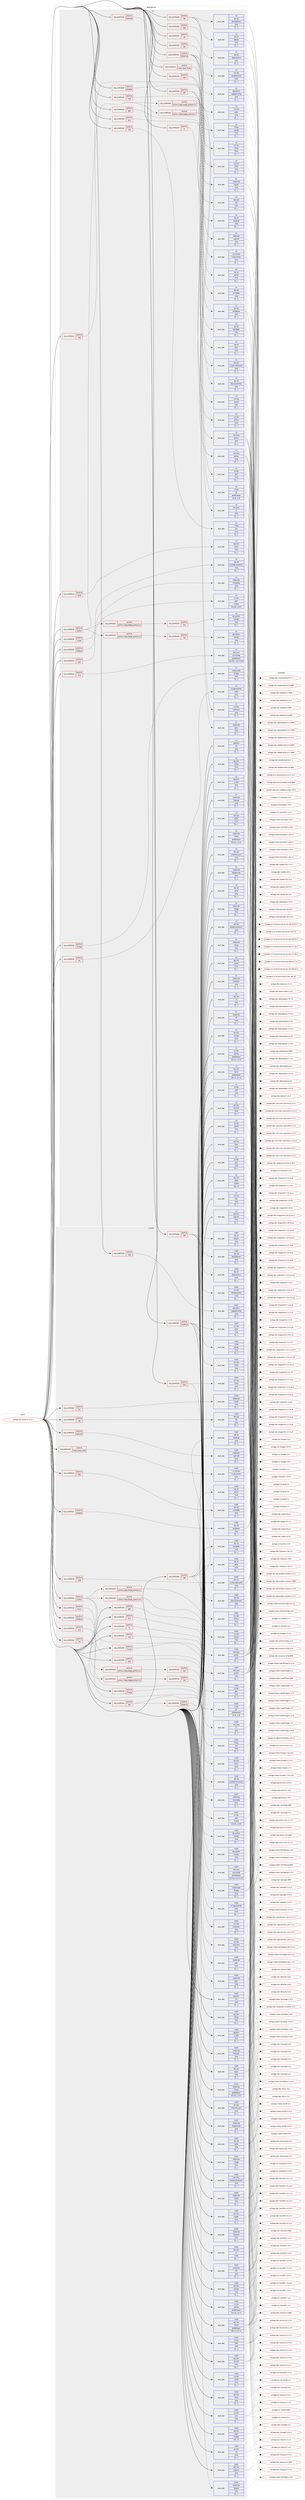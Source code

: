 digraph prolog {

# *************
# Graph options
# *************

newrank=true;
concentrate=true;
compound=true;
graph [rankdir=LR,fontname=Helvetica,fontsize=10,ranksep=1.5];#, ranksep=2.5, nodesep=0.2];
edge  [arrowhead=vee];
node  [fontname=Helvetica,fontsize=10];

# **********
# The ebuild
# **********

subgraph cluster_leftcol {
color=gray;
label=<<i>ebuild</i>>;
id [label="portage://sci-libs/vtk-9.2.6-r3", color=red, width=4, href="../sci-libs/vtk-9.2.6-r3.svg"];
}

# ****************
# The dependencies
# ****************

subgraph cluster_midcol {
color=gray;
label=<<i>dependencies</i>>;
subgraph cluster_compile {
fillcolor="#eeeeee";
style=filled;
label=<<i>compile</i>>;
subgraph cond111618 {
dependency416674 [label=<<TABLE BORDER="0" CELLBORDER="1" CELLSPACING="0" CELLPADDING="4"><TR><TD ROWSPAN="3" CELLPADDING="10">use_conditional</TD></TR><TR><TD>positive</TD></TR><TR><TD>boost</TD></TR></TABLE>>, shape=none, color=red];
subgraph pack302163 {
dependency416675 [label=<<TABLE BORDER="0" CELLBORDER="1" CELLSPACING="0" CELLPADDING="4" WIDTH="220"><TR><TD ROWSPAN="6" CELLPADDING="30">pack_dep</TD></TR><TR><TD WIDTH="110">install</TD></TR><TR><TD>dev-libs</TD></TR><TR><TD>boost</TD></TR><TR><TD>none</TD></TR><TR><TD>[[],,,,]</TD></TR></TABLE>>, shape=none, color=blue];
}
dependency416674:e -> dependency416675:w [weight=20,style="dashed",arrowhead="vee"];
}
id:e -> dependency416674:w [weight=20,style="solid",arrowhead="vee"];
subgraph cond111619 {
dependency416676 [label=<<TABLE BORDER="0" CELLBORDER="1" CELLSPACING="0" CELLPADDING="4"><TR><TD ROWSPAN="3" CELLPADDING="10">use_conditional</TD></TR><TR><TD>positive</TD></TR><TR><TD>cuda</TD></TR></TABLE>>, shape=none, color=red];
subgraph pack302164 {
dependency416677 [label=<<TABLE BORDER="0" CELLBORDER="1" CELLSPACING="0" CELLPADDING="4" WIDTH="220"><TR><TD ROWSPAN="6" CELLPADDING="30">pack_dep</TD></TR><TR><TD WIDTH="110">install</TD></TR><TR><TD>dev-util</TD></TR><TR><TD>nvidia-cuda-toolkit</TD></TR><TR><TD>none</TD></TR><TR><TD>[[],,,,]</TD></TR></TABLE>>, shape=none, color=blue];
}
dependency416676:e -> dependency416677:w [weight=20,style="dashed",arrowhead="vee"];
}
id:e -> dependency416676:w [weight=20,style="solid",arrowhead="vee"];
subgraph cond111620 {
dependency416678 [label=<<TABLE BORDER="0" CELLBORDER="1" CELLSPACING="0" CELLPADDING="4"><TR><TD ROWSPAN="3" CELLPADDING="10">use_conditional</TD></TR><TR><TD>positive</TD></TR><TR><TD>ffmpeg</TD></TR></TABLE>>, shape=none, color=red];
subgraph pack302165 {
dependency416679 [label=<<TABLE BORDER="0" CELLBORDER="1" CELLSPACING="0" CELLPADDING="4" WIDTH="220"><TR><TD ROWSPAN="6" CELLPADDING="30">pack_dep</TD></TR><TR><TD WIDTH="110">install</TD></TR><TR><TD>media-video</TD></TR><TR><TD>ffmpeg</TD></TR><TR><TD>none</TD></TR><TR><TD>[[],,,,]</TD></TR></TABLE>>, shape=none, color=blue];
}
dependency416678:e -> dependency416679:w [weight=20,style="dashed",arrowhead="vee"];
}
id:e -> dependency416678:w [weight=20,style="solid",arrowhead="vee"];
subgraph cond111621 {
dependency416680 [label=<<TABLE BORDER="0" CELLBORDER="1" CELLSPACING="0" CELLPADDING="4"><TR><TD ROWSPAN="3" CELLPADDING="10">use_conditional</TD></TR><TR><TD>positive</TD></TR><TR><TD>freetype</TD></TR></TABLE>>, shape=none, color=red];
subgraph pack302166 {
dependency416681 [label=<<TABLE BORDER="0" CELLBORDER="1" CELLSPACING="0" CELLPADDING="4" WIDTH="220"><TR><TD ROWSPAN="6" CELLPADDING="30">pack_dep</TD></TR><TR><TD WIDTH="110">install</TD></TR><TR><TD>media-libs</TD></TR><TR><TD>fontconfig</TD></TR><TR><TD>none</TD></TR><TR><TD>[[],,,,]</TD></TR></TABLE>>, shape=none, color=blue];
}
dependency416680:e -> dependency416681:w [weight=20,style="dashed",arrowhead="vee"];
}
id:e -> dependency416680:w [weight=20,style="solid",arrowhead="vee"];
subgraph cond111622 {
dependency416682 [label=<<TABLE BORDER="0" CELLBORDER="1" CELLSPACING="0" CELLPADDING="4"><TR><TD ROWSPAN="3" CELLPADDING="10">use_conditional</TD></TR><TR><TD>positive</TD></TR><TR><TD>gdal</TD></TR></TABLE>>, shape=none, color=red];
subgraph pack302167 {
dependency416683 [label=<<TABLE BORDER="0" CELLBORDER="1" CELLSPACING="0" CELLPADDING="4" WIDTH="220"><TR><TD ROWSPAN="6" CELLPADDING="30">pack_dep</TD></TR><TR><TD WIDTH="110">install</TD></TR><TR><TD>sci-libs</TD></TR><TR><TD>gdal</TD></TR><TR><TD>none</TD></TR><TR><TD>[[],,,,]</TD></TR></TABLE>>, shape=none, color=blue];
}
dependency416682:e -> dependency416683:w [weight=20,style="dashed",arrowhead="vee"];
}
id:e -> dependency416682:w [weight=20,style="solid",arrowhead="vee"];
subgraph cond111623 {
dependency416684 [label=<<TABLE BORDER="0" CELLBORDER="1" CELLSPACING="0" CELLPADDING="4"><TR><TD ROWSPAN="3" CELLPADDING="10">use_conditional</TD></TR><TR><TD>positive</TD></TR><TR><TD>java</TD></TR></TABLE>>, shape=none, color=red];
subgraph pack302168 {
dependency416685 [label=<<TABLE BORDER="0" CELLBORDER="1" CELLSPACING="0" CELLPADDING="4" WIDTH="220"><TR><TD ROWSPAN="6" CELLPADDING="30">pack_dep</TD></TR><TR><TD WIDTH="110">install</TD></TR><TR><TD>dev-java</TD></TR><TR><TD>java-config</TD></TR><TR><TD>greaterequal</TD></TR><TR><TD>[[2,2,0],,-r3,2.2.0-r3]</TD></TR></TABLE>>, shape=none, color=blue];
}
dependency416684:e -> dependency416685:w [weight=20,style="dashed",arrowhead="vee"];
}
id:e -> dependency416684:w [weight=20,style="solid",arrowhead="vee"];
subgraph cond111624 {
dependency416686 [label=<<TABLE BORDER="0" CELLBORDER="1" CELLSPACING="0" CELLPADDING="4"><TR><TD ROWSPAN="3" CELLPADDING="10">use_conditional</TD></TR><TR><TD>positive</TD></TR><TR><TD>java</TD></TR></TABLE>>, shape=none, color=red];
subgraph pack302169 {
dependency416687 [label=<<TABLE BORDER="0" CELLBORDER="1" CELLSPACING="0" CELLPADDING="4" WIDTH="220"><TR><TD ROWSPAN="6" CELLPADDING="30">pack_dep</TD></TR><TR><TD WIDTH="110">install</TD></TR><TR><TD>virtual</TD></TR><TR><TD>jdk</TD></TR><TR><TD>greaterequal</TD></TR><TR><TD>[[1,8],,,1.8]</TD></TR></TABLE>>, shape=none, color=blue];
}
dependency416686:e -> dependency416687:w [weight=20,style="dashed",arrowhead="vee"];
}
id:e -> dependency416686:w [weight=20,style="solid",arrowhead="vee"];
subgraph cond111625 {
dependency416688 [label=<<TABLE BORDER="0" CELLBORDER="1" CELLSPACING="0" CELLPADDING="4"><TR><TD ROWSPAN="3" CELLPADDING="10">use_conditional</TD></TR><TR><TD>positive</TD></TR><TR><TD>las</TD></TR></TABLE>>, shape=none, color=red];
subgraph pack302170 {
dependency416689 [label=<<TABLE BORDER="0" CELLBORDER="1" CELLSPACING="0" CELLPADDING="4" WIDTH="220"><TR><TD ROWSPAN="6" CELLPADDING="30">pack_dep</TD></TR><TR><TD WIDTH="110">install</TD></TR><TR><TD>sci-geosciences</TD></TR><TR><TD>liblas</TD></TR><TR><TD>none</TD></TR><TR><TD>[[],,,,]</TD></TR></TABLE>>, shape=none, color=blue];
}
dependency416688:e -> dependency416689:w [weight=20,style="dashed",arrowhead="vee"];
}
id:e -> dependency416688:w [weight=20,style="solid",arrowhead="vee"];
subgraph cond111626 {
dependency416690 [label=<<TABLE BORDER="0" CELLBORDER="1" CELLSPACING="0" CELLPADDING="4"><TR><TD ROWSPAN="3" CELLPADDING="10">use_conditional</TD></TR><TR><TD>positive</TD></TR><TR><TD>mpi</TD></TR></TABLE>>, shape=none, color=red];
subgraph pack302171 {
dependency416691 [label=<<TABLE BORDER="0" CELLBORDER="1" CELLSPACING="0" CELLPADDING="4" WIDTH="220"><TR><TD ROWSPAN="6" CELLPADDING="30">pack_dep</TD></TR><TR><TD WIDTH="110">install</TD></TR><TR><TD>virtual</TD></TR><TR><TD>mpi</TD></TR><TR><TD>none</TD></TR><TR><TD>[[],,,,]</TD></TR></TABLE>>, shape=none, color=blue];
}
dependency416690:e -> dependency416691:w [weight=20,style="dashed",arrowhead="vee"];
}
id:e -> dependency416690:w [weight=20,style="solid",arrowhead="vee"];
subgraph cond111627 {
dependency416692 [label=<<TABLE BORDER="0" CELLBORDER="1" CELLSPACING="0" CELLPADDING="4"><TR><TD ROWSPAN="3" CELLPADDING="10">use_conditional</TD></TR><TR><TD>positive</TD></TR><TR><TD>mysql</TD></TR></TABLE>>, shape=none, color=red];
subgraph pack302172 {
dependency416693 [label=<<TABLE BORDER="0" CELLBORDER="1" CELLSPACING="0" CELLPADDING="4" WIDTH="220"><TR><TD ROWSPAN="6" CELLPADDING="30">pack_dep</TD></TR><TR><TD WIDTH="110">install</TD></TR><TR><TD>dev-db</TD></TR><TR><TD>mariadb-connector-c</TD></TR><TR><TD>none</TD></TR><TR><TD>[[],,,,]</TD></TR></TABLE>>, shape=none, color=blue];
}
dependency416692:e -> dependency416693:w [weight=20,style="dashed",arrowhead="vee"];
}
id:e -> dependency416692:w [weight=20,style="solid",arrowhead="vee"];
subgraph cond111628 {
dependency416694 [label=<<TABLE BORDER="0" CELLBORDER="1" CELLSPACING="0" CELLPADDING="4"><TR><TD ROWSPAN="3" CELLPADDING="10">use_conditional</TD></TR><TR><TD>positive</TD></TR><TR><TD>odbc</TD></TR></TABLE>>, shape=none, color=red];
subgraph pack302173 {
dependency416695 [label=<<TABLE BORDER="0" CELLBORDER="1" CELLSPACING="0" CELLPADDING="4" WIDTH="220"><TR><TD ROWSPAN="6" CELLPADDING="30">pack_dep</TD></TR><TR><TD WIDTH="110">install</TD></TR><TR><TD>dev-db</TD></TR><TR><TD>unixODBC</TD></TR><TR><TD>none</TD></TR><TR><TD>[[],,,,]</TD></TR></TABLE>>, shape=none, color=blue];
}
dependency416694:e -> dependency416695:w [weight=20,style="dashed",arrowhead="vee"];
}
id:e -> dependency416694:w [weight=20,style="solid",arrowhead="vee"];
subgraph cond111629 {
dependency416696 [label=<<TABLE BORDER="0" CELLBORDER="1" CELLSPACING="0" CELLPADDING="4"><TR><TD ROWSPAN="3" CELLPADDING="10">use_conditional</TD></TR><TR><TD>positive</TD></TR><TR><TD>openvdb</TD></TR></TABLE>>, shape=none, color=red];
subgraph pack302174 {
dependency416697 [label=<<TABLE BORDER="0" CELLBORDER="1" CELLSPACING="0" CELLPADDING="4" WIDTH="220"><TR><TD ROWSPAN="6" CELLPADDING="30">pack_dep</TD></TR><TR><TD WIDTH="110">install</TD></TR><TR><TD>media-gfx</TD></TR><TR><TD>openvdb</TD></TR><TR><TD>none</TD></TR><TR><TD>[[],,,,]</TD></TR></TABLE>>, shape=none, color=blue];
}
dependency416696:e -> dependency416697:w [weight=20,style="dashed",arrowhead="vee"];
}
id:e -> dependency416696:w [weight=20,style="solid",arrowhead="vee"];
subgraph cond111630 {
dependency416698 [label=<<TABLE BORDER="0" CELLBORDER="1" CELLSPACING="0" CELLPADDING="4"><TR><TD ROWSPAN="3" CELLPADDING="10">use_conditional</TD></TR><TR><TD>positive</TD></TR><TR><TD>pdal</TD></TR></TABLE>>, shape=none, color=red];
subgraph pack302175 {
dependency416699 [label=<<TABLE BORDER="0" CELLBORDER="1" CELLSPACING="0" CELLPADDING="4" WIDTH="220"><TR><TD ROWSPAN="6" CELLPADDING="30">pack_dep</TD></TR><TR><TD WIDTH="110">install</TD></TR><TR><TD>sci-libs</TD></TR><TR><TD>pdal</TD></TR><TR><TD>smaller</TD></TR><TR><TD>[[2,6,0],,,2.6.0]</TD></TR></TABLE>>, shape=none, color=blue];
}
dependency416698:e -> dependency416699:w [weight=20,style="dashed",arrowhead="vee"];
}
id:e -> dependency416698:w [weight=20,style="solid",arrowhead="vee"];
subgraph cond111631 {
dependency416700 [label=<<TABLE BORDER="0" CELLBORDER="1" CELLSPACING="0" CELLPADDING="4"><TR><TD ROWSPAN="3" CELLPADDING="10">use_conditional</TD></TR><TR><TD>positive</TD></TR><TR><TD>postgres</TD></TR></TABLE>>, shape=none, color=red];
subgraph pack302176 {
dependency416701 [label=<<TABLE BORDER="0" CELLBORDER="1" CELLSPACING="0" CELLPADDING="4" WIDTH="220"><TR><TD ROWSPAN="6" CELLPADDING="30">pack_dep</TD></TR><TR><TD WIDTH="110">install</TD></TR><TR><TD>dev-db</TD></TR><TR><TD>postgresql</TD></TR><TR><TD>none</TD></TR><TR><TD>[[],,,,]</TD></TR></TABLE>>, shape=none, color=blue];
}
dependency416700:e -> dependency416701:w [weight=20,style="dashed",arrowhead="vee"];
}
id:e -> dependency416700:w [weight=20,style="solid",arrowhead="vee"];
subgraph cond111632 {
dependency416702 [label=<<TABLE BORDER="0" CELLBORDER="1" CELLSPACING="0" CELLPADDING="4"><TR><TD ROWSPAN="3" CELLPADDING="10">use_conditional</TD></TR><TR><TD>positive</TD></TR><TR><TD>python</TD></TR></TABLE>>, shape=none, color=red];
subgraph cond111633 {
dependency416703 [label=<<TABLE BORDER="0" CELLBORDER="1" CELLSPACING="0" CELLPADDING="4"><TR><TD ROWSPAN="3" CELLPADDING="10">use_conditional</TD></TR><TR><TD>positive</TD></TR><TR><TD>python_single_target_python3_10</TD></TR></TABLE>>, shape=none, color=red];
subgraph pack302177 {
dependency416704 [label=<<TABLE BORDER="0" CELLBORDER="1" CELLSPACING="0" CELLPADDING="4" WIDTH="220"><TR><TD ROWSPAN="6" CELLPADDING="30">pack_dep</TD></TR><TR><TD WIDTH="110">install</TD></TR><TR><TD>dev-lang</TD></TR><TR><TD>python</TD></TR><TR><TD>none</TD></TR><TR><TD>[[],,,,]</TD></TR></TABLE>>, shape=none, color=blue];
}
dependency416703:e -> dependency416704:w [weight=20,style="dashed",arrowhead="vee"];
}
dependency416702:e -> dependency416703:w [weight=20,style="dashed",arrowhead="vee"];
subgraph cond111634 {
dependency416705 [label=<<TABLE BORDER="0" CELLBORDER="1" CELLSPACING="0" CELLPADDING="4"><TR><TD ROWSPAN="3" CELLPADDING="10">use_conditional</TD></TR><TR><TD>positive</TD></TR><TR><TD>python_single_target_python3_11</TD></TR></TABLE>>, shape=none, color=red];
subgraph pack302178 {
dependency416706 [label=<<TABLE BORDER="0" CELLBORDER="1" CELLSPACING="0" CELLPADDING="4" WIDTH="220"><TR><TD ROWSPAN="6" CELLPADDING="30">pack_dep</TD></TR><TR><TD WIDTH="110">install</TD></TR><TR><TD>dev-lang</TD></TR><TR><TD>python</TD></TR><TR><TD>none</TD></TR><TR><TD>[[],,,,]</TD></TR></TABLE>>, shape=none, color=blue];
}
dependency416705:e -> dependency416706:w [weight=20,style="dashed",arrowhead="vee"];
}
dependency416702:e -> dependency416705:w [weight=20,style="dashed",arrowhead="vee"];
subgraph cond111635 {
dependency416707 [label=<<TABLE BORDER="0" CELLBORDER="1" CELLSPACING="0" CELLPADDING="4"><TR><TD ROWSPAN="3" CELLPADDING="10">use_conditional</TD></TR><TR><TD>positive</TD></TR><TR><TD>python_single_target_python3_10</TD></TR></TABLE>>, shape=none, color=red];
subgraph cond111636 {
dependency416708 [label=<<TABLE BORDER="0" CELLBORDER="1" CELLSPACING="0" CELLPADDING="4"><TR><TD ROWSPAN="3" CELLPADDING="10">use_conditional</TD></TR><TR><TD>positive</TD></TR><TR><TD>mpi</TD></TR></TABLE>>, shape=none, color=red];
subgraph pack302179 {
dependency416709 [label=<<TABLE BORDER="0" CELLBORDER="1" CELLSPACING="0" CELLPADDING="4" WIDTH="220"><TR><TD ROWSPAN="6" CELLPADDING="30">pack_dep</TD></TR><TR><TD WIDTH="110">install</TD></TR><TR><TD>dev-python</TD></TR><TR><TD>mpi4py</TD></TR><TR><TD>none</TD></TR><TR><TD>[[],,,,]</TD></TR></TABLE>>, shape=none, color=blue];
}
dependency416708:e -> dependency416709:w [weight=20,style="dashed",arrowhead="vee"];
}
dependency416707:e -> dependency416708:w [weight=20,style="dashed",arrowhead="vee"];
}
dependency416702:e -> dependency416707:w [weight=20,style="dashed",arrowhead="vee"];
subgraph cond111637 {
dependency416710 [label=<<TABLE BORDER="0" CELLBORDER="1" CELLSPACING="0" CELLPADDING="4"><TR><TD ROWSPAN="3" CELLPADDING="10">use_conditional</TD></TR><TR><TD>positive</TD></TR><TR><TD>python_single_target_python3_11</TD></TR></TABLE>>, shape=none, color=red];
subgraph cond111638 {
dependency416711 [label=<<TABLE BORDER="0" CELLBORDER="1" CELLSPACING="0" CELLPADDING="4"><TR><TD ROWSPAN="3" CELLPADDING="10">use_conditional</TD></TR><TR><TD>positive</TD></TR><TR><TD>mpi</TD></TR></TABLE>>, shape=none, color=red];
subgraph pack302180 {
dependency416712 [label=<<TABLE BORDER="0" CELLBORDER="1" CELLSPACING="0" CELLPADDING="4" WIDTH="220"><TR><TD ROWSPAN="6" CELLPADDING="30">pack_dep</TD></TR><TR><TD WIDTH="110">install</TD></TR><TR><TD>dev-python</TD></TR><TR><TD>mpi4py</TD></TR><TR><TD>none</TD></TR><TR><TD>[[],,,,]</TD></TR></TABLE>>, shape=none, color=blue];
}
dependency416711:e -> dependency416712:w [weight=20,style="dashed",arrowhead="vee"];
}
dependency416710:e -> dependency416711:w [weight=20,style="dashed",arrowhead="vee"];
}
dependency416702:e -> dependency416710:w [weight=20,style="dashed",arrowhead="vee"];
}
id:e -> dependency416702:w [weight=20,style="solid",arrowhead="vee"];
subgraph cond111639 {
dependency416713 [label=<<TABLE BORDER="0" CELLBORDER="1" CELLSPACING="0" CELLPADDING="4"><TR><TD ROWSPAN="3" CELLPADDING="10">use_conditional</TD></TR><TR><TD>positive</TD></TR><TR><TD>qt5</TD></TR></TABLE>>, shape=none, color=red];
subgraph pack302181 {
dependency416714 [label=<<TABLE BORDER="0" CELLBORDER="1" CELLSPACING="0" CELLPADDING="4" WIDTH="220"><TR><TD ROWSPAN="6" CELLPADDING="30">pack_dep</TD></TR><TR><TD WIDTH="110">install</TD></TR><TR><TD>dev-qt</TD></TR><TR><TD>qtcore</TD></TR><TR><TD>none</TD></TR><TR><TD>[[],,,,]</TD></TR></TABLE>>, shape=none, color=blue];
}
dependency416713:e -> dependency416714:w [weight=20,style="dashed",arrowhead="vee"];
subgraph pack302182 {
dependency416715 [label=<<TABLE BORDER="0" CELLBORDER="1" CELLSPACING="0" CELLPADDING="4" WIDTH="220"><TR><TD ROWSPAN="6" CELLPADDING="30">pack_dep</TD></TR><TR><TD WIDTH="110">install</TD></TR><TR><TD>dev-qt</TD></TR><TR><TD>qtopengl</TD></TR><TR><TD>none</TD></TR><TR><TD>[[],,,,]</TD></TR></TABLE>>, shape=none, color=blue];
}
dependency416713:e -> dependency416715:w [weight=20,style="dashed",arrowhead="vee"];
subgraph pack302183 {
dependency416716 [label=<<TABLE BORDER="0" CELLBORDER="1" CELLSPACING="0" CELLPADDING="4" WIDTH="220"><TR><TD ROWSPAN="6" CELLPADDING="30">pack_dep</TD></TR><TR><TD WIDTH="110">install</TD></TR><TR><TD>dev-qt</TD></TR><TR><TD>qtquickcontrols2</TD></TR><TR><TD>none</TD></TR><TR><TD>[[],,,,]</TD></TR></TABLE>>, shape=none, color=blue];
}
dependency416713:e -> dependency416716:w [weight=20,style="dashed",arrowhead="vee"];
subgraph pack302184 {
dependency416717 [label=<<TABLE BORDER="0" CELLBORDER="1" CELLSPACING="0" CELLPADDING="4" WIDTH="220"><TR><TD ROWSPAN="6" CELLPADDING="30">pack_dep</TD></TR><TR><TD WIDTH="110">install</TD></TR><TR><TD>dev-qt</TD></TR><TR><TD>qtsql</TD></TR><TR><TD>none</TD></TR><TR><TD>[[],,,,]</TD></TR></TABLE>>, shape=none, color=blue];
}
dependency416713:e -> dependency416717:w [weight=20,style="dashed",arrowhead="vee"];
subgraph pack302185 {
dependency416718 [label=<<TABLE BORDER="0" CELLBORDER="1" CELLSPACING="0" CELLPADDING="4" WIDTH="220"><TR><TD ROWSPAN="6" CELLPADDING="30">pack_dep</TD></TR><TR><TD WIDTH="110">install</TD></TR><TR><TD>dev-qt</TD></TR><TR><TD>qtwidgets</TD></TR><TR><TD>none</TD></TR><TR><TD>[[],,,,]</TD></TR></TABLE>>, shape=none, color=blue];
}
dependency416713:e -> dependency416718:w [weight=20,style="dashed",arrowhead="vee"];
}
id:e -> dependency416713:w [weight=20,style="solid",arrowhead="vee"];
subgraph cond111640 {
dependency416719 [label=<<TABLE BORDER="0" CELLBORDER="1" CELLSPACING="0" CELLPADDING="4"><TR><TD ROWSPAN="3" CELLPADDING="10">use_conditional</TD></TR><TR><TD>positive</TD></TR><TR><TD>qt6</TD></TR></TABLE>>, shape=none, color=red];
subgraph pack302186 {
dependency416720 [label=<<TABLE BORDER="0" CELLBORDER="1" CELLSPACING="0" CELLPADDING="4" WIDTH="220"><TR><TD ROWSPAN="6" CELLPADDING="30">pack_dep</TD></TR><TR><TD WIDTH="110">install</TD></TR><TR><TD>dev-qt</TD></TR><TR><TD>qtbase</TD></TR><TR><TD>none</TD></TR><TR><TD>[[],,,,]</TD></TR></TABLE>>, shape=none, color=blue];
}
dependency416719:e -> dependency416720:w [weight=20,style="dashed",arrowhead="vee"];
subgraph pack302187 {
dependency416721 [label=<<TABLE BORDER="0" CELLBORDER="1" CELLSPACING="0" CELLPADDING="4" WIDTH="220"><TR><TD ROWSPAN="6" CELLPADDING="30">pack_dep</TD></TR><TR><TD WIDTH="110">install</TD></TR><TR><TD>dev-qt</TD></TR><TR><TD>qtdeclarative</TD></TR><TR><TD>none</TD></TR><TR><TD>[[],,,,]</TD></TR></TABLE>>, shape=none, color=blue];
}
dependency416719:e -> dependency416721:w [weight=20,style="dashed",arrowhead="vee"];
subgraph pack302188 {
dependency416722 [label=<<TABLE BORDER="0" CELLBORDER="1" CELLSPACING="0" CELLPADDING="4" WIDTH="220"><TR><TD ROWSPAN="6" CELLPADDING="30">pack_dep</TD></TR><TR><TD WIDTH="110">install</TD></TR><TR><TD>dev-qt</TD></TR><TR><TD>qtshadertools</TD></TR><TR><TD>none</TD></TR><TR><TD>[[],,,,]</TD></TR></TABLE>>, shape=none, color=blue];
}
dependency416719:e -> dependency416722:w [weight=20,style="dashed",arrowhead="vee"];
subgraph pack302189 {
dependency416723 [label=<<TABLE BORDER="0" CELLBORDER="1" CELLSPACING="0" CELLPADDING="4" WIDTH="220"><TR><TD ROWSPAN="6" CELLPADDING="30">pack_dep</TD></TR><TR><TD WIDTH="110">install</TD></TR><TR><TD>x11-libs</TD></TR><TR><TD>libxkbcommon</TD></TR><TR><TD>none</TD></TR><TR><TD>[[],,,,]</TD></TR></TABLE>>, shape=none, color=blue];
}
dependency416719:e -> dependency416723:w [weight=20,style="dashed",arrowhead="vee"];
}
id:e -> dependency416719:w [weight=20,style="solid",arrowhead="vee"];
subgraph cond111641 {
dependency416724 [label=<<TABLE BORDER="0" CELLBORDER="1" CELLSPACING="0" CELLPADDING="4"><TR><TD ROWSPAN="3" CELLPADDING="10">use_conditional</TD></TR><TR><TD>positive</TD></TR><TR><TD>rendering</TD></TR></TABLE>>, shape=none, color=red];
subgraph pack302190 {
dependency416725 [label=<<TABLE BORDER="0" CELLBORDER="1" CELLSPACING="0" CELLPADDING="4" WIDTH="220"><TR><TD ROWSPAN="6" CELLPADDING="30">pack_dep</TD></TR><TR><TD WIDTH="110">install</TD></TR><TR><TD>media-libs</TD></TR><TR><TD>glew</TD></TR><TR><TD>none</TD></TR><TR><TD>[[],,,,]</TD></TR></TABLE>>, shape=none, color=blue];
}
dependency416724:e -> dependency416725:w [weight=20,style="dashed",arrowhead="vee"];
subgraph pack302191 {
dependency416726 [label=<<TABLE BORDER="0" CELLBORDER="1" CELLSPACING="0" CELLPADDING="4" WIDTH="220"><TR><TD ROWSPAN="6" CELLPADDING="30">pack_dep</TD></TR><TR><TD WIDTH="110">install</TD></TR><TR><TD>virtual</TD></TR><TR><TD>opengl</TD></TR><TR><TD>none</TD></TR><TR><TD>[[],,,,]</TD></TR></TABLE>>, shape=none, color=blue];
}
dependency416724:e -> dependency416726:w [weight=20,style="dashed",arrowhead="vee"];
subgraph pack302192 {
dependency416727 [label=<<TABLE BORDER="0" CELLBORDER="1" CELLSPACING="0" CELLPADDING="4" WIDTH="220"><TR><TD ROWSPAN="6" CELLPADDING="30">pack_dep</TD></TR><TR><TD WIDTH="110">install</TD></TR><TR><TD>x11-libs</TD></TR><TR><TD>gl2ps</TD></TR><TR><TD>none</TD></TR><TR><TD>[[],,,,]</TD></TR></TABLE>>, shape=none, color=blue];
}
dependency416724:e -> dependency416727:w [weight=20,style="dashed",arrowhead="vee"];
subgraph pack302193 {
dependency416728 [label=<<TABLE BORDER="0" CELLBORDER="1" CELLSPACING="0" CELLPADDING="4" WIDTH="220"><TR><TD ROWSPAN="6" CELLPADDING="30">pack_dep</TD></TR><TR><TD WIDTH="110">install</TD></TR><TR><TD>x11-libs</TD></TR><TR><TD>libICE</TD></TR><TR><TD>none</TD></TR><TR><TD>[[],,,,]</TD></TR></TABLE>>, shape=none, color=blue];
}
dependency416724:e -> dependency416728:w [weight=20,style="dashed",arrowhead="vee"];
subgraph pack302194 {
dependency416729 [label=<<TABLE BORDER="0" CELLBORDER="1" CELLSPACING="0" CELLPADDING="4" WIDTH="220"><TR><TD ROWSPAN="6" CELLPADDING="30">pack_dep</TD></TR><TR><TD WIDTH="110">install</TD></TR><TR><TD>x11-libs</TD></TR><TR><TD>libXcursor</TD></TR><TR><TD>none</TD></TR><TR><TD>[[],,,,]</TD></TR></TABLE>>, shape=none, color=blue];
}
dependency416724:e -> dependency416729:w [weight=20,style="dashed",arrowhead="vee"];
subgraph pack302195 {
dependency416730 [label=<<TABLE BORDER="0" CELLBORDER="1" CELLSPACING="0" CELLPADDING="4" WIDTH="220"><TR><TD ROWSPAN="6" CELLPADDING="30">pack_dep</TD></TR><TR><TD WIDTH="110">install</TD></TR><TR><TD>x11-libs</TD></TR><TR><TD>libXext</TD></TR><TR><TD>none</TD></TR><TR><TD>[[],,,,]</TD></TR></TABLE>>, shape=none, color=blue];
}
dependency416724:e -> dependency416730:w [weight=20,style="dashed",arrowhead="vee"];
}
id:e -> dependency416724:w [weight=20,style="solid",arrowhead="vee"];
subgraph cond111642 {
dependency416731 [label=<<TABLE BORDER="0" CELLBORDER="1" CELLSPACING="0" CELLPADDING="4"><TR><TD ROWSPAN="3" CELLPADDING="10">use_conditional</TD></TR><TR><TD>positive</TD></TR><TR><TD>sdl</TD></TR></TABLE>>, shape=none, color=red];
subgraph pack302196 {
dependency416732 [label=<<TABLE BORDER="0" CELLBORDER="1" CELLSPACING="0" CELLPADDING="4" WIDTH="220"><TR><TD ROWSPAN="6" CELLPADDING="30">pack_dep</TD></TR><TR><TD WIDTH="110">install</TD></TR><TR><TD>media-libs</TD></TR><TR><TD>libsdl2</TD></TR><TR><TD>none</TD></TR><TR><TD>[[],,,,]</TD></TR></TABLE>>, shape=none, color=blue];
}
dependency416731:e -> dependency416732:w [weight=20,style="dashed",arrowhead="vee"];
}
id:e -> dependency416731:w [weight=20,style="solid",arrowhead="vee"];
subgraph cond111643 {
dependency416733 [label=<<TABLE BORDER="0" CELLBORDER="1" CELLSPACING="0" CELLPADDING="4"><TR><TD ROWSPAN="3" CELLPADDING="10">use_conditional</TD></TR><TR><TD>positive</TD></TR><TR><TD>tbb</TD></TR></TABLE>>, shape=none, color=red];
subgraph pack302197 {
dependency416734 [label=<<TABLE BORDER="0" CELLBORDER="1" CELLSPACING="0" CELLPADDING="4" WIDTH="220"><TR><TD ROWSPAN="6" CELLPADDING="30">pack_dep</TD></TR><TR><TD WIDTH="110">install</TD></TR><TR><TD>dev-cpp</TD></TR><TR><TD>tbb</TD></TR><TR><TD>none</TD></TR><TR><TD>[[],,,,]</TD></TR></TABLE>>, shape=none, color=blue];
}
dependency416733:e -> dependency416734:w [weight=20,style="dashed",arrowhead="vee"];
}
id:e -> dependency416733:w [weight=20,style="solid",arrowhead="vee"];
subgraph cond111644 {
dependency416735 [label=<<TABLE BORDER="0" CELLBORDER="1" CELLSPACING="0" CELLPADDING="4"><TR><TD ROWSPAN="3" CELLPADDING="10">use_conditional</TD></TR><TR><TD>positive</TD></TR><TR><TD>test</TD></TR></TABLE>>, shape=none, color=red];
subgraph pack302198 {
dependency416736 [label=<<TABLE BORDER="0" CELLBORDER="1" CELLSPACING="0" CELLPADDING="4" WIDTH="220"><TR><TD ROWSPAN="6" CELLPADDING="30">pack_dep</TD></TR><TR><TD WIDTH="110">install</TD></TR><TR><TD>media-libs</TD></TR><TR><TD>glew</TD></TR><TR><TD>none</TD></TR><TR><TD>[[],,,,]</TD></TR></TABLE>>, shape=none, color=blue];
}
dependency416735:e -> dependency416736:w [weight=20,style="dashed",arrowhead="vee"];
subgraph pack302199 {
dependency416737 [label=<<TABLE BORDER="0" CELLBORDER="1" CELLSPACING="0" CELLPADDING="4" WIDTH="220"><TR><TD ROWSPAN="6" CELLPADDING="30">pack_dep</TD></TR><TR><TD WIDTH="110">install</TD></TR><TR><TD>x11-libs</TD></TR><TR><TD>libXcursor</TD></TR><TR><TD>none</TD></TR><TR><TD>[[],,,,]</TD></TR></TABLE>>, shape=none, color=blue];
}
dependency416735:e -> dependency416737:w [weight=20,style="dashed",arrowhead="vee"];
subgraph cond111645 {
dependency416738 [label=<<TABLE BORDER="0" CELLBORDER="1" CELLSPACING="0" CELLPADDING="4"><TR><TD ROWSPAN="3" CELLPADDING="10">use_conditional</TD></TR><TR><TD>positive</TD></TR><TR><TD>rendering</TD></TR></TABLE>>, shape=none, color=red];
subgraph pack302200 {
dependency416739 [label=<<TABLE BORDER="0" CELLBORDER="1" CELLSPACING="0" CELLPADDING="4" WIDTH="220"><TR><TD ROWSPAN="6" CELLPADDING="30">pack_dep</TD></TR><TR><TD WIDTH="110">install</TD></TR><TR><TD>media-libs</TD></TR><TR><TD>freeglut</TD></TR><TR><TD>none</TD></TR><TR><TD>[[],,,,]</TD></TR></TABLE>>, shape=none, color=blue];
}
dependency416738:e -> dependency416739:w [weight=20,style="dashed",arrowhead="vee"];
}
dependency416735:e -> dependency416738:w [weight=20,style="dashed",arrowhead="vee"];
}
id:e -> dependency416735:w [weight=20,style="solid",arrowhead="vee"];
subgraph cond111646 {
dependency416740 [label=<<TABLE BORDER="0" CELLBORDER="1" CELLSPACING="0" CELLPADDING="4"><TR><TD ROWSPAN="3" CELLPADDING="10">use_conditional</TD></TR><TR><TD>positive</TD></TR><TR><TD>tk</TD></TR></TABLE>>, shape=none, color=red];
subgraph pack302201 {
dependency416741 [label=<<TABLE BORDER="0" CELLBORDER="1" CELLSPACING="0" CELLPADDING="4" WIDTH="220"><TR><TD ROWSPAN="6" CELLPADDING="30">pack_dep</TD></TR><TR><TD WIDTH="110">install</TD></TR><TR><TD>dev-lang</TD></TR><TR><TD>tk</TD></TR><TR><TD>none</TD></TR><TR><TD>[[],,,,]</TD></TR></TABLE>>, shape=none, color=blue];
}
dependency416740:e -> dependency416741:w [weight=20,style="dashed",arrowhead="vee"];
}
id:e -> dependency416740:w [weight=20,style="solid",arrowhead="vee"];
subgraph cond111647 {
dependency416742 [label=<<TABLE BORDER="0" CELLBORDER="1" CELLSPACING="0" CELLPADDING="4"><TR><TD ROWSPAN="3" CELLPADDING="10">use_conditional</TD></TR><TR><TD>positive</TD></TR><TR><TD>video_cards_nvidia</TD></TR></TABLE>>, shape=none, color=red];
subgraph pack302202 {
dependency416743 [label=<<TABLE BORDER="0" CELLBORDER="1" CELLSPACING="0" CELLPADDING="4" WIDTH="220"><TR><TD ROWSPAN="6" CELLPADDING="30">pack_dep</TD></TR><TR><TD WIDTH="110">install</TD></TR><TR><TD>x11-drivers</TD></TR><TR><TD>nvidia-drivers</TD></TR><TR><TD>none</TD></TR><TR><TD>[[],,,,]</TD></TR></TABLE>>, shape=none, color=blue];
}
dependency416742:e -> dependency416743:w [weight=20,style="dashed",arrowhead="vee"];
}
id:e -> dependency416742:w [weight=20,style="solid",arrowhead="vee"];
subgraph cond111648 {
dependency416744 [label=<<TABLE BORDER="0" CELLBORDER="1" CELLSPACING="0" CELLPADDING="4"><TR><TD ROWSPAN="3" CELLPADDING="10">use_conditional</TD></TR><TR><TD>positive</TD></TR><TR><TD>views</TD></TR></TABLE>>, shape=none, color=red];
subgraph pack302203 {
dependency416745 [label=<<TABLE BORDER="0" CELLBORDER="1" CELLSPACING="0" CELLPADDING="4" WIDTH="220"><TR><TD ROWSPAN="6" CELLPADDING="30">pack_dep</TD></TR><TR><TD WIDTH="110">install</TD></TR><TR><TD>x11-libs</TD></TR><TR><TD>libICE</TD></TR><TR><TD>none</TD></TR><TR><TD>[[],,,,]</TD></TR></TABLE>>, shape=none, color=blue];
}
dependency416744:e -> dependency416745:w [weight=20,style="dashed",arrowhead="vee"];
subgraph pack302204 {
dependency416746 [label=<<TABLE BORDER="0" CELLBORDER="1" CELLSPACING="0" CELLPADDING="4" WIDTH="220"><TR><TD ROWSPAN="6" CELLPADDING="30">pack_dep</TD></TR><TR><TD WIDTH="110">install</TD></TR><TR><TD>x11-libs</TD></TR><TR><TD>libXext</TD></TR><TR><TD>none</TD></TR><TR><TD>[[],,,,]</TD></TR></TABLE>>, shape=none, color=blue];
}
dependency416744:e -> dependency416746:w [weight=20,style="dashed",arrowhead="vee"];
}
id:e -> dependency416744:w [weight=20,style="solid",arrowhead="vee"];
subgraph cond111649 {
dependency416747 [label=<<TABLE BORDER="0" CELLBORDER="1" CELLSPACING="0" CELLPADDING="4"><TR><TD ROWSPAN="3" CELLPADDING="10">use_conditional</TD></TR><TR><TD>positive</TD></TR><TR><TD>web</TD></TR></TABLE>>, shape=none, color=red];
subgraph pack302205 {
dependency416748 [label=<<TABLE BORDER="0" CELLBORDER="1" CELLSPACING="0" CELLPADDING="4" WIDTH="220"><TR><TD ROWSPAN="6" CELLPADDING="30">pack_dep</TD></TR><TR><TD WIDTH="110">install</TD></TR><TR><TD>app-admin</TD></TR><TR><TD>webapp-config</TD></TR><TR><TD>none</TD></TR><TR><TD>[[],,,,]</TD></TR></TABLE>>, shape=none, color=blue];
}
dependency416747:e -> dependency416748:w [weight=20,style="dashed",arrowhead="vee"];
}
id:e -> dependency416747:w [weight=20,style="solid",arrowhead="vee"];
subgraph pack302206 {
dependency416749 [label=<<TABLE BORDER="0" CELLBORDER="1" CELLSPACING="0" CELLPADDING="4" WIDTH="220"><TR><TD ROWSPAN="6" CELLPADDING="30">pack_dep</TD></TR><TR><TD WIDTH="110">install</TD></TR><TR><TD>app-arch</TD></TR><TR><TD>lz4</TD></TR><TR><TD>none</TD></TR><TR><TD>[[],,,,]</TD></TR></TABLE>>, shape=none, color=blue];
}
id:e -> dependency416749:w [weight=20,style="solid",arrowhead="vee"];
subgraph pack302207 {
dependency416750 [label=<<TABLE BORDER="0" CELLBORDER="1" CELLSPACING="0" CELLPADDING="4" WIDTH="220"><TR><TD ROWSPAN="6" CELLPADDING="30">pack_dep</TD></TR><TR><TD WIDTH="110">install</TD></TR><TR><TD>app-arch</TD></TR><TR><TD>xz-utils</TD></TR><TR><TD>none</TD></TR><TR><TD>[[],,,,]</TD></TR></TABLE>>, shape=none, color=blue];
}
id:e -> dependency416750:w [weight=20,style="solid",arrowhead="vee"];
subgraph pack302208 {
dependency416751 [label=<<TABLE BORDER="0" CELLBORDER="1" CELLSPACING="0" CELLPADDING="4" WIDTH="220"><TR><TD ROWSPAN="6" CELLPADDING="30">pack_dep</TD></TR><TR><TD WIDTH="110">install</TD></TR><TR><TD>dev-cpp</TD></TR><TR><TD>eigen</TD></TR><TR><TD>none</TD></TR><TR><TD>[[],,,,]</TD></TR></TABLE>>, shape=none, color=blue];
}
id:e -> dependency416751:w [weight=20,style="solid",arrowhead="vee"];
subgraph pack302209 {
dependency416752 [label=<<TABLE BORDER="0" CELLBORDER="1" CELLSPACING="0" CELLPADDING="4" WIDTH="220"><TR><TD ROWSPAN="6" CELLPADDING="30">pack_dep</TD></TR><TR><TD WIDTH="110">install</TD></TR><TR><TD>dev-cpp</TD></TR><TR><TD>nlohmann_json</TD></TR><TR><TD>none</TD></TR><TR><TD>[[],,,,]</TD></TR></TABLE>>, shape=none, color=blue];
}
id:e -> dependency416752:w [weight=20,style="solid",arrowhead="vee"];
subgraph pack302210 {
dependency416753 [label=<<TABLE BORDER="0" CELLBORDER="1" CELLSPACING="0" CELLPADDING="4" WIDTH="220"><TR><TD ROWSPAN="6" CELLPADDING="30">pack_dep</TD></TR><TR><TD WIDTH="110">install</TD></TR><TR><TD>dev-db</TD></TR><TR><TD>sqlite</TD></TR><TR><TD>none</TD></TR><TR><TD>[[],,,,]</TD></TR></TABLE>>, shape=none, color=blue];
}
id:e -> dependency416753:w [weight=20,style="solid",arrowhead="vee"];
subgraph pack302211 {
dependency416754 [label=<<TABLE BORDER="0" CELLBORDER="1" CELLSPACING="0" CELLPADDING="4" WIDTH="220"><TR><TD ROWSPAN="6" CELLPADDING="30">pack_dep</TD></TR><TR><TD WIDTH="110">install</TD></TR><TR><TD>dev-libs</TD></TR><TR><TD>double-conversion</TD></TR><TR><TD>none</TD></TR><TR><TD>[[],,,,]</TD></TR></TABLE>>, shape=none, color=blue];
}
id:e -> dependency416754:w [weight=20,style="solid",arrowhead="vee"];
subgraph pack302212 {
dependency416755 [label=<<TABLE BORDER="0" CELLBORDER="1" CELLSPACING="0" CELLPADDING="4" WIDTH="220"><TR><TD ROWSPAN="6" CELLPADDING="30">pack_dep</TD></TR><TR><TD WIDTH="110">install</TD></TR><TR><TD>dev-libs</TD></TR><TR><TD>expat</TD></TR><TR><TD>none</TD></TR><TR><TD>[[],,,,]</TD></TR></TABLE>>, shape=none, color=blue];
}
id:e -> dependency416755:w [weight=20,style="solid",arrowhead="vee"];
subgraph pack302213 {
dependency416756 [label=<<TABLE BORDER="0" CELLBORDER="1" CELLSPACING="0" CELLPADDING="4" WIDTH="220"><TR><TD ROWSPAN="6" CELLPADDING="30">pack_dep</TD></TR><TR><TD WIDTH="110">install</TD></TR><TR><TD>dev-libs</TD></TR><TR><TD>icu</TD></TR><TR><TD>none</TD></TR><TR><TD>[[],,,,]</TD></TR></TABLE>>, shape=none, color=blue];
}
id:e -> dependency416756:w [weight=20,style="solid",arrowhead="vee"];
subgraph pack302214 {
dependency416757 [label=<<TABLE BORDER="0" CELLBORDER="1" CELLSPACING="0" CELLPADDING="4" WIDTH="220"><TR><TD ROWSPAN="6" CELLPADDING="30">pack_dep</TD></TR><TR><TD WIDTH="110">install</TD></TR><TR><TD>dev-libs</TD></TR><TR><TD>jsoncpp</TD></TR><TR><TD>none</TD></TR><TR><TD>[[],,,,]</TD></TR></TABLE>>, shape=none, color=blue];
}
id:e -> dependency416757:w [weight=20,style="solid",arrowhead="vee"];
subgraph pack302215 {
dependency416758 [label=<<TABLE BORDER="0" CELLBORDER="1" CELLSPACING="0" CELLPADDING="4" WIDTH="220"><TR><TD ROWSPAN="6" CELLPADDING="30">pack_dep</TD></TR><TR><TD WIDTH="110">install</TD></TR><TR><TD>dev-libs</TD></TR><TR><TD>libfmt</TD></TR><TR><TD>greaterequal</TD></TR><TR><TD>[[8,1,1],,,8.1.1]</TD></TR></TABLE>>, shape=none, color=blue];
}
id:e -> dependency416758:w [weight=20,style="solid",arrowhead="vee"];
subgraph pack302216 {
dependency416759 [label=<<TABLE BORDER="0" CELLBORDER="1" CELLSPACING="0" CELLPADDING="4" WIDTH="220"><TR><TD ROWSPAN="6" CELLPADDING="30">pack_dep</TD></TR><TR><TD WIDTH="110">install</TD></TR><TR><TD>dev-libs</TD></TR><TR><TD>libxml2</TD></TR><TR><TD>none</TD></TR><TR><TD>[[],,,,]</TD></TR></TABLE>>, shape=none, color=blue];
}
id:e -> dependency416759:w [weight=20,style="solid",arrowhead="vee"];
subgraph pack302217 {
dependency416760 [label=<<TABLE BORDER="0" CELLBORDER="1" CELLSPACING="0" CELLPADDING="4" WIDTH="220"><TR><TD ROWSPAN="6" CELLPADDING="30">pack_dep</TD></TR><TR><TD WIDTH="110">install</TD></TR><TR><TD>dev-libs</TD></TR><TR><TD>libzip</TD></TR><TR><TD>none</TD></TR><TR><TD>[[],,,,]</TD></TR></TABLE>>, shape=none, color=blue];
}
id:e -> dependency416760:w [weight=20,style="solid",arrowhead="vee"];
subgraph pack302218 {
dependency416761 [label=<<TABLE BORDER="0" CELLBORDER="1" CELLSPACING="0" CELLPADDING="4" WIDTH="220"><TR><TD ROWSPAN="6" CELLPADDING="30">pack_dep</TD></TR><TR><TD WIDTH="110">install</TD></TR><TR><TD>dev-libs</TD></TR><TR><TD>pegtl</TD></TR><TR><TD>smaller</TD></TR><TR><TD>[[3],,,3]</TD></TR></TABLE>>, shape=none, color=blue];
}
id:e -> dependency416761:w [weight=20,style="solid",arrowhead="vee"];
subgraph pack302219 {
dependency416762 [label=<<TABLE BORDER="0" CELLBORDER="1" CELLSPACING="0" CELLPADDING="4" WIDTH="220"><TR><TD ROWSPAN="6" CELLPADDING="30">pack_dep</TD></TR><TR><TD WIDTH="110">install</TD></TR><TR><TD>dev-libs</TD></TR><TR><TD>pugixml</TD></TR><TR><TD>none</TD></TR><TR><TD>[[],,,,]</TD></TR></TABLE>>, shape=none, color=blue];
}
id:e -> dependency416762:w [weight=20,style="solid",arrowhead="vee"];
subgraph pack302220 {
dependency416763 [label=<<TABLE BORDER="0" CELLBORDER="1" CELLSPACING="0" CELLPADDING="4" WIDTH="220"><TR><TD ROWSPAN="6" CELLPADDING="30">pack_dep</TD></TR><TR><TD WIDTH="110">install</TD></TR><TR><TD>dev-libs</TD></TR><TR><TD>utfcpp</TD></TR><TR><TD>none</TD></TR><TR><TD>[[],,,,]</TD></TR></TABLE>>, shape=none, color=blue];
}
id:e -> dependency416763:w [weight=20,style="solid",arrowhead="vee"];
subgraph pack302221 {
dependency416764 [label=<<TABLE BORDER="0" CELLBORDER="1" CELLSPACING="0" CELLPADDING="4" WIDTH="220"><TR><TD ROWSPAN="6" CELLPADDING="30">pack_dep</TD></TR><TR><TD WIDTH="110">install</TD></TR><TR><TD>media-libs</TD></TR><TR><TD>freetype</TD></TR><TR><TD>none</TD></TR><TR><TD>[[],,,,]</TD></TR></TABLE>>, shape=none, color=blue];
}
id:e -> dependency416764:w [weight=20,style="solid",arrowhead="vee"];
subgraph pack302222 {
dependency416765 [label=<<TABLE BORDER="0" CELLBORDER="1" CELLSPACING="0" CELLPADDING="4" WIDTH="220"><TR><TD ROWSPAN="6" CELLPADDING="30">pack_dep</TD></TR><TR><TD WIDTH="110">install</TD></TR><TR><TD>media-libs</TD></TR><TR><TD>libharu</TD></TR><TR><TD>greaterequal</TD></TR><TR><TD>[[2,4,2],,,2.4.2]</TD></TR></TABLE>>, shape=none, color=blue];
}
id:e -> dependency416765:w [weight=20,style="solid",arrowhead="vee"];
subgraph pack302223 {
dependency416766 [label=<<TABLE BORDER="0" CELLBORDER="1" CELLSPACING="0" CELLPADDING="4" WIDTH="220"><TR><TD ROWSPAN="6" CELLPADDING="30">pack_dep</TD></TR><TR><TD WIDTH="110">install</TD></TR><TR><TD>media-libs</TD></TR><TR><TD>libjpeg-turbo</TD></TR><TR><TD>none</TD></TR><TR><TD>[[],,,,]</TD></TR></TABLE>>, shape=none, color=blue];
}
id:e -> dependency416766:w [weight=20,style="solid",arrowhead="vee"];
subgraph pack302224 {
dependency416767 [label=<<TABLE BORDER="0" CELLBORDER="1" CELLSPACING="0" CELLPADDING="4" WIDTH="220"><TR><TD ROWSPAN="6" CELLPADDING="30">pack_dep</TD></TR><TR><TD WIDTH="110">install</TD></TR><TR><TD>media-libs</TD></TR><TR><TD>libogg</TD></TR><TR><TD>none</TD></TR><TR><TD>[[],,,,]</TD></TR></TABLE>>, shape=none, color=blue];
}
id:e -> dependency416767:w [weight=20,style="solid",arrowhead="vee"];
subgraph pack302225 {
dependency416768 [label=<<TABLE BORDER="0" CELLBORDER="1" CELLSPACING="0" CELLPADDING="4" WIDTH="220"><TR><TD ROWSPAN="6" CELLPADDING="30">pack_dep</TD></TR><TR><TD WIDTH="110">install</TD></TR><TR><TD>media-libs</TD></TR><TR><TD>libpng</TD></TR><TR><TD>none</TD></TR><TR><TD>[[],,,,]</TD></TR></TABLE>>, shape=none, color=blue];
}
id:e -> dependency416768:w [weight=20,style="solid",arrowhead="vee"];
subgraph pack302226 {
dependency416769 [label=<<TABLE BORDER="0" CELLBORDER="1" CELLSPACING="0" CELLPADDING="4" WIDTH="220"><TR><TD ROWSPAN="6" CELLPADDING="30">pack_dep</TD></TR><TR><TD WIDTH="110">install</TD></TR><TR><TD>media-libs</TD></TR><TR><TD>libtheora</TD></TR><TR><TD>none</TD></TR><TR><TD>[[],,,,]</TD></TR></TABLE>>, shape=none, color=blue];
}
id:e -> dependency416769:w [weight=20,style="solid",arrowhead="vee"];
subgraph pack302227 {
dependency416770 [label=<<TABLE BORDER="0" CELLBORDER="1" CELLSPACING="0" CELLPADDING="4" WIDTH="220"><TR><TD ROWSPAN="6" CELLPADDING="30">pack_dep</TD></TR><TR><TD WIDTH="110">install</TD></TR><TR><TD>media-libs</TD></TR><TR><TD>tiff</TD></TR><TR><TD>none</TD></TR><TR><TD>[[],,,,]</TD></TR></TABLE>>, shape=none, color=blue];
}
id:e -> dependency416770:w [weight=20,style="solid",arrowhead="vee"];
subgraph pack302228 {
dependency416771 [label=<<TABLE BORDER="0" CELLBORDER="1" CELLSPACING="0" CELLPADDING="4" WIDTH="220"><TR><TD ROWSPAN="6" CELLPADDING="30">pack_dep</TD></TR><TR><TD WIDTH="110">install</TD></TR><TR><TD>sci-libs</TD></TR><TR><TD>cgnslib</TD></TR><TR><TD>greaterequal</TD></TR><TR><TD>[[4,1,1],,,4.1.1]</TD></TR></TABLE>>, shape=none, color=blue];
}
id:e -> dependency416771:w [weight=20,style="solid",arrowhead="vee"];
subgraph pack302229 {
dependency416772 [label=<<TABLE BORDER="0" CELLBORDER="1" CELLSPACING="0" CELLPADDING="4" WIDTH="220"><TR><TD ROWSPAN="6" CELLPADDING="30">pack_dep</TD></TR><TR><TD WIDTH="110">install</TD></TR><TR><TD>sci-libs</TD></TR><TR><TD>hdf5</TD></TR><TR><TD>none</TD></TR><TR><TD>[[],,,,]</TD></TR></TABLE>>, shape=none, color=blue];
}
id:e -> dependency416772:w [weight=20,style="solid",arrowhead="vee"];
subgraph pack302230 {
dependency416773 [label=<<TABLE BORDER="0" CELLBORDER="1" CELLSPACING="0" CELLPADDING="4" WIDTH="220"><TR><TD ROWSPAN="6" CELLPADDING="30">pack_dep</TD></TR><TR><TD WIDTH="110">install</TD></TR><TR><TD>sci-libs</TD></TR><TR><TD>netcdf</TD></TR><TR><TD>none</TD></TR><TR><TD>[[],,,,]</TD></TR></TABLE>>, shape=none, color=blue];
}
id:e -> dependency416773:w [weight=20,style="solid",arrowhead="vee"];
subgraph pack302231 {
dependency416774 [label=<<TABLE BORDER="0" CELLBORDER="1" CELLSPACING="0" CELLPADDING="4" WIDTH="220"><TR><TD ROWSPAN="6" CELLPADDING="30">pack_dep</TD></TR><TR><TD WIDTH="110">install</TD></TR><TR><TD>sci-libs</TD></TR><TR><TD>proj</TD></TR><TR><TD>none</TD></TR><TR><TD>[[],,,,]</TD></TR></TABLE>>, shape=none, color=blue];
}
id:e -> dependency416774:w [weight=20,style="solid",arrowhead="vee"];
subgraph pack302232 {
dependency416775 [label=<<TABLE BORDER="0" CELLBORDER="1" CELLSPACING="0" CELLPADDING="4" WIDTH="220"><TR><TD ROWSPAN="6" CELLPADDING="30">pack_dep</TD></TR><TR><TD WIDTH="110">install</TD></TR><TR><TD>sys-libs</TD></TR><TR><TD>zlib</TD></TR><TR><TD>none</TD></TR><TR><TD>[[],,,,]</TD></TR></TABLE>>, shape=none, color=blue];
}
id:e -> dependency416775:w [weight=20,style="solid",arrowhead="vee"];
}
subgraph cluster_compileandrun {
fillcolor="#eeeeee";
style=filled;
label=<<i>compile and run</i>>;
}
subgraph cluster_run {
fillcolor="#eeeeee";
style=filled;
label=<<i>run</i>>;
subgraph cond111650 {
dependency416776 [label=<<TABLE BORDER="0" CELLBORDER="1" CELLSPACING="0" CELLPADDING="4"><TR><TD ROWSPAN="3" CELLPADDING="10">use_conditional</TD></TR><TR><TD>positive</TD></TR><TR><TD>boost</TD></TR></TABLE>>, shape=none, color=red];
subgraph pack302233 {
dependency416777 [label=<<TABLE BORDER="0" CELLBORDER="1" CELLSPACING="0" CELLPADDING="4" WIDTH="220"><TR><TD ROWSPAN="6" CELLPADDING="30">pack_dep</TD></TR><TR><TD WIDTH="110">run</TD></TR><TR><TD>dev-libs</TD></TR><TR><TD>boost</TD></TR><TR><TD>none</TD></TR><TR><TD>[[],,,,]</TD></TR></TABLE>>, shape=none, color=blue];
}
dependency416776:e -> dependency416777:w [weight=20,style="dashed",arrowhead="vee"];
}
id:e -> dependency416776:w [weight=20,style="solid",arrowhead="odot"];
subgraph cond111651 {
dependency416778 [label=<<TABLE BORDER="0" CELLBORDER="1" CELLSPACING="0" CELLPADDING="4"><TR><TD ROWSPAN="3" CELLPADDING="10">use_conditional</TD></TR><TR><TD>positive</TD></TR><TR><TD>cuda</TD></TR></TABLE>>, shape=none, color=red];
subgraph pack302234 {
dependency416779 [label=<<TABLE BORDER="0" CELLBORDER="1" CELLSPACING="0" CELLPADDING="4" WIDTH="220"><TR><TD ROWSPAN="6" CELLPADDING="30">pack_dep</TD></TR><TR><TD WIDTH="110">run</TD></TR><TR><TD>dev-util</TD></TR><TR><TD>nvidia-cuda-toolkit</TD></TR><TR><TD>none</TD></TR><TR><TD>[[],,,,]</TD></TR></TABLE>>, shape=none, color=blue];
}
dependency416778:e -> dependency416779:w [weight=20,style="dashed",arrowhead="vee"];
}
id:e -> dependency416778:w [weight=20,style="solid",arrowhead="odot"];
subgraph cond111652 {
dependency416780 [label=<<TABLE BORDER="0" CELLBORDER="1" CELLSPACING="0" CELLPADDING="4"><TR><TD ROWSPAN="3" CELLPADDING="10">use_conditional</TD></TR><TR><TD>positive</TD></TR><TR><TD>ffmpeg</TD></TR></TABLE>>, shape=none, color=red];
subgraph pack302235 {
dependency416781 [label=<<TABLE BORDER="0" CELLBORDER="1" CELLSPACING="0" CELLPADDING="4" WIDTH="220"><TR><TD ROWSPAN="6" CELLPADDING="30">pack_dep</TD></TR><TR><TD WIDTH="110">run</TD></TR><TR><TD>media-video</TD></TR><TR><TD>ffmpeg</TD></TR><TR><TD>none</TD></TR><TR><TD>[[],,,,]</TD></TR></TABLE>>, shape=none, color=blue];
}
dependency416780:e -> dependency416781:w [weight=20,style="dashed",arrowhead="vee"];
}
id:e -> dependency416780:w [weight=20,style="solid",arrowhead="odot"];
subgraph cond111653 {
dependency416782 [label=<<TABLE BORDER="0" CELLBORDER="1" CELLSPACING="0" CELLPADDING="4"><TR><TD ROWSPAN="3" CELLPADDING="10">use_conditional</TD></TR><TR><TD>positive</TD></TR><TR><TD>freetype</TD></TR></TABLE>>, shape=none, color=red];
subgraph pack302236 {
dependency416783 [label=<<TABLE BORDER="0" CELLBORDER="1" CELLSPACING="0" CELLPADDING="4" WIDTH="220"><TR><TD ROWSPAN="6" CELLPADDING="30">pack_dep</TD></TR><TR><TD WIDTH="110">run</TD></TR><TR><TD>media-libs</TD></TR><TR><TD>fontconfig</TD></TR><TR><TD>none</TD></TR><TR><TD>[[],,,,]</TD></TR></TABLE>>, shape=none, color=blue];
}
dependency416782:e -> dependency416783:w [weight=20,style="dashed",arrowhead="vee"];
}
id:e -> dependency416782:w [weight=20,style="solid",arrowhead="odot"];
subgraph cond111654 {
dependency416784 [label=<<TABLE BORDER="0" CELLBORDER="1" CELLSPACING="0" CELLPADDING="4"><TR><TD ROWSPAN="3" CELLPADDING="10">use_conditional</TD></TR><TR><TD>positive</TD></TR><TR><TD>gdal</TD></TR></TABLE>>, shape=none, color=red];
subgraph pack302237 {
dependency416785 [label=<<TABLE BORDER="0" CELLBORDER="1" CELLSPACING="0" CELLPADDING="4" WIDTH="220"><TR><TD ROWSPAN="6" CELLPADDING="30">pack_dep</TD></TR><TR><TD WIDTH="110">run</TD></TR><TR><TD>sci-libs</TD></TR><TR><TD>gdal</TD></TR><TR><TD>none</TD></TR><TR><TD>[[],,,,]</TD></TR></TABLE>>, shape=none, color=blue];
}
dependency416784:e -> dependency416785:w [weight=20,style="dashed",arrowhead="vee"];
}
id:e -> dependency416784:w [weight=20,style="solid",arrowhead="odot"];
subgraph cond111655 {
dependency416786 [label=<<TABLE BORDER="0" CELLBORDER="1" CELLSPACING="0" CELLPADDING="4"><TR><TD ROWSPAN="3" CELLPADDING="10">use_conditional</TD></TR><TR><TD>positive</TD></TR><TR><TD>java</TD></TR></TABLE>>, shape=none, color=red];
subgraph pack302238 {
dependency416787 [label=<<TABLE BORDER="0" CELLBORDER="1" CELLSPACING="0" CELLPADDING="4" WIDTH="220"><TR><TD ROWSPAN="6" CELLPADDING="30">pack_dep</TD></TR><TR><TD WIDTH="110">run</TD></TR><TR><TD>dev-java</TD></TR><TR><TD>java-config</TD></TR><TR><TD>greaterequal</TD></TR><TR><TD>[[2,2,0],,-r3,2.2.0-r3]</TD></TR></TABLE>>, shape=none, color=blue];
}
dependency416786:e -> dependency416787:w [weight=20,style="dashed",arrowhead="vee"];
}
id:e -> dependency416786:w [weight=20,style="solid",arrowhead="odot"];
subgraph cond111656 {
dependency416788 [label=<<TABLE BORDER="0" CELLBORDER="1" CELLSPACING="0" CELLPADDING="4"><TR><TD ROWSPAN="3" CELLPADDING="10">use_conditional</TD></TR><TR><TD>positive</TD></TR><TR><TD>java</TD></TR></TABLE>>, shape=none, color=red];
subgraph pack302239 {
dependency416789 [label=<<TABLE BORDER="0" CELLBORDER="1" CELLSPACING="0" CELLPADDING="4" WIDTH="220"><TR><TD ROWSPAN="6" CELLPADDING="30">pack_dep</TD></TR><TR><TD WIDTH="110">run</TD></TR><TR><TD>virtual</TD></TR><TR><TD>jdk</TD></TR><TR><TD>greaterequal</TD></TR><TR><TD>[[1,8],,,1.8]</TD></TR></TABLE>>, shape=none, color=blue];
}
dependency416788:e -> dependency416789:w [weight=20,style="dashed",arrowhead="vee"];
}
id:e -> dependency416788:w [weight=20,style="solid",arrowhead="odot"];
subgraph cond111657 {
dependency416790 [label=<<TABLE BORDER="0" CELLBORDER="1" CELLSPACING="0" CELLPADDING="4"><TR><TD ROWSPAN="3" CELLPADDING="10">use_conditional</TD></TR><TR><TD>positive</TD></TR><TR><TD>las</TD></TR></TABLE>>, shape=none, color=red];
subgraph pack302240 {
dependency416791 [label=<<TABLE BORDER="0" CELLBORDER="1" CELLSPACING="0" CELLPADDING="4" WIDTH="220"><TR><TD ROWSPAN="6" CELLPADDING="30">pack_dep</TD></TR><TR><TD WIDTH="110">run</TD></TR><TR><TD>sci-geosciences</TD></TR><TR><TD>liblas</TD></TR><TR><TD>none</TD></TR><TR><TD>[[],,,,]</TD></TR></TABLE>>, shape=none, color=blue];
}
dependency416790:e -> dependency416791:w [weight=20,style="dashed",arrowhead="vee"];
}
id:e -> dependency416790:w [weight=20,style="solid",arrowhead="odot"];
subgraph cond111658 {
dependency416792 [label=<<TABLE BORDER="0" CELLBORDER="1" CELLSPACING="0" CELLPADDING="4"><TR><TD ROWSPAN="3" CELLPADDING="10">use_conditional</TD></TR><TR><TD>positive</TD></TR><TR><TD>mpi</TD></TR></TABLE>>, shape=none, color=red];
subgraph pack302241 {
dependency416793 [label=<<TABLE BORDER="0" CELLBORDER="1" CELLSPACING="0" CELLPADDING="4" WIDTH="220"><TR><TD ROWSPAN="6" CELLPADDING="30">pack_dep</TD></TR><TR><TD WIDTH="110">run</TD></TR><TR><TD>virtual</TD></TR><TR><TD>mpi</TD></TR><TR><TD>none</TD></TR><TR><TD>[[],,,,]</TD></TR></TABLE>>, shape=none, color=blue];
}
dependency416792:e -> dependency416793:w [weight=20,style="dashed",arrowhead="vee"];
}
id:e -> dependency416792:w [weight=20,style="solid",arrowhead="odot"];
subgraph cond111659 {
dependency416794 [label=<<TABLE BORDER="0" CELLBORDER="1" CELLSPACING="0" CELLPADDING="4"><TR><TD ROWSPAN="3" CELLPADDING="10">use_conditional</TD></TR><TR><TD>positive</TD></TR><TR><TD>mysql</TD></TR></TABLE>>, shape=none, color=red];
subgraph pack302242 {
dependency416795 [label=<<TABLE BORDER="0" CELLBORDER="1" CELLSPACING="0" CELLPADDING="4" WIDTH="220"><TR><TD ROWSPAN="6" CELLPADDING="30">pack_dep</TD></TR><TR><TD WIDTH="110">run</TD></TR><TR><TD>dev-db</TD></TR><TR><TD>mariadb-connector-c</TD></TR><TR><TD>none</TD></TR><TR><TD>[[],,,,]</TD></TR></TABLE>>, shape=none, color=blue];
}
dependency416794:e -> dependency416795:w [weight=20,style="dashed",arrowhead="vee"];
}
id:e -> dependency416794:w [weight=20,style="solid",arrowhead="odot"];
subgraph cond111660 {
dependency416796 [label=<<TABLE BORDER="0" CELLBORDER="1" CELLSPACING="0" CELLPADDING="4"><TR><TD ROWSPAN="3" CELLPADDING="10">use_conditional</TD></TR><TR><TD>positive</TD></TR><TR><TD>odbc</TD></TR></TABLE>>, shape=none, color=red];
subgraph pack302243 {
dependency416797 [label=<<TABLE BORDER="0" CELLBORDER="1" CELLSPACING="0" CELLPADDING="4" WIDTH="220"><TR><TD ROWSPAN="6" CELLPADDING="30">pack_dep</TD></TR><TR><TD WIDTH="110">run</TD></TR><TR><TD>dev-db</TD></TR><TR><TD>unixODBC</TD></TR><TR><TD>none</TD></TR><TR><TD>[[],,,,]</TD></TR></TABLE>>, shape=none, color=blue];
}
dependency416796:e -> dependency416797:w [weight=20,style="dashed",arrowhead="vee"];
}
id:e -> dependency416796:w [weight=20,style="solid",arrowhead="odot"];
subgraph cond111661 {
dependency416798 [label=<<TABLE BORDER="0" CELLBORDER="1" CELLSPACING="0" CELLPADDING="4"><TR><TD ROWSPAN="3" CELLPADDING="10">use_conditional</TD></TR><TR><TD>positive</TD></TR><TR><TD>openvdb</TD></TR></TABLE>>, shape=none, color=red];
subgraph pack302244 {
dependency416799 [label=<<TABLE BORDER="0" CELLBORDER="1" CELLSPACING="0" CELLPADDING="4" WIDTH="220"><TR><TD ROWSPAN="6" CELLPADDING="30">pack_dep</TD></TR><TR><TD WIDTH="110">run</TD></TR><TR><TD>media-gfx</TD></TR><TR><TD>openvdb</TD></TR><TR><TD>none</TD></TR><TR><TD>[[],,,,]</TD></TR></TABLE>>, shape=none, color=blue];
}
dependency416798:e -> dependency416799:w [weight=20,style="dashed",arrowhead="vee"];
}
id:e -> dependency416798:w [weight=20,style="solid",arrowhead="odot"];
subgraph cond111662 {
dependency416800 [label=<<TABLE BORDER="0" CELLBORDER="1" CELLSPACING="0" CELLPADDING="4"><TR><TD ROWSPAN="3" CELLPADDING="10">use_conditional</TD></TR><TR><TD>positive</TD></TR><TR><TD>pdal</TD></TR></TABLE>>, shape=none, color=red];
subgraph pack302245 {
dependency416801 [label=<<TABLE BORDER="0" CELLBORDER="1" CELLSPACING="0" CELLPADDING="4" WIDTH="220"><TR><TD ROWSPAN="6" CELLPADDING="30">pack_dep</TD></TR><TR><TD WIDTH="110">run</TD></TR><TR><TD>sci-libs</TD></TR><TR><TD>pdal</TD></TR><TR><TD>smaller</TD></TR><TR><TD>[[2,6,0],,,2.6.0]</TD></TR></TABLE>>, shape=none, color=blue];
}
dependency416800:e -> dependency416801:w [weight=20,style="dashed",arrowhead="vee"];
}
id:e -> dependency416800:w [weight=20,style="solid",arrowhead="odot"];
subgraph cond111663 {
dependency416802 [label=<<TABLE BORDER="0" CELLBORDER="1" CELLSPACING="0" CELLPADDING="4"><TR><TD ROWSPAN="3" CELLPADDING="10">use_conditional</TD></TR><TR><TD>positive</TD></TR><TR><TD>postgres</TD></TR></TABLE>>, shape=none, color=red];
subgraph pack302246 {
dependency416803 [label=<<TABLE BORDER="0" CELLBORDER="1" CELLSPACING="0" CELLPADDING="4" WIDTH="220"><TR><TD ROWSPAN="6" CELLPADDING="30">pack_dep</TD></TR><TR><TD WIDTH="110">run</TD></TR><TR><TD>dev-db</TD></TR><TR><TD>postgresql</TD></TR><TR><TD>none</TD></TR><TR><TD>[[],,,,]</TD></TR></TABLE>>, shape=none, color=blue];
}
dependency416802:e -> dependency416803:w [weight=20,style="dashed",arrowhead="vee"];
}
id:e -> dependency416802:w [weight=20,style="solid",arrowhead="odot"];
subgraph cond111664 {
dependency416804 [label=<<TABLE BORDER="0" CELLBORDER="1" CELLSPACING="0" CELLPADDING="4"><TR><TD ROWSPAN="3" CELLPADDING="10">use_conditional</TD></TR><TR><TD>positive</TD></TR><TR><TD>python</TD></TR></TABLE>>, shape=none, color=red];
subgraph cond111665 {
dependency416805 [label=<<TABLE BORDER="0" CELLBORDER="1" CELLSPACING="0" CELLPADDING="4"><TR><TD ROWSPAN="3" CELLPADDING="10">use_conditional</TD></TR><TR><TD>positive</TD></TR><TR><TD>python_single_target_python3_10</TD></TR></TABLE>>, shape=none, color=red];
subgraph pack302247 {
dependency416806 [label=<<TABLE BORDER="0" CELLBORDER="1" CELLSPACING="0" CELLPADDING="4" WIDTH="220"><TR><TD ROWSPAN="6" CELLPADDING="30">pack_dep</TD></TR><TR><TD WIDTH="110">run</TD></TR><TR><TD>dev-lang</TD></TR><TR><TD>python</TD></TR><TR><TD>none</TD></TR><TR><TD>[[],,,,]</TD></TR></TABLE>>, shape=none, color=blue];
}
dependency416805:e -> dependency416806:w [weight=20,style="dashed",arrowhead="vee"];
}
dependency416804:e -> dependency416805:w [weight=20,style="dashed",arrowhead="vee"];
subgraph cond111666 {
dependency416807 [label=<<TABLE BORDER="0" CELLBORDER="1" CELLSPACING="0" CELLPADDING="4"><TR><TD ROWSPAN="3" CELLPADDING="10">use_conditional</TD></TR><TR><TD>positive</TD></TR><TR><TD>python_single_target_python3_11</TD></TR></TABLE>>, shape=none, color=red];
subgraph pack302248 {
dependency416808 [label=<<TABLE BORDER="0" CELLBORDER="1" CELLSPACING="0" CELLPADDING="4" WIDTH="220"><TR><TD ROWSPAN="6" CELLPADDING="30">pack_dep</TD></TR><TR><TD WIDTH="110">run</TD></TR><TR><TD>dev-lang</TD></TR><TR><TD>python</TD></TR><TR><TD>none</TD></TR><TR><TD>[[],,,,]</TD></TR></TABLE>>, shape=none, color=blue];
}
dependency416807:e -> dependency416808:w [weight=20,style="dashed",arrowhead="vee"];
}
dependency416804:e -> dependency416807:w [weight=20,style="dashed",arrowhead="vee"];
subgraph cond111667 {
dependency416809 [label=<<TABLE BORDER="0" CELLBORDER="1" CELLSPACING="0" CELLPADDING="4"><TR><TD ROWSPAN="3" CELLPADDING="10">use_conditional</TD></TR><TR><TD>positive</TD></TR><TR><TD>python_single_target_python3_10</TD></TR></TABLE>>, shape=none, color=red];
subgraph cond111668 {
dependency416810 [label=<<TABLE BORDER="0" CELLBORDER="1" CELLSPACING="0" CELLPADDING="4"><TR><TD ROWSPAN="3" CELLPADDING="10">use_conditional</TD></TR><TR><TD>positive</TD></TR><TR><TD>mpi</TD></TR></TABLE>>, shape=none, color=red];
subgraph pack302249 {
dependency416811 [label=<<TABLE BORDER="0" CELLBORDER="1" CELLSPACING="0" CELLPADDING="4" WIDTH="220"><TR><TD ROWSPAN="6" CELLPADDING="30">pack_dep</TD></TR><TR><TD WIDTH="110">run</TD></TR><TR><TD>dev-python</TD></TR><TR><TD>mpi4py</TD></TR><TR><TD>none</TD></TR><TR><TD>[[],,,,]</TD></TR></TABLE>>, shape=none, color=blue];
}
dependency416810:e -> dependency416811:w [weight=20,style="dashed",arrowhead="vee"];
}
dependency416809:e -> dependency416810:w [weight=20,style="dashed",arrowhead="vee"];
}
dependency416804:e -> dependency416809:w [weight=20,style="dashed",arrowhead="vee"];
subgraph cond111669 {
dependency416812 [label=<<TABLE BORDER="0" CELLBORDER="1" CELLSPACING="0" CELLPADDING="4"><TR><TD ROWSPAN="3" CELLPADDING="10">use_conditional</TD></TR><TR><TD>positive</TD></TR><TR><TD>python_single_target_python3_11</TD></TR></TABLE>>, shape=none, color=red];
subgraph cond111670 {
dependency416813 [label=<<TABLE BORDER="0" CELLBORDER="1" CELLSPACING="0" CELLPADDING="4"><TR><TD ROWSPAN="3" CELLPADDING="10">use_conditional</TD></TR><TR><TD>positive</TD></TR><TR><TD>mpi</TD></TR></TABLE>>, shape=none, color=red];
subgraph pack302250 {
dependency416814 [label=<<TABLE BORDER="0" CELLBORDER="1" CELLSPACING="0" CELLPADDING="4" WIDTH="220"><TR><TD ROWSPAN="6" CELLPADDING="30">pack_dep</TD></TR><TR><TD WIDTH="110">run</TD></TR><TR><TD>dev-python</TD></TR><TR><TD>mpi4py</TD></TR><TR><TD>none</TD></TR><TR><TD>[[],,,,]</TD></TR></TABLE>>, shape=none, color=blue];
}
dependency416813:e -> dependency416814:w [weight=20,style="dashed",arrowhead="vee"];
}
dependency416812:e -> dependency416813:w [weight=20,style="dashed",arrowhead="vee"];
}
dependency416804:e -> dependency416812:w [weight=20,style="dashed",arrowhead="vee"];
}
id:e -> dependency416804:w [weight=20,style="solid",arrowhead="odot"];
subgraph cond111671 {
dependency416815 [label=<<TABLE BORDER="0" CELLBORDER="1" CELLSPACING="0" CELLPADDING="4"><TR><TD ROWSPAN="3" CELLPADDING="10">use_conditional</TD></TR><TR><TD>positive</TD></TR><TR><TD>qt5</TD></TR></TABLE>>, shape=none, color=red];
subgraph pack302251 {
dependency416816 [label=<<TABLE BORDER="0" CELLBORDER="1" CELLSPACING="0" CELLPADDING="4" WIDTH="220"><TR><TD ROWSPAN="6" CELLPADDING="30">pack_dep</TD></TR><TR><TD WIDTH="110">run</TD></TR><TR><TD>dev-qt</TD></TR><TR><TD>qtcore</TD></TR><TR><TD>none</TD></TR><TR><TD>[[],,,,]</TD></TR></TABLE>>, shape=none, color=blue];
}
dependency416815:e -> dependency416816:w [weight=20,style="dashed",arrowhead="vee"];
subgraph pack302252 {
dependency416817 [label=<<TABLE BORDER="0" CELLBORDER="1" CELLSPACING="0" CELLPADDING="4" WIDTH="220"><TR><TD ROWSPAN="6" CELLPADDING="30">pack_dep</TD></TR><TR><TD WIDTH="110">run</TD></TR><TR><TD>dev-qt</TD></TR><TR><TD>qtopengl</TD></TR><TR><TD>none</TD></TR><TR><TD>[[],,,,]</TD></TR></TABLE>>, shape=none, color=blue];
}
dependency416815:e -> dependency416817:w [weight=20,style="dashed",arrowhead="vee"];
subgraph pack302253 {
dependency416818 [label=<<TABLE BORDER="0" CELLBORDER="1" CELLSPACING="0" CELLPADDING="4" WIDTH="220"><TR><TD ROWSPAN="6" CELLPADDING="30">pack_dep</TD></TR><TR><TD WIDTH="110">run</TD></TR><TR><TD>dev-qt</TD></TR><TR><TD>qtquickcontrols2</TD></TR><TR><TD>none</TD></TR><TR><TD>[[],,,,]</TD></TR></TABLE>>, shape=none, color=blue];
}
dependency416815:e -> dependency416818:w [weight=20,style="dashed",arrowhead="vee"];
subgraph pack302254 {
dependency416819 [label=<<TABLE BORDER="0" CELLBORDER="1" CELLSPACING="0" CELLPADDING="4" WIDTH="220"><TR><TD ROWSPAN="6" CELLPADDING="30">pack_dep</TD></TR><TR><TD WIDTH="110">run</TD></TR><TR><TD>dev-qt</TD></TR><TR><TD>qtsql</TD></TR><TR><TD>none</TD></TR><TR><TD>[[],,,,]</TD></TR></TABLE>>, shape=none, color=blue];
}
dependency416815:e -> dependency416819:w [weight=20,style="dashed",arrowhead="vee"];
subgraph pack302255 {
dependency416820 [label=<<TABLE BORDER="0" CELLBORDER="1" CELLSPACING="0" CELLPADDING="4" WIDTH="220"><TR><TD ROWSPAN="6" CELLPADDING="30">pack_dep</TD></TR><TR><TD WIDTH="110">run</TD></TR><TR><TD>dev-qt</TD></TR><TR><TD>qtwidgets</TD></TR><TR><TD>none</TD></TR><TR><TD>[[],,,,]</TD></TR></TABLE>>, shape=none, color=blue];
}
dependency416815:e -> dependency416820:w [weight=20,style="dashed",arrowhead="vee"];
}
id:e -> dependency416815:w [weight=20,style="solid",arrowhead="odot"];
subgraph cond111672 {
dependency416821 [label=<<TABLE BORDER="0" CELLBORDER="1" CELLSPACING="0" CELLPADDING="4"><TR><TD ROWSPAN="3" CELLPADDING="10">use_conditional</TD></TR><TR><TD>positive</TD></TR><TR><TD>qt6</TD></TR></TABLE>>, shape=none, color=red];
subgraph pack302256 {
dependency416822 [label=<<TABLE BORDER="0" CELLBORDER="1" CELLSPACING="0" CELLPADDING="4" WIDTH="220"><TR><TD ROWSPAN="6" CELLPADDING="30">pack_dep</TD></TR><TR><TD WIDTH="110">run</TD></TR><TR><TD>dev-qt</TD></TR><TR><TD>qtbase</TD></TR><TR><TD>none</TD></TR><TR><TD>[[],,,,]</TD></TR></TABLE>>, shape=none, color=blue];
}
dependency416821:e -> dependency416822:w [weight=20,style="dashed",arrowhead="vee"];
subgraph pack302257 {
dependency416823 [label=<<TABLE BORDER="0" CELLBORDER="1" CELLSPACING="0" CELLPADDING="4" WIDTH="220"><TR><TD ROWSPAN="6" CELLPADDING="30">pack_dep</TD></TR><TR><TD WIDTH="110">run</TD></TR><TR><TD>dev-qt</TD></TR><TR><TD>qtdeclarative</TD></TR><TR><TD>none</TD></TR><TR><TD>[[],,,,]</TD></TR></TABLE>>, shape=none, color=blue];
}
dependency416821:e -> dependency416823:w [weight=20,style="dashed",arrowhead="vee"];
subgraph pack302258 {
dependency416824 [label=<<TABLE BORDER="0" CELLBORDER="1" CELLSPACING="0" CELLPADDING="4" WIDTH="220"><TR><TD ROWSPAN="6" CELLPADDING="30">pack_dep</TD></TR><TR><TD WIDTH="110">run</TD></TR><TR><TD>dev-qt</TD></TR><TR><TD>qtshadertools</TD></TR><TR><TD>none</TD></TR><TR><TD>[[],,,,]</TD></TR></TABLE>>, shape=none, color=blue];
}
dependency416821:e -> dependency416824:w [weight=20,style="dashed",arrowhead="vee"];
subgraph pack302259 {
dependency416825 [label=<<TABLE BORDER="0" CELLBORDER="1" CELLSPACING="0" CELLPADDING="4" WIDTH="220"><TR><TD ROWSPAN="6" CELLPADDING="30">pack_dep</TD></TR><TR><TD WIDTH="110">run</TD></TR><TR><TD>x11-libs</TD></TR><TR><TD>libxkbcommon</TD></TR><TR><TD>none</TD></TR><TR><TD>[[],,,,]</TD></TR></TABLE>>, shape=none, color=blue];
}
dependency416821:e -> dependency416825:w [weight=20,style="dashed",arrowhead="vee"];
}
id:e -> dependency416821:w [weight=20,style="solid",arrowhead="odot"];
subgraph cond111673 {
dependency416826 [label=<<TABLE BORDER="0" CELLBORDER="1" CELLSPACING="0" CELLPADDING="4"><TR><TD ROWSPAN="3" CELLPADDING="10">use_conditional</TD></TR><TR><TD>positive</TD></TR><TR><TD>rendering</TD></TR></TABLE>>, shape=none, color=red];
subgraph pack302260 {
dependency416827 [label=<<TABLE BORDER="0" CELLBORDER="1" CELLSPACING="0" CELLPADDING="4" WIDTH="220"><TR><TD ROWSPAN="6" CELLPADDING="30">pack_dep</TD></TR><TR><TD WIDTH="110">run</TD></TR><TR><TD>media-libs</TD></TR><TR><TD>glew</TD></TR><TR><TD>none</TD></TR><TR><TD>[[],,,,]</TD></TR></TABLE>>, shape=none, color=blue];
}
dependency416826:e -> dependency416827:w [weight=20,style="dashed",arrowhead="vee"];
subgraph pack302261 {
dependency416828 [label=<<TABLE BORDER="0" CELLBORDER="1" CELLSPACING="0" CELLPADDING="4" WIDTH="220"><TR><TD ROWSPAN="6" CELLPADDING="30">pack_dep</TD></TR><TR><TD WIDTH="110">run</TD></TR><TR><TD>virtual</TD></TR><TR><TD>opengl</TD></TR><TR><TD>none</TD></TR><TR><TD>[[],,,,]</TD></TR></TABLE>>, shape=none, color=blue];
}
dependency416826:e -> dependency416828:w [weight=20,style="dashed",arrowhead="vee"];
subgraph pack302262 {
dependency416829 [label=<<TABLE BORDER="0" CELLBORDER="1" CELLSPACING="0" CELLPADDING="4" WIDTH="220"><TR><TD ROWSPAN="6" CELLPADDING="30">pack_dep</TD></TR><TR><TD WIDTH="110">run</TD></TR><TR><TD>x11-libs</TD></TR><TR><TD>gl2ps</TD></TR><TR><TD>none</TD></TR><TR><TD>[[],,,,]</TD></TR></TABLE>>, shape=none, color=blue];
}
dependency416826:e -> dependency416829:w [weight=20,style="dashed",arrowhead="vee"];
subgraph pack302263 {
dependency416830 [label=<<TABLE BORDER="0" CELLBORDER="1" CELLSPACING="0" CELLPADDING="4" WIDTH="220"><TR><TD ROWSPAN="6" CELLPADDING="30">pack_dep</TD></TR><TR><TD WIDTH="110">run</TD></TR><TR><TD>x11-libs</TD></TR><TR><TD>libICE</TD></TR><TR><TD>none</TD></TR><TR><TD>[[],,,,]</TD></TR></TABLE>>, shape=none, color=blue];
}
dependency416826:e -> dependency416830:w [weight=20,style="dashed",arrowhead="vee"];
subgraph pack302264 {
dependency416831 [label=<<TABLE BORDER="0" CELLBORDER="1" CELLSPACING="0" CELLPADDING="4" WIDTH="220"><TR><TD ROWSPAN="6" CELLPADDING="30">pack_dep</TD></TR><TR><TD WIDTH="110">run</TD></TR><TR><TD>x11-libs</TD></TR><TR><TD>libXcursor</TD></TR><TR><TD>none</TD></TR><TR><TD>[[],,,,]</TD></TR></TABLE>>, shape=none, color=blue];
}
dependency416826:e -> dependency416831:w [weight=20,style="dashed",arrowhead="vee"];
subgraph pack302265 {
dependency416832 [label=<<TABLE BORDER="0" CELLBORDER="1" CELLSPACING="0" CELLPADDING="4" WIDTH="220"><TR><TD ROWSPAN="6" CELLPADDING="30">pack_dep</TD></TR><TR><TD WIDTH="110">run</TD></TR><TR><TD>x11-libs</TD></TR><TR><TD>libXext</TD></TR><TR><TD>none</TD></TR><TR><TD>[[],,,,]</TD></TR></TABLE>>, shape=none, color=blue];
}
dependency416826:e -> dependency416832:w [weight=20,style="dashed",arrowhead="vee"];
}
id:e -> dependency416826:w [weight=20,style="solid",arrowhead="odot"];
subgraph cond111674 {
dependency416833 [label=<<TABLE BORDER="0" CELLBORDER="1" CELLSPACING="0" CELLPADDING="4"><TR><TD ROWSPAN="3" CELLPADDING="10">use_conditional</TD></TR><TR><TD>positive</TD></TR><TR><TD>sdl</TD></TR></TABLE>>, shape=none, color=red];
subgraph pack302266 {
dependency416834 [label=<<TABLE BORDER="0" CELLBORDER="1" CELLSPACING="0" CELLPADDING="4" WIDTH="220"><TR><TD ROWSPAN="6" CELLPADDING="30">pack_dep</TD></TR><TR><TD WIDTH="110">run</TD></TR><TR><TD>media-libs</TD></TR><TR><TD>libsdl2</TD></TR><TR><TD>none</TD></TR><TR><TD>[[],,,,]</TD></TR></TABLE>>, shape=none, color=blue];
}
dependency416833:e -> dependency416834:w [weight=20,style="dashed",arrowhead="vee"];
}
id:e -> dependency416833:w [weight=20,style="solid",arrowhead="odot"];
subgraph cond111675 {
dependency416835 [label=<<TABLE BORDER="0" CELLBORDER="1" CELLSPACING="0" CELLPADDING="4"><TR><TD ROWSPAN="3" CELLPADDING="10">use_conditional</TD></TR><TR><TD>positive</TD></TR><TR><TD>tbb</TD></TR></TABLE>>, shape=none, color=red];
subgraph pack302267 {
dependency416836 [label=<<TABLE BORDER="0" CELLBORDER="1" CELLSPACING="0" CELLPADDING="4" WIDTH="220"><TR><TD ROWSPAN="6" CELLPADDING="30">pack_dep</TD></TR><TR><TD WIDTH="110">run</TD></TR><TR><TD>dev-cpp</TD></TR><TR><TD>tbb</TD></TR><TR><TD>none</TD></TR><TR><TD>[[],,,,]</TD></TR></TABLE>>, shape=none, color=blue];
}
dependency416835:e -> dependency416836:w [weight=20,style="dashed",arrowhead="vee"];
}
id:e -> dependency416835:w [weight=20,style="solid",arrowhead="odot"];
subgraph cond111676 {
dependency416837 [label=<<TABLE BORDER="0" CELLBORDER="1" CELLSPACING="0" CELLPADDING="4"><TR><TD ROWSPAN="3" CELLPADDING="10">use_conditional</TD></TR><TR><TD>positive</TD></TR><TR><TD>tk</TD></TR></TABLE>>, shape=none, color=red];
subgraph pack302268 {
dependency416838 [label=<<TABLE BORDER="0" CELLBORDER="1" CELLSPACING="0" CELLPADDING="4" WIDTH="220"><TR><TD ROWSPAN="6" CELLPADDING="30">pack_dep</TD></TR><TR><TD WIDTH="110">run</TD></TR><TR><TD>dev-lang</TD></TR><TR><TD>tk</TD></TR><TR><TD>none</TD></TR><TR><TD>[[],,,,]</TD></TR></TABLE>>, shape=none, color=blue];
}
dependency416837:e -> dependency416838:w [weight=20,style="dashed",arrowhead="vee"];
}
id:e -> dependency416837:w [weight=20,style="solid",arrowhead="odot"];
subgraph cond111677 {
dependency416839 [label=<<TABLE BORDER="0" CELLBORDER="1" CELLSPACING="0" CELLPADDING="4"><TR><TD ROWSPAN="3" CELLPADDING="10">use_conditional</TD></TR><TR><TD>positive</TD></TR><TR><TD>video_cards_nvidia</TD></TR></TABLE>>, shape=none, color=red];
subgraph pack302269 {
dependency416840 [label=<<TABLE BORDER="0" CELLBORDER="1" CELLSPACING="0" CELLPADDING="4" WIDTH="220"><TR><TD ROWSPAN="6" CELLPADDING="30">pack_dep</TD></TR><TR><TD WIDTH="110">run</TD></TR><TR><TD>x11-drivers</TD></TR><TR><TD>nvidia-drivers</TD></TR><TR><TD>none</TD></TR><TR><TD>[[],,,,]</TD></TR></TABLE>>, shape=none, color=blue];
}
dependency416839:e -> dependency416840:w [weight=20,style="dashed",arrowhead="vee"];
}
id:e -> dependency416839:w [weight=20,style="solid",arrowhead="odot"];
subgraph cond111678 {
dependency416841 [label=<<TABLE BORDER="0" CELLBORDER="1" CELLSPACING="0" CELLPADDING="4"><TR><TD ROWSPAN="3" CELLPADDING="10">use_conditional</TD></TR><TR><TD>positive</TD></TR><TR><TD>views</TD></TR></TABLE>>, shape=none, color=red];
subgraph pack302270 {
dependency416842 [label=<<TABLE BORDER="0" CELLBORDER="1" CELLSPACING="0" CELLPADDING="4" WIDTH="220"><TR><TD ROWSPAN="6" CELLPADDING="30">pack_dep</TD></TR><TR><TD WIDTH="110">run</TD></TR><TR><TD>x11-libs</TD></TR><TR><TD>libICE</TD></TR><TR><TD>none</TD></TR><TR><TD>[[],,,,]</TD></TR></TABLE>>, shape=none, color=blue];
}
dependency416841:e -> dependency416842:w [weight=20,style="dashed",arrowhead="vee"];
subgraph pack302271 {
dependency416843 [label=<<TABLE BORDER="0" CELLBORDER="1" CELLSPACING="0" CELLPADDING="4" WIDTH="220"><TR><TD ROWSPAN="6" CELLPADDING="30">pack_dep</TD></TR><TR><TD WIDTH="110">run</TD></TR><TR><TD>x11-libs</TD></TR><TR><TD>libXext</TD></TR><TR><TD>none</TD></TR><TR><TD>[[],,,,]</TD></TR></TABLE>>, shape=none, color=blue];
}
dependency416841:e -> dependency416843:w [weight=20,style="dashed",arrowhead="vee"];
}
id:e -> dependency416841:w [weight=20,style="solid",arrowhead="odot"];
subgraph cond111679 {
dependency416844 [label=<<TABLE BORDER="0" CELLBORDER="1" CELLSPACING="0" CELLPADDING="4"><TR><TD ROWSPAN="3" CELLPADDING="10">use_conditional</TD></TR><TR><TD>positive</TD></TR><TR><TD>web</TD></TR></TABLE>>, shape=none, color=red];
subgraph pack302272 {
dependency416845 [label=<<TABLE BORDER="0" CELLBORDER="1" CELLSPACING="0" CELLPADDING="4" WIDTH="220"><TR><TD ROWSPAN="6" CELLPADDING="30">pack_dep</TD></TR><TR><TD WIDTH="110">run</TD></TR><TR><TD>app-admin</TD></TR><TR><TD>webapp-config</TD></TR><TR><TD>none</TD></TR><TR><TD>[[],,,,]</TD></TR></TABLE>>, shape=none, color=blue];
}
dependency416844:e -> dependency416845:w [weight=20,style="dashed",arrowhead="vee"];
}
id:e -> dependency416844:w [weight=20,style="solid",arrowhead="odot"];
subgraph pack302273 {
dependency416846 [label=<<TABLE BORDER="0" CELLBORDER="1" CELLSPACING="0" CELLPADDING="4" WIDTH="220"><TR><TD ROWSPAN="6" CELLPADDING="30">pack_dep</TD></TR><TR><TD WIDTH="110">run</TD></TR><TR><TD>app-arch</TD></TR><TR><TD>lz4</TD></TR><TR><TD>none</TD></TR><TR><TD>[[],,,,]</TD></TR></TABLE>>, shape=none, color=blue];
}
id:e -> dependency416846:w [weight=20,style="solid",arrowhead="odot"];
subgraph pack302274 {
dependency416847 [label=<<TABLE BORDER="0" CELLBORDER="1" CELLSPACING="0" CELLPADDING="4" WIDTH="220"><TR><TD ROWSPAN="6" CELLPADDING="30">pack_dep</TD></TR><TR><TD WIDTH="110">run</TD></TR><TR><TD>app-arch</TD></TR><TR><TD>xz-utils</TD></TR><TR><TD>none</TD></TR><TR><TD>[[],,,,]</TD></TR></TABLE>>, shape=none, color=blue];
}
id:e -> dependency416847:w [weight=20,style="solid",arrowhead="odot"];
subgraph pack302275 {
dependency416848 [label=<<TABLE BORDER="0" CELLBORDER="1" CELLSPACING="0" CELLPADDING="4" WIDTH="220"><TR><TD ROWSPAN="6" CELLPADDING="30">pack_dep</TD></TR><TR><TD WIDTH="110">run</TD></TR><TR><TD>dev-cpp</TD></TR><TR><TD>eigen</TD></TR><TR><TD>none</TD></TR><TR><TD>[[],,,,]</TD></TR></TABLE>>, shape=none, color=blue];
}
id:e -> dependency416848:w [weight=20,style="solid",arrowhead="odot"];
subgraph pack302276 {
dependency416849 [label=<<TABLE BORDER="0" CELLBORDER="1" CELLSPACING="0" CELLPADDING="4" WIDTH="220"><TR><TD ROWSPAN="6" CELLPADDING="30">pack_dep</TD></TR><TR><TD WIDTH="110">run</TD></TR><TR><TD>dev-cpp</TD></TR><TR><TD>nlohmann_json</TD></TR><TR><TD>none</TD></TR><TR><TD>[[],,,,]</TD></TR></TABLE>>, shape=none, color=blue];
}
id:e -> dependency416849:w [weight=20,style="solid",arrowhead="odot"];
subgraph pack302277 {
dependency416850 [label=<<TABLE BORDER="0" CELLBORDER="1" CELLSPACING="0" CELLPADDING="4" WIDTH="220"><TR><TD ROWSPAN="6" CELLPADDING="30">pack_dep</TD></TR><TR><TD WIDTH="110">run</TD></TR><TR><TD>dev-db</TD></TR><TR><TD>sqlite</TD></TR><TR><TD>none</TD></TR><TR><TD>[[],,,,]</TD></TR></TABLE>>, shape=none, color=blue];
}
id:e -> dependency416850:w [weight=20,style="solid",arrowhead="odot"];
subgraph pack302278 {
dependency416851 [label=<<TABLE BORDER="0" CELLBORDER="1" CELLSPACING="0" CELLPADDING="4" WIDTH="220"><TR><TD ROWSPAN="6" CELLPADDING="30">pack_dep</TD></TR><TR><TD WIDTH="110">run</TD></TR><TR><TD>dev-libs</TD></TR><TR><TD>double-conversion</TD></TR><TR><TD>none</TD></TR><TR><TD>[[],,,,]</TD></TR></TABLE>>, shape=none, color=blue];
}
id:e -> dependency416851:w [weight=20,style="solid",arrowhead="odot"];
subgraph pack302279 {
dependency416852 [label=<<TABLE BORDER="0" CELLBORDER="1" CELLSPACING="0" CELLPADDING="4" WIDTH="220"><TR><TD ROWSPAN="6" CELLPADDING="30">pack_dep</TD></TR><TR><TD WIDTH="110">run</TD></TR><TR><TD>dev-libs</TD></TR><TR><TD>expat</TD></TR><TR><TD>none</TD></TR><TR><TD>[[],,,,]</TD></TR></TABLE>>, shape=none, color=blue];
}
id:e -> dependency416852:w [weight=20,style="solid",arrowhead="odot"];
subgraph pack302280 {
dependency416853 [label=<<TABLE BORDER="0" CELLBORDER="1" CELLSPACING="0" CELLPADDING="4" WIDTH="220"><TR><TD ROWSPAN="6" CELLPADDING="30">pack_dep</TD></TR><TR><TD WIDTH="110">run</TD></TR><TR><TD>dev-libs</TD></TR><TR><TD>icu</TD></TR><TR><TD>none</TD></TR><TR><TD>[[],,,,]</TD></TR></TABLE>>, shape=none, color=blue];
}
id:e -> dependency416853:w [weight=20,style="solid",arrowhead="odot"];
subgraph pack302281 {
dependency416854 [label=<<TABLE BORDER="0" CELLBORDER="1" CELLSPACING="0" CELLPADDING="4" WIDTH="220"><TR><TD ROWSPAN="6" CELLPADDING="30">pack_dep</TD></TR><TR><TD WIDTH="110">run</TD></TR><TR><TD>dev-libs</TD></TR><TR><TD>jsoncpp</TD></TR><TR><TD>none</TD></TR><TR><TD>[[],,,,]</TD></TR></TABLE>>, shape=none, color=blue];
}
id:e -> dependency416854:w [weight=20,style="solid",arrowhead="odot"];
subgraph pack302282 {
dependency416855 [label=<<TABLE BORDER="0" CELLBORDER="1" CELLSPACING="0" CELLPADDING="4" WIDTH="220"><TR><TD ROWSPAN="6" CELLPADDING="30">pack_dep</TD></TR><TR><TD WIDTH="110">run</TD></TR><TR><TD>dev-libs</TD></TR><TR><TD>libfmt</TD></TR><TR><TD>greaterequal</TD></TR><TR><TD>[[8,1,1],,,8.1.1]</TD></TR></TABLE>>, shape=none, color=blue];
}
id:e -> dependency416855:w [weight=20,style="solid",arrowhead="odot"];
subgraph pack302283 {
dependency416856 [label=<<TABLE BORDER="0" CELLBORDER="1" CELLSPACING="0" CELLPADDING="4" WIDTH="220"><TR><TD ROWSPAN="6" CELLPADDING="30">pack_dep</TD></TR><TR><TD WIDTH="110">run</TD></TR><TR><TD>dev-libs</TD></TR><TR><TD>libxml2</TD></TR><TR><TD>none</TD></TR><TR><TD>[[],,,,]</TD></TR></TABLE>>, shape=none, color=blue];
}
id:e -> dependency416856:w [weight=20,style="solid",arrowhead="odot"];
subgraph pack302284 {
dependency416857 [label=<<TABLE BORDER="0" CELLBORDER="1" CELLSPACING="0" CELLPADDING="4" WIDTH="220"><TR><TD ROWSPAN="6" CELLPADDING="30">pack_dep</TD></TR><TR><TD WIDTH="110">run</TD></TR><TR><TD>dev-libs</TD></TR><TR><TD>libzip</TD></TR><TR><TD>none</TD></TR><TR><TD>[[],,,,]</TD></TR></TABLE>>, shape=none, color=blue];
}
id:e -> dependency416857:w [weight=20,style="solid",arrowhead="odot"];
subgraph pack302285 {
dependency416858 [label=<<TABLE BORDER="0" CELLBORDER="1" CELLSPACING="0" CELLPADDING="4" WIDTH="220"><TR><TD ROWSPAN="6" CELLPADDING="30">pack_dep</TD></TR><TR><TD WIDTH="110">run</TD></TR><TR><TD>dev-libs</TD></TR><TR><TD>pegtl</TD></TR><TR><TD>smaller</TD></TR><TR><TD>[[3],,,3]</TD></TR></TABLE>>, shape=none, color=blue];
}
id:e -> dependency416858:w [weight=20,style="solid",arrowhead="odot"];
subgraph pack302286 {
dependency416859 [label=<<TABLE BORDER="0" CELLBORDER="1" CELLSPACING="0" CELLPADDING="4" WIDTH="220"><TR><TD ROWSPAN="6" CELLPADDING="30">pack_dep</TD></TR><TR><TD WIDTH="110">run</TD></TR><TR><TD>dev-libs</TD></TR><TR><TD>pugixml</TD></TR><TR><TD>none</TD></TR><TR><TD>[[],,,,]</TD></TR></TABLE>>, shape=none, color=blue];
}
id:e -> dependency416859:w [weight=20,style="solid",arrowhead="odot"];
subgraph pack302287 {
dependency416860 [label=<<TABLE BORDER="0" CELLBORDER="1" CELLSPACING="0" CELLPADDING="4" WIDTH="220"><TR><TD ROWSPAN="6" CELLPADDING="30">pack_dep</TD></TR><TR><TD WIDTH="110">run</TD></TR><TR><TD>dev-libs</TD></TR><TR><TD>utfcpp</TD></TR><TR><TD>none</TD></TR><TR><TD>[[],,,,]</TD></TR></TABLE>>, shape=none, color=blue];
}
id:e -> dependency416860:w [weight=20,style="solid",arrowhead="odot"];
subgraph pack302288 {
dependency416861 [label=<<TABLE BORDER="0" CELLBORDER="1" CELLSPACING="0" CELLPADDING="4" WIDTH="220"><TR><TD ROWSPAN="6" CELLPADDING="30">pack_dep</TD></TR><TR><TD WIDTH="110">run</TD></TR><TR><TD>media-libs</TD></TR><TR><TD>freetype</TD></TR><TR><TD>none</TD></TR><TR><TD>[[],,,,]</TD></TR></TABLE>>, shape=none, color=blue];
}
id:e -> dependency416861:w [weight=20,style="solid",arrowhead="odot"];
subgraph pack302289 {
dependency416862 [label=<<TABLE BORDER="0" CELLBORDER="1" CELLSPACING="0" CELLPADDING="4" WIDTH="220"><TR><TD ROWSPAN="6" CELLPADDING="30">pack_dep</TD></TR><TR><TD WIDTH="110">run</TD></TR><TR><TD>media-libs</TD></TR><TR><TD>libharu</TD></TR><TR><TD>greaterequal</TD></TR><TR><TD>[[2,4,2],,,2.4.2]</TD></TR></TABLE>>, shape=none, color=blue];
}
id:e -> dependency416862:w [weight=20,style="solid",arrowhead="odot"];
subgraph pack302290 {
dependency416863 [label=<<TABLE BORDER="0" CELLBORDER="1" CELLSPACING="0" CELLPADDING="4" WIDTH="220"><TR><TD ROWSPAN="6" CELLPADDING="30">pack_dep</TD></TR><TR><TD WIDTH="110">run</TD></TR><TR><TD>media-libs</TD></TR><TR><TD>libjpeg-turbo</TD></TR><TR><TD>none</TD></TR><TR><TD>[[],,,,]</TD></TR></TABLE>>, shape=none, color=blue];
}
id:e -> dependency416863:w [weight=20,style="solid",arrowhead="odot"];
subgraph pack302291 {
dependency416864 [label=<<TABLE BORDER="0" CELLBORDER="1" CELLSPACING="0" CELLPADDING="4" WIDTH="220"><TR><TD ROWSPAN="6" CELLPADDING="30">pack_dep</TD></TR><TR><TD WIDTH="110">run</TD></TR><TR><TD>media-libs</TD></TR><TR><TD>libogg</TD></TR><TR><TD>none</TD></TR><TR><TD>[[],,,,]</TD></TR></TABLE>>, shape=none, color=blue];
}
id:e -> dependency416864:w [weight=20,style="solid",arrowhead="odot"];
subgraph pack302292 {
dependency416865 [label=<<TABLE BORDER="0" CELLBORDER="1" CELLSPACING="0" CELLPADDING="4" WIDTH="220"><TR><TD ROWSPAN="6" CELLPADDING="30">pack_dep</TD></TR><TR><TD WIDTH="110">run</TD></TR><TR><TD>media-libs</TD></TR><TR><TD>libpng</TD></TR><TR><TD>none</TD></TR><TR><TD>[[],,,,]</TD></TR></TABLE>>, shape=none, color=blue];
}
id:e -> dependency416865:w [weight=20,style="solid",arrowhead="odot"];
subgraph pack302293 {
dependency416866 [label=<<TABLE BORDER="0" CELLBORDER="1" CELLSPACING="0" CELLPADDING="4" WIDTH="220"><TR><TD ROWSPAN="6" CELLPADDING="30">pack_dep</TD></TR><TR><TD WIDTH="110">run</TD></TR><TR><TD>media-libs</TD></TR><TR><TD>libtheora</TD></TR><TR><TD>none</TD></TR><TR><TD>[[],,,,]</TD></TR></TABLE>>, shape=none, color=blue];
}
id:e -> dependency416866:w [weight=20,style="solid",arrowhead="odot"];
subgraph pack302294 {
dependency416867 [label=<<TABLE BORDER="0" CELLBORDER="1" CELLSPACING="0" CELLPADDING="4" WIDTH="220"><TR><TD ROWSPAN="6" CELLPADDING="30">pack_dep</TD></TR><TR><TD WIDTH="110">run</TD></TR><TR><TD>media-libs</TD></TR><TR><TD>tiff</TD></TR><TR><TD>none</TD></TR><TR><TD>[[],,,,]</TD></TR></TABLE>>, shape=none, color=blue];
}
id:e -> dependency416867:w [weight=20,style="solid",arrowhead="odot"];
subgraph pack302295 {
dependency416868 [label=<<TABLE BORDER="0" CELLBORDER="1" CELLSPACING="0" CELLPADDING="4" WIDTH="220"><TR><TD ROWSPAN="6" CELLPADDING="30">pack_dep</TD></TR><TR><TD WIDTH="110">run</TD></TR><TR><TD>sci-libs</TD></TR><TR><TD>cgnslib</TD></TR><TR><TD>greaterequal</TD></TR><TR><TD>[[4,1,1],,,4.1.1]</TD></TR></TABLE>>, shape=none, color=blue];
}
id:e -> dependency416868:w [weight=20,style="solid",arrowhead="odot"];
subgraph pack302296 {
dependency416869 [label=<<TABLE BORDER="0" CELLBORDER="1" CELLSPACING="0" CELLPADDING="4" WIDTH="220"><TR><TD ROWSPAN="6" CELLPADDING="30">pack_dep</TD></TR><TR><TD WIDTH="110">run</TD></TR><TR><TD>sci-libs</TD></TR><TR><TD>hdf5</TD></TR><TR><TD>none</TD></TR><TR><TD>[[],,,,]</TD></TR></TABLE>>, shape=none, color=blue];
}
id:e -> dependency416869:w [weight=20,style="solid",arrowhead="odot"];
subgraph pack302297 {
dependency416870 [label=<<TABLE BORDER="0" CELLBORDER="1" CELLSPACING="0" CELLPADDING="4" WIDTH="220"><TR><TD ROWSPAN="6" CELLPADDING="30">pack_dep</TD></TR><TR><TD WIDTH="110">run</TD></TR><TR><TD>sci-libs</TD></TR><TR><TD>netcdf</TD></TR><TR><TD>none</TD></TR><TR><TD>[[],,,,]</TD></TR></TABLE>>, shape=none, color=blue];
}
id:e -> dependency416870:w [weight=20,style="solid",arrowhead="odot"];
subgraph pack302298 {
dependency416871 [label=<<TABLE BORDER="0" CELLBORDER="1" CELLSPACING="0" CELLPADDING="4" WIDTH="220"><TR><TD ROWSPAN="6" CELLPADDING="30">pack_dep</TD></TR><TR><TD WIDTH="110">run</TD></TR><TR><TD>sci-libs</TD></TR><TR><TD>proj</TD></TR><TR><TD>none</TD></TR><TR><TD>[[],,,,]</TD></TR></TABLE>>, shape=none, color=blue];
}
id:e -> dependency416871:w [weight=20,style="solid",arrowhead="odot"];
subgraph pack302299 {
dependency416872 [label=<<TABLE BORDER="0" CELLBORDER="1" CELLSPACING="0" CELLPADDING="4" WIDTH="220"><TR><TD ROWSPAN="6" CELLPADDING="30">pack_dep</TD></TR><TR><TD WIDTH="110">run</TD></TR><TR><TD>sys-libs</TD></TR><TR><TD>zlib</TD></TR><TR><TD>none</TD></TR><TR><TD>[[],,,,]</TD></TR></TABLE>>, shape=none, color=blue];
}
id:e -> dependency416872:w [weight=20,style="solid",arrowhead="odot"];
}
}

# **************
# The candidates
# **************

subgraph cluster_choices {
rank=same;
color=gray;
label=<<i>candidates</i>>;

subgraph choice302163 {
color=black;
nodesep=1;
choice1001011184510810598115479811111111511645494656544648 [label="portage://dev-libs/boost-1.86.0", color=red, width=4,href="../dev-libs/boost-1.86.0.svg"];
choice10010111845108105981154798111111115116454946565346484511449 [label="portage://dev-libs/boost-1.85.0-r1", color=red, width=4,href="../dev-libs/boost-1.85.0-r1.svg"];
choice10010111845108105981154798111111115116454946565246484511451 [label="portage://dev-libs/boost-1.84.0-r3", color=red, width=4,href="../dev-libs/boost-1.84.0-r3.svg"];
dependency416675:e -> choice1001011184510810598115479811111111511645494656544648:w [style=dotted,weight="100"];
dependency416675:e -> choice10010111845108105981154798111111115116454946565346484511449:w [style=dotted,weight="100"];
dependency416675:e -> choice10010111845108105981154798111111115116454946565246484511451:w [style=dotted,weight="100"];
}
subgraph choice302164 {
color=black;
nodesep=1;
choice1001011184511711610510847110118105100105974599117100974511611111110810710511645495046544649 [label="portage://dev-util/nvidia-cuda-toolkit-12.6.1", color=red, width=4,href="../dev-util/nvidia-cuda-toolkit-12.6.1.svg"];
choice1001011184511711610510847110118105100105974599117100974511611111110810710511645495046544648 [label="portage://dev-util/nvidia-cuda-toolkit-12.6.0", color=red, width=4,href="../dev-util/nvidia-cuda-toolkit-12.6.0.svg"];
choice1001011184511711610510847110118105100105974599117100974511611111110810710511645495046534649 [label="portage://dev-util/nvidia-cuda-toolkit-12.5.1", color=red, width=4,href="../dev-util/nvidia-cuda-toolkit-12.5.1.svg"];
choice10010111845117116105108471101181051001059745991171009745116111111108107105116454950465346484511449 [label="portage://dev-util/nvidia-cuda-toolkit-12.5.0-r1", color=red, width=4,href="../dev-util/nvidia-cuda-toolkit-12.5.0-r1.svg"];
choice1001011184511711610510847110118105100105974599117100974511611111110810710511645495046524649 [label="portage://dev-util/nvidia-cuda-toolkit-12.4.1", color=red, width=4,href="../dev-util/nvidia-cuda-toolkit-12.4.1.svg"];
choice1001011184511711610510847110118105100105974599117100974511611111110810710511645495046524648 [label="portage://dev-util/nvidia-cuda-toolkit-12.4.0", color=red, width=4,href="../dev-util/nvidia-cuda-toolkit-12.4.0.svg"];
choice1001011184511711610510847110118105100105974599117100974511611111110810710511645495046514650 [label="portage://dev-util/nvidia-cuda-toolkit-12.3.2", color=red, width=4,href="../dev-util/nvidia-cuda-toolkit-12.3.2.svg"];
choice10010111845117116105108471101181051001059745991171009745116111111108107105116454949465646484511452 [label="portage://dev-util/nvidia-cuda-toolkit-11.8.0-r4", color=red, width=4,href="../dev-util/nvidia-cuda-toolkit-11.8.0-r4.svg"];
dependency416677:e -> choice1001011184511711610510847110118105100105974599117100974511611111110810710511645495046544649:w [style=dotted,weight="100"];
dependency416677:e -> choice1001011184511711610510847110118105100105974599117100974511611111110810710511645495046544648:w [style=dotted,weight="100"];
dependency416677:e -> choice1001011184511711610510847110118105100105974599117100974511611111110810710511645495046534649:w [style=dotted,weight="100"];
dependency416677:e -> choice10010111845117116105108471101181051001059745991171009745116111111108107105116454950465346484511449:w [style=dotted,weight="100"];
dependency416677:e -> choice1001011184511711610510847110118105100105974599117100974511611111110810710511645495046524649:w [style=dotted,weight="100"];
dependency416677:e -> choice1001011184511711610510847110118105100105974599117100974511611111110810710511645495046524648:w [style=dotted,weight="100"];
dependency416677:e -> choice1001011184511711610510847110118105100105974599117100974511611111110810710511645495046514650:w [style=dotted,weight="100"];
dependency416677:e -> choice10010111845117116105108471101181051001059745991171009745116111111108107105116454949465646484511452:w [style=dotted,weight="100"];
}
subgraph choice302165 {
color=black;
nodesep=1;
choice1091011001059745118105100101111471021021091121011034557575757 [label="portage://media-video/ffmpeg-9999", color=red, width=4,href="../media-video/ffmpeg-9999.svg"];
choice109101100105974511810510010111147102102109112101103455546484650 [label="portage://media-video/ffmpeg-7.0.2", color=red, width=4,href="../media-video/ffmpeg-7.0.2.svg"];
choice109101100105974511810510010111147102102109112101103455546484649 [label="portage://media-video/ffmpeg-7.0.1", color=red, width=4,href="../media-video/ffmpeg-7.0.1.svg"];
choice109101100105974511810510010111147102102109112101103455446494650 [label="portage://media-video/ffmpeg-6.1.2", color=red, width=4,href="../media-video/ffmpeg-6.1.2.svg"];
choice1091011001059745118105100101111471021021091121011034554464946494511456 [label="portage://media-video/ffmpeg-6.1.1-r8", color=red, width=4,href="../media-video/ffmpeg-6.1.1-r8.svg"];
choice1091011001059745118105100101111471021021091121011034554464946494511453 [label="portage://media-video/ffmpeg-6.1.1-r5", color=red, width=4,href="../media-video/ffmpeg-6.1.1-r5.svg"];
choice1091011001059745118105100101111471021021091121011034554464846494511452 [label="portage://media-video/ffmpeg-6.0.1-r4", color=red, width=4,href="../media-video/ffmpeg-6.0.1-r4.svg"];
choice109101100105974511810510010111147102102109112101103455246524653 [label="portage://media-video/ffmpeg-4.4.5", color=red, width=4,href="../media-video/ffmpeg-4.4.5.svg"];
choice1091011001059745118105100101111471021021091121011034552465246524511457 [label="portage://media-video/ffmpeg-4.4.4-r9", color=red, width=4,href="../media-video/ffmpeg-4.4.4-r9.svg"];
choice109101100105974511810510010111147102102109112101103455246524652451144948 [label="portage://media-video/ffmpeg-4.4.4-r10", color=red, width=4,href="../media-video/ffmpeg-4.4.4-r10.svg"];
dependency416679:e -> choice1091011001059745118105100101111471021021091121011034557575757:w [style=dotted,weight="100"];
dependency416679:e -> choice109101100105974511810510010111147102102109112101103455546484650:w [style=dotted,weight="100"];
dependency416679:e -> choice109101100105974511810510010111147102102109112101103455546484649:w [style=dotted,weight="100"];
dependency416679:e -> choice109101100105974511810510010111147102102109112101103455446494650:w [style=dotted,weight="100"];
dependency416679:e -> choice1091011001059745118105100101111471021021091121011034554464946494511456:w [style=dotted,weight="100"];
dependency416679:e -> choice1091011001059745118105100101111471021021091121011034554464946494511453:w [style=dotted,weight="100"];
dependency416679:e -> choice1091011001059745118105100101111471021021091121011034554464846494511452:w [style=dotted,weight="100"];
dependency416679:e -> choice109101100105974511810510010111147102102109112101103455246524653:w [style=dotted,weight="100"];
dependency416679:e -> choice1091011001059745118105100101111471021021091121011034552465246524511457:w [style=dotted,weight="100"];
dependency416679:e -> choice109101100105974511810510010111147102102109112101103455246524652451144948:w [style=dotted,weight="100"];
}
subgraph choice302166 {
color=black;
nodesep=1;
choice109101100105974510810598115471021111101169911111010210510345504649534648 [label="portage://media-libs/fontconfig-2.15.0", color=red, width=4,href="../media-libs/fontconfig-2.15.0.svg"];
choice1091011001059745108105981154710211111011699111110102105103455046495246504511451 [label="portage://media-libs/fontconfig-2.14.2-r3", color=red, width=4,href="../media-libs/fontconfig-2.14.2-r3.svg"];
dependency416681:e -> choice109101100105974510810598115471021111101169911111010210510345504649534648:w [style=dotted,weight="100"];
dependency416681:e -> choice1091011001059745108105981154710211111011699111110102105103455046495246504511451:w [style=dotted,weight="100"];
}
subgraph choice302167 {
color=black;
nodesep=1;
choice1159910545108105981154710310097108455146574649 [label="portage://sci-libs/gdal-3.9.1", color=red, width=4,href="../sci-libs/gdal-3.9.1.svg"];
choice1159910545108105981154710310097108455146574648 [label="portage://sci-libs/gdal-3.9.0", color=red, width=4,href="../sci-libs/gdal-3.9.0.svg"];
choice1159910545108105981154710310097108455146564653 [label="portage://sci-libs/gdal-3.8.5", color=red, width=4,href="../sci-libs/gdal-3.8.5.svg"];
choice11599105451081059811547103100971084551465646484511449 [label="portage://sci-libs/gdal-3.8.0-r1", color=red, width=4,href="../sci-libs/gdal-3.8.0-r1.svg"];
dependency416683:e -> choice1159910545108105981154710310097108455146574649:w [style=dotted,weight="100"];
dependency416683:e -> choice1159910545108105981154710310097108455146574648:w [style=dotted,weight="100"];
dependency416683:e -> choice1159910545108105981154710310097108455146564653:w [style=dotted,weight="100"];
dependency416683:e -> choice11599105451081059811547103100971084551465646484511449:w [style=dotted,weight="100"];
}
subgraph choice302168 {
color=black;
nodesep=1;
choice10010111845106971189747106971189745991111101021051034557575757 [label="portage://dev-java/java-config-9999", color=red, width=4,href="../dev-java/java-config-9999.svg"];
choice1001011184510697118974710697118974599111110102105103455046514652 [label="portage://dev-java/java-config-2.3.4", color=red, width=4,href="../dev-java/java-config-2.3.4.svg"];
dependency416685:e -> choice10010111845106971189747106971189745991111101021051034557575757:w [style=dotted,weight="100"];
dependency416685:e -> choice1001011184510697118974710697118974599111110102105103455046514652:w [style=dotted,weight="100"];
}
subgraph choice302169 {
color=black;
nodesep=1;
choice1181051141161179710847106100107455052 [label="portage://virtual/jdk-24", color=red, width=4,href="../virtual/jdk-24.svg"];
choice1181051141161179710847106100107455051 [label="portage://virtual/jdk-23", color=red, width=4,href="../virtual/jdk-23.svg"];
choice1181051141161179710847106100107455049 [label="portage://virtual/jdk-21", color=red, width=4,href="../virtual/jdk-21.svg"];
choice1181051141161179710847106100107454955 [label="portage://virtual/jdk-17", color=red, width=4,href="../virtual/jdk-17.svg"];
choice11810511411611797108471061001074549494511450 [label="portage://virtual/jdk-11-r2", color=red, width=4,href="../virtual/jdk-11-r2.svg"];
choice11810511411611797108471061001074549465646484511457 [label="portage://virtual/jdk-1.8.0-r9", color=red, width=4,href="../virtual/jdk-1.8.0-r9.svg"];
dependency416687:e -> choice1181051141161179710847106100107455052:w [style=dotted,weight="100"];
dependency416687:e -> choice1181051141161179710847106100107455051:w [style=dotted,weight="100"];
dependency416687:e -> choice1181051141161179710847106100107455049:w [style=dotted,weight="100"];
dependency416687:e -> choice1181051141161179710847106100107454955:w [style=dotted,weight="100"];
dependency416687:e -> choice11810511411611797108471061001074549494511450:w [style=dotted,weight="100"];
dependency416687:e -> choice11810511411611797108471061001074549465646484511457:w [style=dotted,weight="100"];
}
subgraph choice302170 {
color=black;
nodesep=1;
choice115991054510310111111599105101110991011154710810598108971154549465646494511451 [label="portage://sci-geosciences/liblas-1.8.1-r3", color=red, width=4,href="../sci-geosciences/liblas-1.8.1-r3.svg"];
dependency416689:e -> choice115991054510310111111599105101110991011154710810598108971154549465646494511451:w [style=dotted,weight="100"];
}
subgraph choice302171 {
color=black;
nodesep=1;
choice1181051141161179710847109112105455046484511456 [label="portage://virtual/mpi-2.0-r8", color=red, width=4,href="../virtual/mpi-2.0-r8.svg"];
dependency416691:e -> choice1181051141161179710847109112105455046484511456:w [style=dotted,weight="100"];
}
subgraph choice302172 {
color=black;
nodesep=1;
choice10010111845100984710997114105971009845991111101101019911611111445994557575757 [label="portage://dev-db/mariadb-connector-c-9999", color=red, width=4,href="../dev-db/mariadb-connector-c-9999.svg"];
choice1001011184510098471099711410597100984599111110110101991161111144599455146514656 [label="portage://dev-db/mariadb-connector-c-3.3.8", color=red, width=4,href="../dev-db/mariadb-connector-c-3.3.8.svg"];
choice1001011184510098471099711410597100984599111110110101991161111144599455146514652 [label="portage://dev-db/mariadb-connector-c-3.3.4", color=red, width=4,href="../dev-db/mariadb-connector-c-3.3.4.svg"];
choice1001011184510098471099711410597100984599111110110101991161111144599455146504655 [label="portage://dev-db/mariadb-connector-c-3.2.7", color=red, width=4,href="../dev-db/mariadb-connector-c-3.2.7.svg"];
dependency416693:e -> choice10010111845100984710997114105971009845991111101101019911611111445994557575757:w [style=dotted,weight="100"];
dependency416693:e -> choice1001011184510098471099711410597100984599111110110101991161111144599455146514656:w [style=dotted,weight="100"];
dependency416693:e -> choice1001011184510098471099711410597100984599111110110101991161111144599455146514652:w [style=dotted,weight="100"];
dependency416693:e -> choice1001011184510098471099711410597100984599111110110101991161111144599455146504655:w [style=dotted,weight="100"];
}
subgraph choice302173 {
color=black;
nodesep=1;
choice1001011184510098471171101051207968666745504651464950 [label="portage://dev-db/unixODBC-2.3.12", color=red, width=4,href="../dev-db/unixODBC-2.3.12.svg"];
dependency416695:e -> choice1001011184510098471171101051207968666745504651464950:w [style=dotted,weight="100"];
}
subgraph choice302174 {
color=black;
nodesep=1;
choice1091011001059745103102120471111121011101181009845494946484648 [label="portage://media-gfx/openvdb-11.0.0", color=red, width=4,href="../media-gfx/openvdb-11.0.0.svg"];
choice1091011001059745103102120471111121011101181009845494846484649 [label="portage://media-gfx/openvdb-10.0.1", color=red, width=4,href="../media-gfx/openvdb-10.0.1.svg"];
dependency416697:e -> choice1091011001059745103102120471111121011101181009845494946484648:w [style=dotted,weight="100"];
dependency416697:e -> choice1091011001059745103102120471111121011101181009845494846484649:w [style=dotted,weight="100"];
}
subgraph choice302175 {
color=black;
nodesep=1;
choice1159910545108105981154711210097108455046554650 [label="portage://sci-libs/pdal-2.7.2", color=red, width=4,href="../sci-libs/pdal-2.7.2.svg"];
choice1159910545108105981154711210097108455046544650 [label="portage://sci-libs/pdal-2.6.2", color=red, width=4,href="../sci-libs/pdal-2.6.2.svg"];
choice11599105451081059811547112100971084550465346514511449 [label="portage://sci-libs/pdal-2.5.3-r1", color=red, width=4,href="../sci-libs/pdal-2.5.3-r1.svg"];
dependency416699:e -> choice1159910545108105981154711210097108455046554650:w [style=dotted,weight="100"];
dependency416699:e -> choice1159910545108105981154711210097108455046544650:w [style=dotted,weight="100"];
dependency416699:e -> choice11599105451081059811547112100971084550465346514511449:w [style=dotted,weight="100"];
}
subgraph choice302176 {
color=black;
nodesep=1;
choice1001011184510098471121111151161031141011151131084557575757 [label="portage://dev-db/postgresql-9999", color=red, width=4,href="../dev-db/postgresql-9999.svg"];
choice100101118451009847112111115116103114101115113108454955951149949 [label="portage://dev-db/postgresql-17_rc1", color=red, width=4,href="../dev-db/postgresql-17_rc1.svg"];
choice1001011184510098471121111151161031141011151131084549544652 [label="portage://dev-db/postgresql-16.4", color=red, width=4,href="../dev-db/postgresql-16.4.svg"];
choice10010111845100984711211111511610311410111511310845495446514511450 [label="portage://dev-db/postgresql-16.3-r2", color=red, width=4,href="../dev-db/postgresql-16.3-r2.svg"];
choice1001011184510098471121111151161031141011151131084549534656 [label="portage://dev-db/postgresql-15.8", color=red, width=4,href="../dev-db/postgresql-15.8.svg"];
choice10010111845100984711211111511610311410111511310845495346554511450 [label="portage://dev-db/postgresql-15.7-r2", color=red, width=4,href="../dev-db/postgresql-15.7-r2.svg"];
choice100101118451009847112111115116103114101115113108454952464951 [label="portage://dev-db/postgresql-14.13", color=red, width=4,href="../dev-db/postgresql-14.13.svg"];
choice1001011184510098471121111151161031141011151131084549524649504511450 [label="portage://dev-db/postgresql-14.12-r2", color=red, width=4,href="../dev-db/postgresql-14.12-r2.svg"];
choice100101118451009847112111115116103114101115113108454951464954 [label="portage://dev-db/postgresql-13.16", color=red, width=4,href="../dev-db/postgresql-13.16.svg"];
choice1001011184510098471121111151161031141011151131084549514649534511450 [label="portage://dev-db/postgresql-13.15-r2", color=red, width=4,href="../dev-db/postgresql-13.15-r2.svg"];
choice100101118451009847112111115116103114101115113108454950465048 [label="portage://dev-db/postgresql-12.20", color=red, width=4,href="../dev-db/postgresql-12.20.svg"];
choice1001011184510098471121111151161031141011151131084549504649574511450 [label="portage://dev-db/postgresql-12.19-r2", color=red, width=4,href="../dev-db/postgresql-12.19-r2.svg"];
dependency416701:e -> choice1001011184510098471121111151161031141011151131084557575757:w [style=dotted,weight="100"];
dependency416701:e -> choice100101118451009847112111115116103114101115113108454955951149949:w [style=dotted,weight="100"];
dependency416701:e -> choice1001011184510098471121111151161031141011151131084549544652:w [style=dotted,weight="100"];
dependency416701:e -> choice10010111845100984711211111511610311410111511310845495446514511450:w [style=dotted,weight="100"];
dependency416701:e -> choice1001011184510098471121111151161031141011151131084549534656:w [style=dotted,weight="100"];
dependency416701:e -> choice10010111845100984711211111511610311410111511310845495346554511450:w [style=dotted,weight="100"];
dependency416701:e -> choice100101118451009847112111115116103114101115113108454952464951:w [style=dotted,weight="100"];
dependency416701:e -> choice1001011184510098471121111151161031141011151131084549524649504511450:w [style=dotted,weight="100"];
dependency416701:e -> choice100101118451009847112111115116103114101115113108454951464954:w [style=dotted,weight="100"];
dependency416701:e -> choice1001011184510098471121111151161031141011151131084549514649534511450:w [style=dotted,weight="100"];
dependency416701:e -> choice100101118451009847112111115116103114101115113108454950465048:w [style=dotted,weight="100"];
dependency416701:e -> choice1001011184510098471121111151161031141011151131084549504649574511450:w [style=dotted,weight="100"];
}
subgraph choice302177 {
color=black;
nodesep=1;
choice100101118451089711010347112121116104111110455146495146489511499509511249 [label="portage://dev-lang/python-3.13.0_rc2_p1", color=red, width=4,href="../dev-lang/python-3.13.0_rc2_p1.svg"];
choice10010111845108971101034711212111610411111045514649514648951149950 [label="portage://dev-lang/python-3.13.0_rc2", color=red, width=4,href="../dev-lang/python-3.13.0_rc2.svg"];
choice1001011184510897110103471121211161041111104551464951464895114994995112514511449 [label="portage://dev-lang/python-3.13.0_rc1_p3-r1", color=red, width=4,href="../dev-lang/python-3.13.0_rc1_p3-r1.svg"];
choice100101118451089711010347112121116104111110455146495146489511499499511251 [label="portage://dev-lang/python-3.13.0_rc1_p3", color=red, width=4,href="../dev-lang/python-3.13.0_rc1_p3.svg"];
choice100101118451089711010347112121116104111110455146495146489511499499511250 [label="portage://dev-lang/python-3.13.0_rc1_p2", color=red, width=4,href="../dev-lang/python-3.13.0_rc1_p2.svg"];
choice100101118451089711010347112121116104111110455146495046549511250 [label="portage://dev-lang/python-3.12.6_p2", color=red, width=4,href="../dev-lang/python-3.12.6_p2.svg"];
choice10010111845108971101034711212111610411111045514649504654 [label="portage://dev-lang/python-3.12.6", color=red, width=4,href="../dev-lang/python-3.12.6.svg"];
choice1001011184510897110103471121211161041111104551464950465395112494511449 [label="portage://dev-lang/python-3.12.5_p1-r1", color=red, width=4,href="../dev-lang/python-3.12.5_p1-r1.svg"];
choice100101118451089711010347112121116104111110455146495046539511249 [label="portage://dev-lang/python-3.12.5_p1", color=red, width=4,href="../dev-lang/python-3.12.5_p1.svg"];
choice10010111845108971101034711212111610411111045514649504653 [label="portage://dev-lang/python-3.12.5", color=red, width=4,href="../dev-lang/python-3.12.5.svg"];
choice100101118451089711010347112121116104111110455146495046529511251 [label="portage://dev-lang/python-3.12.4_p3", color=red, width=4,href="../dev-lang/python-3.12.4_p3.svg"];
choice100101118451089711010347112121116104111110455146495046514511449 [label="portage://dev-lang/python-3.12.3-r1", color=red, width=4,href="../dev-lang/python-3.12.3-r1.svg"];
choice10010111845108971101034711212111610411111045514649494649489511249 [label="portage://dev-lang/python-3.11.10_p1", color=red, width=4,href="../dev-lang/python-3.11.10_p1.svg"];
choice1001011184510897110103471121211161041111104551464949464948 [label="portage://dev-lang/python-3.11.10", color=red, width=4,href="../dev-lang/python-3.11.10.svg"];
choice1001011184510897110103471121211161041111104551464949465795112504511449 [label="portage://dev-lang/python-3.11.9_p2-r1", color=red, width=4,href="../dev-lang/python-3.11.9_p2-r1.svg"];
choice100101118451089711010347112121116104111110455146494946579511250 [label="portage://dev-lang/python-3.11.9_p2", color=red, width=4,href="../dev-lang/python-3.11.9_p2.svg"];
choice100101118451089711010347112121116104111110455146494946579511249 [label="portage://dev-lang/python-3.11.9_p1", color=red, width=4,href="../dev-lang/python-3.11.9_p1.svg"];
choice100101118451089711010347112121116104111110455146494946574511449 [label="portage://dev-lang/python-3.11.9-r1", color=red, width=4,href="../dev-lang/python-3.11.9-r1.svg"];
choice10010111845108971101034711212111610411111045514649484649539511249 [label="portage://dev-lang/python-3.10.15_p1", color=red, width=4,href="../dev-lang/python-3.10.15_p1.svg"];
choice1001011184510897110103471121211161041111104551464948464953 [label="portage://dev-lang/python-3.10.15", color=red, width=4,href="../dev-lang/python-3.10.15.svg"];
choice100101118451089711010347112121116104111110455146494846495295112514511449 [label="portage://dev-lang/python-3.10.14_p3-r1", color=red, width=4,href="../dev-lang/python-3.10.14_p3-r1.svg"];
choice10010111845108971101034711212111610411111045514649484649529511251 [label="portage://dev-lang/python-3.10.14_p3", color=red, width=4,href="../dev-lang/python-3.10.14_p3.svg"];
choice10010111845108971101034711212111610411111045514649484649529511250 [label="portage://dev-lang/python-3.10.14_p2", color=red, width=4,href="../dev-lang/python-3.10.14_p2.svg"];
choice100101118451089711010347112121116104111110455146494846495295112494511449 [label="portage://dev-lang/python-3.10.14_p1-r1", color=red, width=4,href="../dev-lang/python-3.10.14_p1-r1.svg"];
choice100101118451089711010347112121116104111110455146574650489511249 [label="portage://dev-lang/python-3.9.20_p1", color=red, width=4,href="../dev-lang/python-3.9.20_p1.svg"];
choice10010111845108971101034711212111610411111045514657465048 [label="portage://dev-lang/python-3.9.20", color=red, width=4,href="../dev-lang/python-3.9.20.svg"];
choice100101118451089711010347112121116104111110455146574649579511253 [label="portage://dev-lang/python-3.9.19_p5", color=red, width=4,href="../dev-lang/python-3.9.19_p5.svg"];
choice100101118451089711010347112121116104111110455146574649579511252 [label="portage://dev-lang/python-3.9.19_p4", color=red, width=4,href="../dev-lang/python-3.9.19_p4.svg"];
choice100101118451089711010347112121116104111110455146574649579511251 [label="portage://dev-lang/python-3.9.19_p3", color=red, width=4,href="../dev-lang/python-3.9.19_p3.svg"];
choice100101118451089711010347112121116104111110455146564650489511250 [label="portage://dev-lang/python-3.8.20_p2", color=red, width=4,href="../dev-lang/python-3.8.20_p2.svg"];
choice10010111845108971101034711212111610411111045514656465048 [label="portage://dev-lang/python-3.8.20", color=red, width=4,href="../dev-lang/python-3.8.20.svg"];
choice100101118451089711010347112121116104111110455146564649579511252 [label="portage://dev-lang/python-3.8.19_p4", color=red, width=4,href="../dev-lang/python-3.8.19_p4.svg"];
choice100101118451089711010347112121116104111110455146564649579511251 [label="portage://dev-lang/python-3.8.19_p3", color=red, width=4,href="../dev-lang/python-3.8.19_p3.svg"];
choice100101118451089711010347112121116104111110455146564649579511250 [label="portage://dev-lang/python-3.8.19_p2", color=red, width=4,href="../dev-lang/python-3.8.19_p2.svg"];
choice100101118451089711010347112121116104111110455046554649569511249544511450 [label="portage://dev-lang/python-2.7.18_p16-r2", color=red, width=4,href="../dev-lang/python-2.7.18_p16-r2.svg"];
dependency416704:e -> choice100101118451089711010347112121116104111110455146495146489511499509511249:w [style=dotted,weight="100"];
dependency416704:e -> choice10010111845108971101034711212111610411111045514649514648951149950:w [style=dotted,weight="100"];
dependency416704:e -> choice1001011184510897110103471121211161041111104551464951464895114994995112514511449:w [style=dotted,weight="100"];
dependency416704:e -> choice100101118451089711010347112121116104111110455146495146489511499499511251:w [style=dotted,weight="100"];
dependency416704:e -> choice100101118451089711010347112121116104111110455146495146489511499499511250:w [style=dotted,weight="100"];
dependency416704:e -> choice100101118451089711010347112121116104111110455146495046549511250:w [style=dotted,weight="100"];
dependency416704:e -> choice10010111845108971101034711212111610411111045514649504654:w [style=dotted,weight="100"];
dependency416704:e -> choice1001011184510897110103471121211161041111104551464950465395112494511449:w [style=dotted,weight="100"];
dependency416704:e -> choice100101118451089711010347112121116104111110455146495046539511249:w [style=dotted,weight="100"];
dependency416704:e -> choice10010111845108971101034711212111610411111045514649504653:w [style=dotted,weight="100"];
dependency416704:e -> choice100101118451089711010347112121116104111110455146495046529511251:w [style=dotted,weight="100"];
dependency416704:e -> choice100101118451089711010347112121116104111110455146495046514511449:w [style=dotted,weight="100"];
dependency416704:e -> choice10010111845108971101034711212111610411111045514649494649489511249:w [style=dotted,weight="100"];
dependency416704:e -> choice1001011184510897110103471121211161041111104551464949464948:w [style=dotted,weight="100"];
dependency416704:e -> choice1001011184510897110103471121211161041111104551464949465795112504511449:w [style=dotted,weight="100"];
dependency416704:e -> choice100101118451089711010347112121116104111110455146494946579511250:w [style=dotted,weight="100"];
dependency416704:e -> choice100101118451089711010347112121116104111110455146494946579511249:w [style=dotted,weight="100"];
dependency416704:e -> choice100101118451089711010347112121116104111110455146494946574511449:w [style=dotted,weight="100"];
dependency416704:e -> choice10010111845108971101034711212111610411111045514649484649539511249:w [style=dotted,weight="100"];
dependency416704:e -> choice1001011184510897110103471121211161041111104551464948464953:w [style=dotted,weight="100"];
dependency416704:e -> choice100101118451089711010347112121116104111110455146494846495295112514511449:w [style=dotted,weight="100"];
dependency416704:e -> choice10010111845108971101034711212111610411111045514649484649529511251:w [style=dotted,weight="100"];
dependency416704:e -> choice10010111845108971101034711212111610411111045514649484649529511250:w [style=dotted,weight="100"];
dependency416704:e -> choice100101118451089711010347112121116104111110455146494846495295112494511449:w [style=dotted,weight="100"];
dependency416704:e -> choice100101118451089711010347112121116104111110455146574650489511249:w [style=dotted,weight="100"];
dependency416704:e -> choice10010111845108971101034711212111610411111045514657465048:w [style=dotted,weight="100"];
dependency416704:e -> choice100101118451089711010347112121116104111110455146574649579511253:w [style=dotted,weight="100"];
dependency416704:e -> choice100101118451089711010347112121116104111110455146574649579511252:w [style=dotted,weight="100"];
dependency416704:e -> choice100101118451089711010347112121116104111110455146574649579511251:w [style=dotted,weight="100"];
dependency416704:e -> choice100101118451089711010347112121116104111110455146564650489511250:w [style=dotted,weight="100"];
dependency416704:e -> choice10010111845108971101034711212111610411111045514656465048:w [style=dotted,weight="100"];
dependency416704:e -> choice100101118451089711010347112121116104111110455146564649579511252:w [style=dotted,weight="100"];
dependency416704:e -> choice100101118451089711010347112121116104111110455146564649579511251:w [style=dotted,weight="100"];
dependency416704:e -> choice100101118451089711010347112121116104111110455146564649579511250:w [style=dotted,weight="100"];
dependency416704:e -> choice100101118451089711010347112121116104111110455046554649569511249544511450:w [style=dotted,weight="100"];
}
subgraph choice302178 {
color=black;
nodesep=1;
choice100101118451089711010347112121116104111110455146495146489511499509511249 [label="portage://dev-lang/python-3.13.0_rc2_p1", color=red, width=4,href="../dev-lang/python-3.13.0_rc2_p1.svg"];
choice10010111845108971101034711212111610411111045514649514648951149950 [label="portage://dev-lang/python-3.13.0_rc2", color=red, width=4,href="../dev-lang/python-3.13.0_rc2.svg"];
choice1001011184510897110103471121211161041111104551464951464895114994995112514511449 [label="portage://dev-lang/python-3.13.0_rc1_p3-r1", color=red, width=4,href="../dev-lang/python-3.13.0_rc1_p3-r1.svg"];
choice100101118451089711010347112121116104111110455146495146489511499499511251 [label="portage://dev-lang/python-3.13.0_rc1_p3", color=red, width=4,href="../dev-lang/python-3.13.0_rc1_p3.svg"];
choice100101118451089711010347112121116104111110455146495146489511499499511250 [label="portage://dev-lang/python-3.13.0_rc1_p2", color=red, width=4,href="../dev-lang/python-3.13.0_rc1_p2.svg"];
choice100101118451089711010347112121116104111110455146495046549511250 [label="portage://dev-lang/python-3.12.6_p2", color=red, width=4,href="../dev-lang/python-3.12.6_p2.svg"];
choice10010111845108971101034711212111610411111045514649504654 [label="portage://dev-lang/python-3.12.6", color=red, width=4,href="../dev-lang/python-3.12.6.svg"];
choice1001011184510897110103471121211161041111104551464950465395112494511449 [label="portage://dev-lang/python-3.12.5_p1-r1", color=red, width=4,href="../dev-lang/python-3.12.5_p1-r1.svg"];
choice100101118451089711010347112121116104111110455146495046539511249 [label="portage://dev-lang/python-3.12.5_p1", color=red, width=4,href="../dev-lang/python-3.12.5_p1.svg"];
choice10010111845108971101034711212111610411111045514649504653 [label="portage://dev-lang/python-3.12.5", color=red, width=4,href="../dev-lang/python-3.12.5.svg"];
choice100101118451089711010347112121116104111110455146495046529511251 [label="portage://dev-lang/python-3.12.4_p3", color=red, width=4,href="../dev-lang/python-3.12.4_p3.svg"];
choice100101118451089711010347112121116104111110455146495046514511449 [label="portage://dev-lang/python-3.12.3-r1", color=red, width=4,href="../dev-lang/python-3.12.3-r1.svg"];
choice10010111845108971101034711212111610411111045514649494649489511249 [label="portage://dev-lang/python-3.11.10_p1", color=red, width=4,href="../dev-lang/python-3.11.10_p1.svg"];
choice1001011184510897110103471121211161041111104551464949464948 [label="portage://dev-lang/python-3.11.10", color=red, width=4,href="../dev-lang/python-3.11.10.svg"];
choice1001011184510897110103471121211161041111104551464949465795112504511449 [label="portage://dev-lang/python-3.11.9_p2-r1", color=red, width=4,href="../dev-lang/python-3.11.9_p2-r1.svg"];
choice100101118451089711010347112121116104111110455146494946579511250 [label="portage://dev-lang/python-3.11.9_p2", color=red, width=4,href="../dev-lang/python-3.11.9_p2.svg"];
choice100101118451089711010347112121116104111110455146494946579511249 [label="portage://dev-lang/python-3.11.9_p1", color=red, width=4,href="../dev-lang/python-3.11.9_p1.svg"];
choice100101118451089711010347112121116104111110455146494946574511449 [label="portage://dev-lang/python-3.11.9-r1", color=red, width=4,href="../dev-lang/python-3.11.9-r1.svg"];
choice10010111845108971101034711212111610411111045514649484649539511249 [label="portage://dev-lang/python-3.10.15_p1", color=red, width=4,href="../dev-lang/python-3.10.15_p1.svg"];
choice1001011184510897110103471121211161041111104551464948464953 [label="portage://dev-lang/python-3.10.15", color=red, width=4,href="../dev-lang/python-3.10.15.svg"];
choice100101118451089711010347112121116104111110455146494846495295112514511449 [label="portage://dev-lang/python-3.10.14_p3-r1", color=red, width=4,href="../dev-lang/python-3.10.14_p3-r1.svg"];
choice10010111845108971101034711212111610411111045514649484649529511251 [label="portage://dev-lang/python-3.10.14_p3", color=red, width=4,href="../dev-lang/python-3.10.14_p3.svg"];
choice10010111845108971101034711212111610411111045514649484649529511250 [label="portage://dev-lang/python-3.10.14_p2", color=red, width=4,href="../dev-lang/python-3.10.14_p2.svg"];
choice100101118451089711010347112121116104111110455146494846495295112494511449 [label="portage://dev-lang/python-3.10.14_p1-r1", color=red, width=4,href="../dev-lang/python-3.10.14_p1-r1.svg"];
choice100101118451089711010347112121116104111110455146574650489511249 [label="portage://dev-lang/python-3.9.20_p1", color=red, width=4,href="../dev-lang/python-3.9.20_p1.svg"];
choice10010111845108971101034711212111610411111045514657465048 [label="portage://dev-lang/python-3.9.20", color=red, width=4,href="../dev-lang/python-3.9.20.svg"];
choice100101118451089711010347112121116104111110455146574649579511253 [label="portage://dev-lang/python-3.9.19_p5", color=red, width=4,href="../dev-lang/python-3.9.19_p5.svg"];
choice100101118451089711010347112121116104111110455146574649579511252 [label="portage://dev-lang/python-3.9.19_p4", color=red, width=4,href="../dev-lang/python-3.9.19_p4.svg"];
choice100101118451089711010347112121116104111110455146574649579511251 [label="portage://dev-lang/python-3.9.19_p3", color=red, width=4,href="../dev-lang/python-3.9.19_p3.svg"];
choice100101118451089711010347112121116104111110455146564650489511250 [label="portage://dev-lang/python-3.8.20_p2", color=red, width=4,href="../dev-lang/python-3.8.20_p2.svg"];
choice10010111845108971101034711212111610411111045514656465048 [label="portage://dev-lang/python-3.8.20", color=red, width=4,href="../dev-lang/python-3.8.20.svg"];
choice100101118451089711010347112121116104111110455146564649579511252 [label="portage://dev-lang/python-3.8.19_p4", color=red, width=4,href="../dev-lang/python-3.8.19_p4.svg"];
choice100101118451089711010347112121116104111110455146564649579511251 [label="portage://dev-lang/python-3.8.19_p3", color=red, width=4,href="../dev-lang/python-3.8.19_p3.svg"];
choice100101118451089711010347112121116104111110455146564649579511250 [label="portage://dev-lang/python-3.8.19_p2", color=red, width=4,href="../dev-lang/python-3.8.19_p2.svg"];
choice100101118451089711010347112121116104111110455046554649569511249544511450 [label="portage://dev-lang/python-2.7.18_p16-r2", color=red, width=4,href="../dev-lang/python-2.7.18_p16-r2.svg"];
dependency416706:e -> choice100101118451089711010347112121116104111110455146495146489511499509511249:w [style=dotted,weight="100"];
dependency416706:e -> choice10010111845108971101034711212111610411111045514649514648951149950:w [style=dotted,weight="100"];
dependency416706:e -> choice1001011184510897110103471121211161041111104551464951464895114994995112514511449:w [style=dotted,weight="100"];
dependency416706:e -> choice100101118451089711010347112121116104111110455146495146489511499499511251:w [style=dotted,weight="100"];
dependency416706:e -> choice100101118451089711010347112121116104111110455146495146489511499499511250:w [style=dotted,weight="100"];
dependency416706:e -> choice100101118451089711010347112121116104111110455146495046549511250:w [style=dotted,weight="100"];
dependency416706:e -> choice10010111845108971101034711212111610411111045514649504654:w [style=dotted,weight="100"];
dependency416706:e -> choice1001011184510897110103471121211161041111104551464950465395112494511449:w [style=dotted,weight="100"];
dependency416706:e -> choice100101118451089711010347112121116104111110455146495046539511249:w [style=dotted,weight="100"];
dependency416706:e -> choice10010111845108971101034711212111610411111045514649504653:w [style=dotted,weight="100"];
dependency416706:e -> choice100101118451089711010347112121116104111110455146495046529511251:w [style=dotted,weight="100"];
dependency416706:e -> choice100101118451089711010347112121116104111110455146495046514511449:w [style=dotted,weight="100"];
dependency416706:e -> choice10010111845108971101034711212111610411111045514649494649489511249:w [style=dotted,weight="100"];
dependency416706:e -> choice1001011184510897110103471121211161041111104551464949464948:w [style=dotted,weight="100"];
dependency416706:e -> choice1001011184510897110103471121211161041111104551464949465795112504511449:w [style=dotted,weight="100"];
dependency416706:e -> choice100101118451089711010347112121116104111110455146494946579511250:w [style=dotted,weight="100"];
dependency416706:e -> choice100101118451089711010347112121116104111110455146494946579511249:w [style=dotted,weight="100"];
dependency416706:e -> choice100101118451089711010347112121116104111110455146494946574511449:w [style=dotted,weight="100"];
dependency416706:e -> choice10010111845108971101034711212111610411111045514649484649539511249:w [style=dotted,weight="100"];
dependency416706:e -> choice1001011184510897110103471121211161041111104551464948464953:w [style=dotted,weight="100"];
dependency416706:e -> choice100101118451089711010347112121116104111110455146494846495295112514511449:w [style=dotted,weight="100"];
dependency416706:e -> choice10010111845108971101034711212111610411111045514649484649529511251:w [style=dotted,weight="100"];
dependency416706:e -> choice10010111845108971101034711212111610411111045514649484649529511250:w [style=dotted,weight="100"];
dependency416706:e -> choice100101118451089711010347112121116104111110455146494846495295112494511449:w [style=dotted,weight="100"];
dependency416706:e -> choice100101118451089711010347112121116104111110455146574650489511249:w [style=dotted,weight="100"];
dependency416706:e -> choice10010111845108971101034711212111610411111045514657465048:w [style=dotted,weight="100"];
dependency416706:e -> choice100101118451089711010347112121116104111110455146574649579511253:w [style=dotted,weight="100"];
dependency416706:e -> choice100101118451089711010347112121116104111110455146574649579511252:w [style=dotted,weight="100"];
dependency416706:e -> choice100101118451089711010347112121116104111110455146574649579511251:w [style=dotted,weight="100"];
dependency416706:e -> choice100101118451089711010347112121116104111110455146564650489511250:w [style=dotted,weight="100"];
dependency416706:e -> choice10010111845108971101034711212111610411111045514656465048:w [style=dotted,weight="100"];
dependency416706:e -> choice100101118451089711010347112121116104111110455146564649579511252:w [style=dotted,weight="100"];
dependency416706:e -> choice100101118451089711010347112121116104111110455146564649579511251:w [style=dotted,weight="100"];
dependency416706:e -> choice100101118451089711010347112121116104111110455146564649579511250:w [style=dotted,weight="100"];
dependency416706:e -> choice100101118451089711010347112121116104111110455046554649569511249544511450:w [style=dotted,weight="100"];
}
subgraph choice302179 {
color=black;
nodesep=1;
choice100101118451121211161041111104710911210552112121455146494653 [label="portage://dev-python/mpi4py-3.1.5", color=red, width=4,href="../dev-python/mpi4py-3.1.5.svg"];
dependency416709:e -> choice100101118451121211161041111104710911210552112121455146494653:w [style=dotted,weight="100"];
}
subgraph choice302180 {
color=black;
nodesep=1;
choice100101118451121211161041111104710911210552112121455146494653 [label="portage://dev-python/mpi4py-3.1.5", color=red, width=4,href="../dev-python/mpi4py-3.1.5.svg"];
dependency416712:e -> choice100101118451121211161041111104710911210552112121455146494653:w [style=dotted,weight="100"];
}
subgraph choice302181 {
color=black;
nodesep=1;
choice1001011184511311647113116991111141014553464953464952 [label="portage://dev-qt/qtcore-5.15.14", color=red, width=4,href="../dev-qt/qtcore-5.15.14.svg"];
dependency416714:e -> choice1001011184511311647113116991111141014553464953464952:w [style=dotted,weight="100"];
}
subgraph choice302182 {
color=black;
nodesep=1;
choice10010111845113116471131161111121011101031084553464953464952 [label="portage://dev-qt/qtopengl-5.15.14", color=red, width=4,href="../dev-qt/qtopengl-5.15.14.svg"];
dependency416715:e -> choice10010111845113116471131161111121011101031084553464953464952:w [style=dotted,weight="100"];
}
subgraph choice302183 {
color=black;
nodesep=1;
choice10010111845113116471131161131171059910799111110116114111108115504553464953464952 [label="portage://dev-qt/qtquickcontrols2-5.15.14", color=red, width=4,href="../dev-qt/qtquickcontrols2-5.15.14.svg"];
dependency416716:e -> choice10010111845113116471131161131171059910799111110116114111108115504553464953464952:w [style=dotted,weight="100"];
}
subgraph choice302184 {
color=black;
nodesep=1;
choice10010111845113116471131161151131084553464953464952 [label="portage://dev-qt/qtsql-5.15.14", color=red, width=4,href="../dev-qt/qtsql-5.15.14.svg"];
dependency416717:e -> choice10010111845113116471131161151131084553464953464952:w [style=dotted,weight="100"];
}
subgraph choice302185 {
color=black;
nodesep=1;
choice10010111845113116471131161191051001031011161154553464953464952 [label="portage://dev-qt/qtwidgets-5.15.14", color=red, width=4,href="../dev-qt/qtwidgets-5.15.14.svg"];
dependency416718:e -> choice10010111845113116471131161191051001031011161154553464953464952:w [style=dotted,weight="100"];
}
subgraph choice302186 {
color=black;
nodesep=1;
choice1001011184511311647113116989711510145544657575757 [label="portage://dev-qt/qtbase-6.9999", color=red, width=4,href="../dev-qt/qtbase-6.9999.svg"];
choice10010111845113116471131169897115101455446564657575757 [label="portage://dev-qt/qtbase-6.8.9999", color=red, width=4,href="../dev-qt/qtbase-6.8.9999.svg"];
choice10010111845113116471131169897115101455446554657575757 [label="portage://dev-qt/qtbase-6.7.9999", color=red, width=4,href="../dev-qt/qtbase-6.7.9999.svg"];
choice100101118451131164711311698971151014554465546504511452 [label="portage://dev-qt/qtbase-6.7.2-r4", color=red, width=4,href="../dev-qt/qtbase-6.7.2-r4.svg"];
dependency416720:e -> choice1001011184511311647113116989711510145544657575757:w [style=dotted,weight="100"];
dependency416720:e -> choice10010111845113116471131169897115101455446564657575757:w [style=dotted,weight="100"];
dependency416720:e -> choice10010111845113116471131169897115101455446554657575757:w [style=dotted,weight="100"];
dependency416720:e -> choice100101118451131164711311698971151014554465546504511452:w [style=dotted,weight="100"];
}
subgraph choice302187 {
color=black;
nodesep=1;
choice100101118451131164711311610010199108971149711610511810145544657575757 [label="portage://dev-qt/qtdeclarative-6.9999", color=red, width=4,href="../dev-qt/qtdeclarative-6.9999.svg"];
choice1001011184511311647113116100101991089711497116105118101455446564657575757 [label="portage://dev-qt/qtdeclarative-6.8.9999", color=red, width=4,href="../dev-qt/qtdeclarative-6.8.9999.svg"];
choice1001011184511311647113116100101991089711497116105118101455446554657575757 [label="portage://dev-qt/qtdeclarative-6.7.9999", color=red, width=4,href="../dev-qt/qtdeclarative-6.7.9999.svg"];
choice1001011184511311647113116100101991089711497116105118101455446554650 [label="portage://dev-qt/qtdeclarative-6.7.2", color=red, width=4,href="../dev-qt/qtdeclarative-6.7.2.svg"];
choice10010111845113116471131161001019910897114971161051181014553464953464952 [label="portage://dev-qt/qtdeclarative-5.15.14", color=red, width=4,href="../dev-qt/qtdeclarative-5.15.14.svg"];
dependency416721:e -> choice100101118451131164711311610010199108971149711610511810145544657575757:w [style=dotted,weight="100"];
dependency416721:e -> choice1001011184511311647113116100101991089711497116105118101455446564657575757:w [style=dotted,weight="100"];
dependency416721:e -> choice1001011184511311647113116100101991089711497116105118101455446554657575757:w [style=dotted,weight="100"];
dependency416721:e -> choice1001011184511311647113116100101991089711497116105118101455446554650:w [style=dotted,weight="100"];
dependency416721:e -> choice10010111845113116471131161001019910897114971161051181014553464953464952:w [style=dotted,weight="100"];
}
subgraph choice302188 {
color=black;
nodesep=1;
choice10010111845113116471131161151049710010111411611111110811545544657575757 [label="portage://dev-qt/qtshadertools-6.9999", color=red, width=4,href="../dev-qt/qtshadertools-6.9999.svg"];
choice100101118451131164711311611510497100101114116111111108115455446564657575757 [label="portage://dev-qt/qtshadertools-6.8.9999", color=red, width=4,href="../dev-qt/qtshadertools-6.8.9999.svg"];
choice100101118451131164711311611510497100101114116111111108115455446554657575757 [label="portage://dev-qt/qtshadertools-6.7.9999", color=red, width=4,href="../dev-qt/qtshadertools-6.7.9999.svg"];
choice100101118451131164711311611510497100101114116111111108115455446554650 [label="portage://dev-qt/qtshadertools-6.7.2", color=red, width=4,href="../dev-qt/qtshadertools-6.7.2.svg"];
dependency416722:e -> choice10010111845113116471131161151049710010111411611111110811545544657575757:w [style=dotted,weight="100"];
dependency416722:e -> choice100101118451131164711311611510497100101114116111111108115455446564657575757:w [style=dotted,weight="100"];
dependency416722:e -> choice100101118451131164711311611510497100101114116111111108115455446554657575757:w [style=dotted,weight="100"];
dependency416722:e -> choice100101118451131164711311611510497100101114116111111108115455446554650:w [style=dotted,weight="100"];
}
subgraph choice302189 {
color=black;
nodesep=1;
choice12049494510810598115471081059812010798991111091091111104549465546484511449 [label="portage://x11-libs/libxkbcommon-1.7.0-r1", color=red, width=4,href="../x11-libs/libxkbcommon-1.7.0-r1.svg"];
dependency416723:e -> choice12049494510810598115471081059812010798991111091091111104549465546484511449:w [style=dotted,weight="100"];
}
subgraph choice302190 {
color=black;
nodesep=1;
choice109101100105974510810598115471031081011194550465046484511449 [label="portage://media-libs/glew-2.2.0-r1", color=red, width=4,href="../media-libs/glew-2.2.0-r1.svg"];
choice10910110010597451081059811547103108101119455046504648 [label="portage://media-libs/glew-2.2.0", color=red, width=4,href="../media-libs/glew-2.2.0.svg"];
choice109101100105974510810598115471031081011194549464948464845114494849 [label="portage://media-libs/glew-1.10.0-r101", color=red, width=4,href="../media-libs/glew-1.10.0-r101.svg"];
choice1091011001059745108105981154710310810111945494654464845114494849 [label="portage://media-libs/glew-1.6.0-r101", color=red, width=4,href="../media-libs/glew-1.6.0-r101.svg"];
dependency416725:e -> choice109101100105974510810598115471031081011194550465046484511449:w [style=dotted,weight="100"];
dependency416725:e -> choice10910110010597451081059811547103108101119455046504648:w [style=dotted,weight="100"];
dependency416725:e -> choice109101100105974510810598115471031081011194549464948464845114494849:w [style=dotted,weight="100"];
dependency416725:e -> choice1091011001059745108105981154710310810111945494654464845114494849:w [style=dotted,weight="100"];
}
subgraph choice302191 {
color=black;
nodesep=1;
choice1181051141161179710847111112101110103108455546484511450 [label="portage://virtual/opengl-7.0-r2", color=red, width=4,href="../virtual/opengl-7.0-r2.svg"];
dependency416726:e -> choice1181051141161179710847111112101110103108455546484511450:w [style=dotted,weight="100"];
}
subgraph choice302192 {
color=black;
nodesep=1;
choice120494945108105981154710310850112115454946524650 [label="portage://x11-libs/gl2ps-1.4.2", color=red, width=4,href="../x11-libs/gl2ps-1.4.2.svg"];
dependency416727:e -> choice120494945108105981154710310850112115454946524650:w [style=dotted,weight="100"];
}
subgraph choice302193 {
color=black;
nodesep=1;
choice1204949451081059811547108105987367694549464946494511449 [label="portage://x11-libs/libICE-1.1.1-r1", color=red, width=4,href="../x11-libs/libICE-1.1.1-r1.svg"];
dependency416728:e -> choice1204949451081059811547108105987367694549464946494511449:w [style=dotted,weight="100"];
}
subgraph choice302194 {
color=black;
nodesep=1;
choice1204949451081059811547108105988899117114115111114454946504650 [label="portage://x11-libs/libXcursor-1.2.2", color=red, width=4,href="../x11-libs/libXcursor-1.2.2.svg"];
dependency416729:e -> choice1204949451081059811547108105988899117114115111114454946504650:w [style=dotted,weight="100"];
}
subgraph choice302195 {
color=black;
nodesep=1;
choice12049494510810598115471081059888101120116454946514654 [label="portage://x11-libs/libXext-1.3.6", color=red, width=4,href="../x11-libs/libXext-1.3.6.svg"];
dependency416730:e -> choice12049494510810598115471081059888101120116454946514654:w [style=dotted,weight="100"];
}
subgraph choice302196 {
color=black;
nodesep=1;
choice10910110010597451081059811547108105981151001085045504651484655 [label="portage://media-libs/libsdl2-2.30.7", color=red, width=4,href="../media-libs/libsdl2-2.30.7.svg"];
choice10910110010597451081059811547108105981151001085045504651484654 [label="portage://media-libs/libsdl2-2.30.6", color=red, width=4,href="../media-libs/libsdl2-2.30.6.svg"];
choice10910110010597451081059811547108105981151001085045504651484651 [label="portage://media-libs/libsdl2-2.30.3", color=red, width=4,href="../media-libs/libsdl2-2.30.3.svg"];
choice109101100105974510810598115471081059811510010850455046514846504511449 [label="portage://media-libs/libsdl2-2.30.2-r1", color=red, width=4,href="../media-libs/libsdl2-2.30.2-r1.svg"];
choice109101100105974510810598115471081059811510010850455046505646534511450 [label="portage://media-libs/libsdl2-2.28.5-r2", color=red, width=4,href="../media-libs/libsdl2-2.28.5-r2.svg"];
choice109101100105974510810598115471081059811510010850455046505646534511449 [label="portage://media-libs/libsdl2-2.28.5-r1", color=red, width=4,href="../media-libs/libsdl2-2.28.5-r1.svg"];
dependency416732:e -> choice10910110010597451081059811547108105981151001085045504651484655:w [style=dotted,weight="100"];
dependency416732:e -> choice10910110010597451081059811547108105981151001085045504651484654:w [style=dotted,weight="100"];
dependency416732:e -> choice10910110010597451081059811547108105981151001085045504651484651:w [style=dotted,weight="100"];
dependency416732:e -> choice109101100105974510810598115471081059811510010850455046514846504511449:w [style=dotted,weight="100"];
dependency416732:e -> choice109101100105974510810598115471081059811510010850455046505646534511450:w [style=dotted,weight="100"];
dependency416732:e -> choice109101100105974510810598115471081059811510010850455046505646534511449:w [style=dotted,weight="100"];
}
subgraph choice302197 {
color=black;
nodesep=1;
choice100101118459911211247116989845504850494649514648 [label="portage://dev-cpp/tbb-2021.13.0", color=red, width=4,href="../dev-cpp/tbb-2021.13.0.svg"];
choice100101118459911211247116989845504850494649504648 [label="portage://dev-cpp/tbb-2021.12.0", color=red, width=4,href="../dev-cpp/tbb-2021.12.0.svg"];
choice1001011184599112112471169898455048504946574648 [label="portage://dev-cpp/tbb-2021.9.0", color=red, width=4,href="../dev-cpp/tbb-2021.9.0.svg"];
choice10010111845991121124711698984550485049465546484511449 [label="portage://dev-cpp/tbb-2021.7.0-r1", color=red, width=4,href="../dev-cpp/tbb-2021.7.0-r1.svg"];
choice100101118459911211247116989845504850484651 [label="portage://dev-cpp/tbb-2020.3", color=red, width=4,href="../dev-cpp/tbb-2020.3.svg"];
dependency416734:e -> choice100101118459911211247116989845504850494649514648:w [style=dotted,weight="100"];
dependency416734:e -> choice100101118459911211247116989845504850494649504648:w [style=dotted,weight="100"];
dependency416734:e -> choice1001011184599112112471169898455048504946574648:w [style=dotted,weight="100"];
dependency416734:e -> choice10010111845991121124711698984550485049465546484511449:w [style=dotted,weight="100"];
dependency416734:e -> choice100101118459911211247116989845504850484651:w [style=dotted,weight="100"];
}
subgraph choice302198 {
color=black;
nodesep=1;
choice109101100105974510810598115471031081011194550465046484511449 [label="portage://media-libs/glew-2.2.0-r1", color=red, width=4,href="../media-libs/glew-2.2.0-r1.svg"];
choice10910110010597451081059811547103108101119455046504648 [label="portage://media-libs/glew-2.2.0", color=red, width=4,href="../media-libs/glew-2.2.0.svg"];
choice109101100105974510810598115471031081011194549464948464845114494849 [label="portage://media-libs/glew-1.10.0-r101", color=red, width=4,href="../media-libs/glew-1.10.0-r101.svg"];
choice1091011001059745108105981154710310810111945494654464845114494849 [label="portage://media-libs/glew-1.6.0-r101", color=red, width=4,href="../media-libs/glew-1.6.0-r101.svg"];
dependency416736:e -> choice109101100105974510810598115471031081011194550465046484511449:w [style=dotted,weight="100"];
dependency416736:e -> choice10910110010597451081059811547103108101119455046504648:w [style=dotted,weight="100"];
dependency416736:e -> choice109101100105974510810598115471031081011194549464948464845114494849:w [style=dotted,weight="100"];
dependency416736:e -> choice1091011001059745108105981154710310810111945494654464845114494849:w [style=dotted,weight="100"];
}
subgraph choice302199 {
color=black;
nodesep=1;
choice1204949451081059811547108105988899117114115111114454946504650 [label="portage://x11-libs/libXcursor-1.2.2", color=red, width=4,href="../x11-libs/libXcursor-1.2.2.svg"];
dependency416737:e -> choice1204949451081059811547108105988899117114115111114454946504650:w [style=dotted,weight="100"];
}
subgraph choice302200 {
color=black;
nodesep=1;
choice10910110010597451081059811547102114101101103108117116455146544648 [label="portage://media-libs/freeglut-3.6.0", color=red, width=4,href="../media-libs/freeglut-3.6.0.svg"];
dependency416739:e -> choice10910110010597451081059811547102114101101103108117116455146544648:w [style=dotted,weight="100"];
}
subgraph choice302201 {
color=black;
nodesep=1;
choice10010111845108971101034711610745564654464952 [label="portage://dev-lang/tk-8.6.14", color=red, width=4,href="../dev-lang/tk-8.6.14.svg"];
choice10010111845108971101034711610745564654464951 [label="portage://dev-lang/tk-8.6.13", color=red, width=4,href="../dev-lang/tk-8.6.13.svg"];
choice10010111845108971101034711610745564654464950 [label="portage://dev-lang/tk-8.6.12", color=red, width=4,href="../dev-lang/tk-8.6.12.svg"];
choice100101118451089711010347116107455646544649494649 [label="portage://dev-lang/tk-8.6.11.1", color=red, width=4,href="../dev-lang/tk-8.6.11.1.svg"];
dependency416741:e -> choice10010111845108971101034711610745564654464952:w [style=dotted,weight="100"];
dependency416741:e -> choice10010111845108971101034711610745564654464951:w [style=dotted,weight="100"];
dependency416741:e -> choice10010111845108971101034711610745564654464950:w [style=dotted,weight="100"];
dependency416741:e -> choice100101118451089711010347116107455646544649494649:w [style=dotted,weight="100"];
}
subgraph choice302202 {
color=black;
nodesep=1;
choice120494945100114105118101114115471101181051001059745100114105118101114115455354484651534648514511449 [label="portage://x11-drivers/nvidia-drivers-560.35.03-r1", color=red, width=4,href="../x11-drivers/nvidia-drivers-560.35.03-r1.svg"];
choice1204949451001141051181011141154711011810510010597451001141051181011141154553534846495048 [label="portage://x11-drivers/nvidia-drivers-550.120", color=red, width=4,href="../x11-drivers/nvidia-drivers-550.120.svg"];
choice12049494510011410511810111411547110118105100105974510011410511810111411545535348464948554648504511449 [label="portage://x11-drivers/nvidia-drivers-550.107.02-r1", color=red, width=4,href="../x11-drivers/nvidia-drivers-550.107.02-r1.svg"];
choice120494945100114105118101114115471101181051001059745100114105118101114115455353484652484655494511449 [label="portage://x11-drivers/nvidia-drivers-550.40.71-r1", color=red, width=4,href="../x11-drivers/nvidia-drivers-550.40.71-r1.svg"];
choice12049494510011410511810111411547110118105100105974510011410511810111411545535153464956514648494511449 [label="portage://x11-drivers/nvidia-drivers-535.183.01-r1", color=red, width=4,href="../x11-drivers/nvidia-drivers-535.183.01-r1.svg"];
choice12049494510011410511810111411547110118105100105974510011410511810111411545535053464952554648534511449 [label="portage://x11-drivers/nvidia-drivers-525.147.05-r1", color=red, width=4,href="../x11-drivers/nvidia-drivers-525.147.05-r1.svg"];
choice12049494510011410511810111411547110118105100105974510011410511810111411545525548465053544648504511449 [label="portage://x11-drivers/nvidia-drivers-470.256.02-r1", color=red, width=4,href="../x11-drivers/nvidia-drivers-470.256.02-r1.svg"];
choice1204949451001141051181011141154711011810510010597451001141051181011141154551574846495355 [label="portage://x11-drivers/nvidia-drivers-390.157", color=red, width=4,href="../x11-drivers/nvidia-drivers-390.157.svg"];
dependency416743:e -> choice120494945100114105118101114115471101181051001059745100114105118101114115455354484651534648514511449:w [style=dotted,weight="100"];
dependency416743:e -> choice1204949451001141051181011141154711011810510010597451001141051181011141154553534846495048:w [style=dotted,weight="100"];
dependency416743:e -> choice12049494510011410511810111411547110118105100105974510011410511810111411545535348464948554648504511449:w [style=dotted,weight="100"];
dependency416743:e -> choice120494945100114105118101114115471101181051001059745100114105118101114115455353484652484655494511449:w [style=dotted,weight="100"];
dependency416743:e -> choice12049494510011410511810111411547110118105100105974510011410511810111411545535153464956514648494511449:w [style=dotted,weight="100"];
dependency416743:e -> choice12049494510011410511810111411547110118105100105974510011410511810111411545535053464952554648534511449:w [style=dotted,weight="100"];
dependency416743:e -> choice12049494510011410511810111411547110118105100105974510011410511810111411545525548465053544648504511449:w [style=dotted,weight="100"];
dependency416743:e -> choice1204949451001141051181011141154711011810510010597451001141051181011141154551574846495355:w [style=dotted,weight="100"];
}
subgraph choice302203 {
color=black;
nodesep=1;
choice1204949451081059811547108105987367694549464946494511449 [label="portage://x11-libs/libICE-1.1.1-r1", color=red, width=4,href="../x11-libs/libICE-1.1.1-r1.svg"];
dependency416745:e -> choice1204949451081059811547108105987367694549464946494511449:w [style=dotted,weight="100"];
}
subgraph choice302204 {
color=black;
nodesep=1;
choice12049494510810598115471081059888101120116454946514654 [label="portage://x11-libs/libXext-1.3.6", color=red, width=4,href="../x11-libs/libXext-1.3.6.svg"];
dependency416746:e -> choice12049494510810598115471081059888101120116454946514654:w [style=dotted,weight="100"];
}
subgraph choice302205 {
color=black;
nodesep=1;
choice97112112459710010910511047119101989711211245991111101021051034557575757 [label="portage://app-admin/webapp-config-9999", color=red, width=4,href="../app-admin/webapp-config-9999.svg"];
choice971121124597100109105110471191019897112112459911111010210510345494653534511452 [label="portage://app-admin/webapp-config-1.55-r4", color=red, width=4,href="../app-admin/webapp-config-1.55-r4.svg"];
dependency416748:e -> choice97112112459710010910511047119101989711211245991111101021051034557575757:w [style=dotted,weight="100"];
dependency416748:e -> choice971121124597100109105110471191019897112112459911111010210510345494653534511452:w [style=dotted,weight="100"];
}
subgraph choice302206 {
color=black;
nodesep=1;
choice971121124597114991044710812252454946494846484511449 [label="portage://app-arch/lz4-1.10.0-r1", color=red, width=4,href="../app-arch/lz4-1.10.0-r1.svg"];
choice97112112459711499104471081225245494649484648 [label="portage://app-arch/lz4-1.10.0", color=red, width=4,href="../app-arch/lz4-1.10.0.svg"];
choice971121124597114991044710812252454946574652 [label="portage://app-arch/lz4-1.9.4", color=red, width=4,href="../app-arch/lz4-1.9.4.svg"];
dependency416749:e -> choice971121124597114991044710812252454946494846484511449:w [style=dotted,weight="100"];
dependency416749:e -> choice97112112459711499104471081225245494649484648:w [style=dotted,weight="100"];
dependency416749:e -> choice971121124597114991044710812252454946574652:w [style=dotted,weight="100"];
}
subgraph choice302207 {
color=black;
nodesep=1;
choice9711211245971149910447120122451171161051081154557575757 [label="portage://app-arch/xz-utils-9999", color=red, width=4,href="../app-arch/xz-utils-9999.svg"];
choice9711211245971149910447120122451171161051081154553465446504511449 [label="portage://app-arch/xz-utils-5.6.2-r1", color=red, width=4,href="../app-arch/xz-utils-5.6.2-r1.svg"];
choice9711211245971149910447120122451171161051081154553465246554511449 [label="portage://app-arch/xz-utils-5.4.7-r1", color=red, width=4,href="../app-arch/xz-utils-5.4.7-r1.svg"];
choice971121124597114991044712012245117116105108115455346524650 [label="portage://app-arch/xz-utils-5.4.2", color=red, width=4,href="../app-arch/xz-utils-5.4.2.svg"];
dependency416750:e -> choice9711211245971149910447120122451171161051081154557575757:w [style=dotted,weight="100"];
dependency416750:e -> choice9711211245971149910447120122451171161051081154553465446504511449:w [style=dotted,weight="100"];
dependency416750:e -> choice9711211245971149910447120122451171161051081154553465246554511449:w [style=dotted,weight="100"];
dependency416750:e -> choice971121124597114991044712012245117116105108115455346524650:w [style=dotted,weight="100"];
}
subgraph choice302208 {
color=black;
nodesep=1;
choice1001011184599112112471011051031011104557575757 [label="portage://dev-cpp/eigen-9999", color=red, width=4,href="../dev-cpp/eigen-9999.svg"];
choice1001011184599112112471011051031011104551465246484511451 [label="portage://dev-cpp/eigen-3.4.0-r3", color=red, width=4,href="../dev-cpp/eigen-3.4.0-r3.svg"];
choice1001011184599112112471011051031011104551465246484511450 [label="portage://dev-cpp/eigen-3.4.0-r2", color=red, width=4,href="../dev-cpp/eigen-3.4.0-r2.svg"];
choice1001011184599112112471011051031011104551465246484511449 [label="portage://dev-cpp/eigen-3.4.0-r1", color=red, width=4,href="../dev-cpp/eigen-3.4.0-r1.svg"];
dependency416751:e -> choice1001011184599112112471011051031011104557575757:w [style=dotted,weight="100"];
dependency416751:e -> choice1001011184599112112471011051031011104551465246484511451:w [style=dotted,weight="100"];
dependency416751:e -> choice1001011184599112112471011051031011104551465246484511450:w [style=dotted,weight="100"];
dependency416751:e -> choice1001011184599112112471011051031011104551465246484511449:w [style=dotted,weight="100"];
}
subgraph choice302209 {
color=black;
nodesep=1;
choice100101118459911211247110108111104109971101109510611511111045514649494651 [label="portage://dev-cpp/nlohmann_json-3.11.3", color=red, width=4,href="../dev-cpp/nlohmann_json-3.11.3.svg"];
choice1001011184599112112471101081111041099711011095106115111110455146494946504511449 [label="portage://dev-cpp/nlohmann_json-3.11.2-r1", color=red, width=4,href="../dev-cpp/nlohmann_json-3.11.2-r1.svg"];
choice100101118459911211247110108111104109971101109510611511111045514649494650 [label="portage://dev-cpp/nlohmann_json-3.11.2", color=red, width=4,href="../dev-cpp/nlohmann_json-3.11.2.svg"];
choice100101118459911211247110108111104109971101109510611511111045514649484650 [label="portage://dev-cpp/nlohmann_json-3.10.2", color=red, width=4,href="../dev-cpp/nlohmann_json-3.10.2.svg"];
dependency416752:e -> choice100101118459911211247110108111104109971101109510611511111045514649494651:w [style=dotted,weight="100"];
dependency416752:e -> choice1001011184599112112471101081111041099711011095106115111110455146494946504511449:w [style=dotted,weight="100"];
dependency416752:e -> choice100101118459911211247110108111104109971101109510611511111045514649494650:w [style=dotted,weight="100"];
dependency416752:e -> choice100101118459911211247110108111104109971101109510611511111045514649484650:w [style=dotted,weight="100"];
}
subgraph choice302210 {
color=black;
nodesep=1;
choice1001011184510098471151131081051161014557575757 [label="portage://dev-db/sqlite-9999", color=red, width=4,href="../dev-db/sqlite-9999.svg"];
choice10010111845100984711511310810511610145514652544649 [label="portage://dev-db/sqlite-3.46.1", color=red, width=4,href="../dev-db/sqlite-3.46.1.svg"];
choice10010111845100984711511310810511610145514652544648 [label="portage://dev-db/sqlite-3.46.0", color=red, width=4,href="../dev-db/sqlite-3.46.0.svg"];
choice10010111845100984711511310810511610145514652534651 [label="portage://dev-db/sqlite-3.45.3", color=red, width=4,href="../dev-db/sqlite-3.45.3.svg"];
dependency416753:e -> choice1001011184510098471151131081051161014557575757:w [style=dotted,weight="100"];
dependency416753:e -> choice10010111845100984711511310810511610145514652544649:w [style=dotted,weight="100"];
dependency416753:e -> choice10010111845100984711511310810511610145514652544648:w [style=dotted,weight="100"];
dependency416753:e -> choice10010111845100984711511310810511610145514652534651:w [style=dotted,weight="100"];
}
subgraph choice302211 {
color=black;
nodesep=1;
choice100101118451081059811547100111117981081014599111110118101114115105111110455146514648 [label="portage://dev-libs/double-conversion-3.3.0", color=red, width=4,href="../dev-libs/double-conversion-3.3.0.svg"];
dependency416754:e -> choice100101118451081059811547100111117981081014599111110118101114115105111110455146514648:w [style=dotted,weight="100"];
}
subgraph choice302212 {
color=black;
nodesep=1;
choice10010111845108105981154710112011297116455046544651 [label="portage://dev-libs/expat-2.6.3", color=red, width=4,href="../dev-libs/expat-2.6.3.svg"];
choice10010111845108105981154710112011297116455046544650 [label="portage://dev-libs/expat-2.6.2", color=red, width=4,href="../dev-libs/expat-2.6.2.svg"];
choice10010111845108105981154710112011297116455046544649 [label="portage://dev-libs/expat-2.6.1", color=red, width=4,href="../dev-libs/expat-2.6.1.svg"];
choice10010111845108105981154710112011297116455046544648 [label="portage://dev-libs/expat-2.6.0", color=red, width=4,href="../dev-libs/expat-2.6.0.svg"];
choice10010111845108105981154710112011297116455046534648 [label="portage://dev-libs/expat-2.5.0", color=red, width=4,href="../dev-libs/expat-2.5.0.svg"];
dependency416755:e -> choice10010111845108105981154710112011297116455046544651:w [style=dotted,weight="100"];
dependency416755:e -> choice10010111845108105981154710112011297116455046544650:w [style=dotted,weight="100"];
dependency416755:e -> choice10010111845108105981154710112011297116455046544649:w [style=dotted,weight="100"];
dependency416755:e -> choice10010111845108105981154710112011297116455046544648:w [style=dotted,weight="100"];
dependency416755:e -> choice10010111845108105981154710112011297116455046534648:w [style=dotted,weight="100"];
}
subgraph choice302213 {
color=black;
nodesep=1;
choice100101118451081059811547105991174555534649 [label="portage://dev-libs/icu-75.1", color=red, width=4,href="../dev-libs/icu-75.1.svg"];
choice100101118451081059811547105991174555524650 [label="portage://dev-libs/icu-74.2", color=red, width=4,href="../dev-libs/icu-74.2.svg"];
dependency416756:e -> choice100101118451081059811547105991174555534649:w [style=dotted,weight="100"];
dependency416756:e -> choice100101118451081059811547105991174555524650:w [style=dotted,weight="100"];
}
subgraph choice302214 {
color=black;
nodesep=1;
choice10010111845108105981154710611511111099112112454946574654 [label="portage://dev-libs/jsoncpp-1.9.6", color=red, width=4,href="../dev-libs/jsoncpp-1.9.6.svg"];
choice100101118451081059811547106115111110991121124549465746534511449 [label="portage://dev-libs/jsoncpp-1.9.5-r1", color=red, width=4,href="../dev-libs/jsoncpp-1.9.5-r1.svg"];
choice10010111845108105981154710611511111099112112454946574653 [label="portage://dev-libs/jsoncpp-1.9.5", color=red, width=4,href="../dev-libs/jsoncpp-1.9.5.svg"];
dependency416757:e -> choice10010111845108105981154710611511111099112112454946574654:w [style=dotted,weight="100"];
dependency416757:e -> choice100101118451081059811547106115111110991121124549465746534511449:w [style=dotted,weight="100"];
dependency416757:e -> choice10010111845108105981154710611511111099112112454946574653:w [style=dotted,weight="100"];
}
subgraph choice302215 {
color=black;
nodesep=1;
choice100101118451081059811547108105981021091164557575757 [label="portage://dev-libs/libfmt-9999", color=red, width=4,href="../dev-libs/libfmt-9999.svg"];
choice1001011184510810598115471081059810210911645494946484650 [label="portage://dev-libs/libfmt-11.0.2", color=red, width=4,href="../dev-libs/libfmt-11.0.2.svg"];
choice1001011184510810598115471081059810210911645494946484649 [label="portage://dev-libs/libfmt-11.0.1", color=red, width=4,href="../dev-libs/libfmt-11.0.1.svg"];
choice1001011184510810598115471081059810210911645494946484648 [label="portage://dev-libs/libfmt-11.0.0", color=red, width=4,href="../dev-libs/libfmt-11.0.0.svg"];
choice10010111845108105981154710810598102109116454948465046494511450 [label="portage://dev-libs/libfmt-10.2.1-r2", color=red, width=4,href="../dev-libs/libfmt-10.2.1-r2.svg"];
choice10010111845108105981154710810598102109116454948465046484511449 [label="portage://dev-libs/libfmt-10.2.0-r1", color=red, width=4,href="../dev-libs/libfmt-10.2.0-r1.svg"];
choice10010111845108105981154710810598102109116454948464946494511449 [label="portage://dev-libs/libfmt-10.1.1-r1", color=red, width=4,href="../dev-libs/libfmt-10.1.1-r1.svg"];
choice10010111845108105981154710810598102109116454948464946484511449 [label="portage://dev-libs/libfmt-10.1.0-r1", color=red, width=4,href="../dev-libs/libfmt-10.1.0-r1.svg"];
choice10010111845108105981154710810598102109116454948464846484511449 [label="portage://dev-libs/libfmt-10.0.0-r1", color=red, width=4,href="../dev-libs/libfmt-10.0.0-r1.svg"];
choice100101118451081059811547108105981021091164557464946484511450 [label="portage://dev-libs/libfmt-9.1.0-r2", color=red, width=4,href="../dev-libs/libfmt-9.1.0-r2.svg"];
choice100101118451081059811547108105981021091164557464946484511449 [label="portage://dev-libs/libfmt-9.1.0-r1", color=red, width=4,href="../dev-libs/libfmt-9.1.0-r1.svg"];
dependency416758:e -> choice100101118451081059811547108105981021091164557575757:w [style=dotted,weight="100"];
dependency416758:e -> choice1001011184510810598115471081059810210911645494946484650:w [style=dotted,weight="100"];
dependency416758:e -> choice1001011184510810598115471081059810210911645494946484649:w [style=dotted,weight="100"];
dependency416758:e -> choice1001011184510810598115471081059810210911645494946484648:w [style=dotted,weight="100"];
dependency416758:e -> choice10010111845108105981154710810598102109116454948465046494511450:w [style=dotted,weight="100"];
dependency416758:e -> choice10010111845108105981154710810598102109116454948465046484511449:w [style=dotted,weight="100"];
dependency416758:e -> choice10010111845108105981154710810598102109116454948464946494511449:w [style=dotted,weight="100"];
dependency416758:e -> choice10010111845108105981154710810598102109116454948464946484511449:w [style=dotted,weight="100"];
dependency416758:e -> choice10010111845108105981154710810598102109116454948464846484511449:w [style=dotted,weight="100"];
dependency416758:e -> choice100101118451081059811547108105981021091164557464946484511450:w [style=dotted,weight="100"];
dependency416758:e -> choice100101118451081059811547108105981021091164557464946484511449:w [style=dotted,weight="100"];
}
subgraph choice302216 {
color=black;
nodesep=1;
choice10010111845108105981154710810598120109108504557575757 [label="portage://dev-libs/libxml2-9999", color=red, width=4,href="../dev-libs/libxml2-9999.svg"];
choice100101118451081059811547108105981201091085045504649514649 [label="portage://dev-libs/libxml2-2.13.1", color=red, width=4,href="../dev-libs/libxml2-2.13.1.svg"];
choice100101118451081059811547108105981201091085045504649504656 [label="portage://dev-libs/libxml2-2.12.8", color=red, width=4,href="../dev-libs/libxml2-2.12.8.svg"];
choice100101118451081059811547108105981201091085045504649504655 [label="portage://dev-libs/libxml2-2.12.7", color=red, width=4,href="../dev-libs/libxml2-2.12.7.svg"];
choice100101118451081059811547108105981201091085045504649504654 [label="portage://dev-libs/libxml2-2.12.6", color=red, width=4,href="../dev-libs/libxml2-2.12.6.svg"];
choice100101118451081059811547108105981201091085045504649504653 [label="portage://dev-libs/libxml2-2.12.5", color=red, width=4,href="../dev-libs/libxml2-2.12.5.svg"];
choice100101118451081059811547108105981201091085045504649494656 [label="portage://dev-libs/libxml2-2.11.8", color=red, width=4,href="../dev-libs/libxml2-2.11.8.svg"];
choice100101118451081059811547108105981201091085045504649494655 [label="portage://dev-libs/libxml2-2.11.7", color=red, width=4,href="../dev-libs/libxml2-2.11.7.svg"];
dependency416759:e -> choice10010111845108105981154710810598120109108504557575757:w [style=dotted,weight="100"];
dependency416759:e -> choice100101118451081059811547108105981201091085045504649514649:w [style=dotted,weight="100"];
dependency416759:e -> choice100101118451081059811547108105981201091085045504649504656:w [style=dotted,weight="100"];
dependency416759:e -> choice100101118451081059811547108105981201091085045504649504655:w [style=dotted,weight="100"];
dependency416759:e -> choice100101118451081059811547108105981201091085045504649504654:w [style=dotted,weight="100"];
dependency416759:e -> choice100101118451081059811547108105981201091085045504649504653:w [style=dotted,weight="100"];
dependency416759:e -> choice100101118451081059811547108105981201091085045504649494656:w [style=dotted,weight="100"];
dependency416759:e -> choice100101118451081059811547108105981201091085045504649494655:w [style=dotted,weight="100"];
}
subgraph choice302217 {
color=black;
nodesep=1;
choice10010111845108105981154710810598122105112454946574650 [label="portage://dev-libs/libzip-1.9.2", color=red, width=4,href="../dev-libs/libzip-1.9.2.svg"];
dependency416760:e -> choice10010111845108105981154710810598122105112454946574650:w [style=dotted,weight="100"];
}
subgraph choice302218 {
color=black;
nodesep=1;
choice100101118451081059811547112101103116108455146504655 [label="portage://dev-libs/pegtl-3.2.7", color=red, width=4,href="../dev-libs/pegtl-3.2.7.svg"];
choice1001011184510810598115471121011031161084550465646514511449 [label="portage://dev-libs/pegtl-2.8.3-r1", color=red, width=4,href="../dev-libs/pegtl-2.8.3-r1.svg"];
dependency416761:e -> choice100101118451081059811547112101103116108455146504655:w [style=dotted,weight="100"];
dependency416761:e -> choice1001011184510810598115471121011031161084550465646514511449:w [style=dotted,weight="100"];
}
subgraph choice302219 {
color=black;
nodesep=1;
choice1001011184510810598115471121171031051201091084557575757 [label="portage://dev-libs/pugixml-9999", color=red, width=4,href="../dev-libs/pugixml-9999.svg"];
choice1001011184510810598115471121171031051201091084549464952 [label="portage://dev-libs/pugixml-1.14", color=red, width=4,href="../dev-libs/pugixml-1.14.svg"];
choice1001011184510810598115471121171031051201091084549464951 [label="portage://dev-libs/pugixml-1.13", color=red, width=4,href="../dev-libs/pugixml-1.13.svg"];
dependency416762:e -> choice1001011184510810598115471121171031051201091084557575757:w [style=dotted,weight="100"];
dependency416762:e -> choice1001011184510810598115471121171031051201091084549464952:w [style=dotted,weight="100"];
dependency416762:e -> choice1001011184510810598115471121171031051201091084549464951:w [style=dotted,weight="100"];
}
subgraph choice302220 {
color=black;
nodesep=1;
choice100101118451081059811547117116102991121124557575757 [label="portage://dev-libs/utfcpp-9999", color=red, width=4,href="../dev-libs/utfcpp-9999.svg"];
choice10010111845108105981154711711610299112112455146504649 [label="portage://dev-libs/utfcpp-3.2.1", color=red, width=4,href="../dev-libs/utfcpp-3.2.1.svg"];
dependency416763:e -> choice100101118451081059811547117116102991121124557575757:w [style=dotted,weight="100"];
dependency416763:e -> choice10010111845108105981154711711610299112112455146504649:w [style=dotted,weight="100"];
}
subgraph choice302221 {
color=black;
nodesep=1;
choice109101100105974510810598115471021141011011161211121014557575757 [label="portage://media-libs/freetype-9999", color=red, width=4,href="../media-libs/freetype-9999.svg"];
choice1091011001059745108105981154710211410110111612111210145504649514651 [label="portage://media-libs/freetype-2.13.3", color=red, width=4,href="../media-libs/freetype-2.13.3.svg"];
choice1091011001059745108105981154710211410110111612111210145504649514650 [label="portage://media-libs/freetype-2.13.2", color=red, width=4,href="../media-libs/freetype-2.13.2.svg"];
choice1091011001059745108105981154710211410110111612111210145504649514648 [label="portage://media-libs/freetype-2.13.0", color=red, width=4,href="../media-libs/freetype-2.13.0.svg"];
dependency416764:e -> choice109101100105974510810598115471021141011011161211121014557575757:w [style=dotted,weight="100"];
dependency416764:e -> choice1091011001059745108105981154710211410110111612111210145504649514651:w [style=dotted,weight="100"];
dependency416764:e -> choice1091011001059745108105981154710211410110111612111210145504649514650:w [style=dotted,weight="100"];
dependency416764:e -> choice1091011001059745108105981154710211410110111612111210145504649514648:w [style=dotted,weight="100"];
}
subgraph choice302222 {
color=black;
nodesep=1;
choice1091011001059745108105981154710810598104971141174550465246504511449 [label="portage://media-libs/libharu-2.4.2-r1", color=red, width=4,href="../media-libs/libharu-2.4.2-r1.svg"];
dependency416765:e -> choice1091011001059745108105981154710810598104971141174550465246504511449:w [style=dotted,weight="100"];
}
subgraph choice302223 {
color=black;
nodesep=1;
choice109101100105974510810598115471081059810611210110345116117114981114551464846514511449 [label="portage://media-libs/libjpeg-turbo-3.0.3-r1", color=red, width=4,href="../media-libs/libjpeg-turbo-3.0.3-r1.svg"];
choice10910110010597451081059811547108105981061121011034511611711498111455146484648 [label="portage://media-libs/libjpeg-turbo-3.0.0", color=red, width=4,href="../media-libs/libjpeg-turbo-3.0.0.svg"];
choice109101100105974510810598115471081059810611210110345116117114981114550464946534649 [label="portage://media-libs/libjpeg-turbo-2.1.5.1", color=red, width=4,href="../media-libs/libjpeg-turbo-2.1.5.1.svg"];
dependency416766:e -> choice109101100105974510810598115471081059810611210110345116117114981114551464846514511449:w [style=dotted,weight="100"];
dependency416766:e -> choice10910110010597451081059811547108105981061121011034511611711498111455146484648:w [style=dotted,weight="100"];
dependency416766:e -> choice109101100105974510810598115471081059810611210110345116117114981114550464946534649:w [style=dotted,weight="100"];
}
subgraph choice302224 {
color=black;
nodesep=1;
choice10910110010597451081059811547108105981111031034549465146534511449 [label="portage://media-libs/libogg-1.3.5-r1", color=red, width=4,href="../media-libs/libogg-1.3.5-r1.svg"];
dependency416767:e -> choice10910110010597451081059811547108105981111031034549465146534511449:w [style=dotted,weight="100"];
}
subgraph choice302225 {
color=black;
nodesep=1;
choice109101100105974510810598115471081059811211010345494654465252 [label="portage://media-libs/libpng-1.6.44", color=red, width=4,href="../media-libs/libpng-1.6.44.svg"];
choice109101100105974510810598115471081059811211010345494654465251 [label="portage://media-libs/libpng-1.6.43", color=red, width=4,href="../media-libs/libpng-1.6.43.svg"];
choice109101100105974510810598115471081059811211010345494654465250 [label="portage://media-libs/libpng-1.6.42", color=red, width=4,href="../media-libs/libpng-1.6.42.svg"];
choice1091011001059745108105981154710810598112110103454946544652484511449 [label="portage://media-libs/libpng-1.6.40-r1", color=red, width=4,href="../media-libs/libpng-1.6.40-r1.svg"];
dependency416768:e -> choice109101100105974510810598115471081059811211010345494654465252:w [style=dotted,weight="100"];
dependency416768:e -> choice109101100105974510810598115471081059811211010345494654465251:w [style=dotted,weight="100"];
dependency416768:e -> choice109101100105974510810598115471081059811211010345494654465250:w [style=dotted,weight="100"];
dependency416768:e -> choice1091011001059745108105981154710810598112110103454946544652484511449:w [style=dotted,weight="100"];
}
subgraph choice302226 {
color=black;
nodesep=1;
choice1091011001059745108105981154710810598116104101111114974549464946494511450 [label="portage://media-libs/libtheora-1.1.1-r2", color=red, width=4,href="../media-libs/libtheora-1.1.1-r2.svg"];
dependency416769:e -> choice1091011001059745108105981154710810598116104101111114974549464946494511450:w [style=dotted,weight="100"];
}
subgraph choice302227 {
color=black;
nodesep=1;
choice10910110010597451081059811547116105102102455246554648 [label="portage://media-libs/tiff-4.7.0", color=red, width=4,href="../media-libs/tiff-4.7.0.svg"];
choice109101100105974510810598115471161051021024552465446484511449 [label="portage://media-libs/tiff-4.6.0-r1", color=red, width=4,href="../media-libs/tiff-4.6.0-r1.svg"];
choice10910110010597451081059811547116105102102455246544648 [label="portage://media-libs/tiff-4.6.0", color=red, width=4,href="../media-libs/tiff-4.6.0.svg"];
choice10910110010597451081059811547116105102102455246534649 [label="portage://media-libs/tiff-4.5.1", color=red, width=4,href="../media-libs/tiff-4.5.1.svg"];
choice109101100105974510810598115471161051021024552465346484511450 [label="portage://media-libs/tiff-4.5.0-r2", color=red, width=4,href="../media-libs/tiff-4.5.0-r2.svg"];
dependency416770:e -> choice10910110010597451081059811547116105102102455246554648:w [style=dotted,weight="100"];
dependency416770:e -> choice109101100105974510810598115471161051021024552465446484511449:w [style=dotted,weight="100"];
dependency416770:e -> choice10910110010597451081059811547116105102102455246544648:w [style=dotted,weight="100"];
dependency416770:e -> choice10910110010597451081059811547116105102102455246534649:w [style=dotted,weight="100"];
dependency416770:e -> choice109101100105974510810598115471161051021024552465346484511450:w [style=dotted,weight="100"];
}
subgraph choice302228 {
color=black;
nodesep=1;
choice1159910545108105981154799103110115108105984552465246484511449 [label="portage://sci-libs/cgnslib-4.4.0-r1", color=red, width=4,href="../sci-libs/cgnslib-4.4.0-r1.svg"];
choice1159910545108105981154799103110115108105984552465146484511450 [label="portage://sci-libs/cgnslib-4.3.0-r2", color=red, width=4,href="../sci-libs/cgnslib-4.3.0-r2.svg"];
dependency416771:e -> choice1159910545108105981154799103110115108105984552465246484511449:w [style=dotted,weight="100"];
dependency416771:e -> choice1159910545108105981154799103110115108105984552465146484511450:w [style=dotted,weight="100"];
}
subgraph choice302229 {
color=black;
nodesep=1;
choice1159910545108105981154710410010253454946495246529511250 [label="portage://sci-libs/hdf5-1.14.4_p2", color=red, width=4,href="../sci-libs/hdf5-1.14.4_p2.svg"];
choice1159910545108105981154710410010253454946495246514511449 [label="portage://sci-libs/hdf5-1.14.3-r1", color=red, width=4,href="../sci-libs/hdf5-1.14.3-r1.svg"];
choice115991054510810598115471041001025345494649524650 [label="portage://sci-libs/hdf5-1.14.2", color=red, width=4,href="../sci-libs/hdf5-1.14.2.svg"];
choice115991054510810598115471041001025345494649524649 [label="portage://sci-libs/hdf5-1.14.1", color=red, width=4,href="../sci-libs/hdf5-1.14.1.svg"];
choice1159910545108105981154710410010253454946495046504511454 [label="portage://sci-libs/hdf5-1.12.2-r6", color=red, width=4,href="../sci-libs/hdf5-1.12.2-r6.svg"];
choice1159910545108105981154710410010253454946495046504511452 [label="portage://sci-libs/hdf5-1.12.2-r4", color=red, width=4,href="../sci-libs/hdf5-1.12.2-r4.svg"];
choice1159910545108105981154710410010253454946494846534511449 [label="portage://sci-libs/hdf5-1.10.5-r1", color=red, width=4,href="../sci-libs/hdf5-1.10.5-r1.svg"];
dependency416772:e -> choice1159910545108105981154710410010253454946495246529511250:w [style=dotted,weight="100"];
dependency416772:e -> choice1159910545108105981154710410010253454946495246514511449:w [style=dotted,weight="100"];
dependency416772:e -> choice115991054510810598115471041001025345494649524650:w [style=dotted,weight="100"];
dependency416772:e -> choice115991054510810598115471041001025345494649524649:w [style=dotted,weight="100"];
dependency416772:e -> choice1159910545108105981154710410010253454946495046504511454:w [style=dotted,weight="100"];
dependency416772:e -> choice1159910545108105981154710410010253454946495046504511452:w [style=dotted,weight="100"];
dependency416772:e -> choice1159910545108105981154710410010253454946494846534511449:w [style=dotted,weight="100"];
}
subgraph choice302230 {
color=black;
nodesep=1;
choice11599105451081059811547110101116991001024552465746504511449 [label="portage://sci-libs/netcdf-4.9.2-r1", color=red, width=4,href="../sci-libs/netcdf-4.9.2-r1.svg"];
choice1159910545108105981154711010111699100102455246574650 [label="portage://sci-libs/netcdf-4.9.2", color=red, width=4,href="../sci-libs/netcdf-4.9.2.svg"];
dependency416773:e -> choice11599105451081059811547110101116991001024552465746504511449:w [style=dotted,weight="100"];
dependency416773:e -> choice1159910545108105981154711010111699100102455246574650:w [style=dotted,weight="100"];
}
subgraph choice302231 {
color=black;
nodesep=1;
choice115991054510810598115471121141111064557575757 [label="portage://sci-libs/proj-9999", color=red, width=4,href="../sci-libs/proj-9999.svg"];
choice11599105451081059811547112114111106455746524649 [label="portage://sci-libs/proj-9.4.1", color=red, width=4,href="../sci-libs/proj-9.4.1.svg"];
choice115991054510810598115471121141111064557465146484511449 [label="portage://sci-libs/proj-9.3.0-r1", color=red, width=4,href="../sci-libs/proj-9.3.0-r1.svg"];
choice115991054510810598115471121141111064557465046494511449 [label="portage://sci-libs/proj-9.2.1-r1", color=red, width=4,href="../sci-libs/proj-9.2.1-r1.svg"];
dependency416774:e -> choice115991054510810598115471121141111064557575757:w [style=dotted,weight="100"];
dependency416774:e -> choice11599105451081059811547112114111106455746524649:w [style=dotted,weight="100"];
dependency416774:e -> choice115991054510810598115471121141111064557465146484511449:w [style=dotted,weight="100"];
dependency416774:e -> choice115991054510810598115471121141111064557465046494511449:w [style=dotted,weight="100"];
}
subgraph choice302232 {
color=black;
nodesep=1;
choice115121115451081059811547122108105984549465146494511449 [label="portage://sys-libs/zlib-1.3.1-r1", color=red, width=4,href="../sys-libs/zlib-1.3.1-r1.svg"];
choice11512111545108105981154712210810598454946514511452 [label="portage://sys-libs/zlib-1.3-r4", color=red, width=4,href="../sys-libs/zlib-1.3-r4.svg"];
dependency416775:e -> choice115121115451081059811547122108105984549465146494511449:w [style=dotted,weight="100"];
dependency416775:e -> choice11512111545108105981154712210810598454946514511452:w [style=dotted,weight="100"];
}
subgraph choice302233 {
color=black;
nodesep=1;
choice1001011184510810598115479811111111511645494656544648 [label="portage://dev-libs/boost-1.86.0", color=red, width=4,href="../dev-libs/boost-1.86.0.svg"];
choice10010111845108105981154798111111115116454946565346484511449 [label="portage://dev-libs/boost-1.85.0-r1", color=red, width=4,href="../dev-libs/boost-1.85.0-r1.svg"];
choice10010111845108105981154798111111115116454946565246484511451 [label="portage://dev-libs/boost-1.84.0-r3", color=red, width=4,href="../dev-libs/boost-1.84.0-r3.svg"];
dependency416777:e -> choice1001011184510810598115479811111111511645494656544648:w [style=dotted,weight="100"];
dependency416777:e -> choice10010111845108105981154798111111115116454946565346484511449:w [style=dotted,weight="100"];
dependency416777:e -> choice10010111845108105981154798111111115116454946565246484511451:w [style=dotted,weight="100"];
}
subgraph choice302234 {
color=black;
nodesep=1;
choice1001011184511711610510847110118105100105974599117100974511611111110810710511645495046544649 [label="portage://dev-util/nvidia-cuda-toolkit-12.6.1", color=red, width=4,href="../dev-util/nvidia-cuda-toolkit-12.6.1.svg"];
choice1001011184511711610510847110118105100105974599117100974511611111110810710511645495046544648 [label="portage://dev-util/nvidia-cuda-toolkit-12.6.0", color=red, width=4,href="../dev-util/nvidia-cuda-toolkit-12.6.0.svg"];
choice1001011184511711610510847110118105100105974599117100974511611111110810710511645495046534649 [label="portage://dev-util/nvidia-cuda-toolkit-12.5.1", color=red, width=4,href="../dev-util/nvidia-cuda-toolkit-12.5.1.svg"];
choice10010111845117116105108471101181051001059745991171009745116111111108107105116454950465346484511449 [label="portage://dev-util/nvidia-cuda-toolkit-12.5.0-r1", color=red, width=4,href="../dev-util/nvidia-cuda-toolkit-12.5.0-r1.svg"];
choice1001011184511711610510847110118105100105974599117100974511611111110810710511645495046524649 [label="portage://dev-util/nvidia-cuda-toolkit-12.4.1", color=red, width=4,href="../dev-util/nvidia-cuda-toolkit-12.4.1.svg"];
choice1001011184511711610510847110118105100105974599117100974511611111110810710511645495046524648 [label="portage://dev-util/nvidia-cuda-toolkit-12.4.0", color=red, width=4,href="../dev-util/nvidia-cuda-toolkit-12.4.0.svg"];
choice1001011184511711610510847110118105100105974599117100974511611111110810710511645495046514650 [label="portage://dev-util/nvidia-cuda-toolkit-12.3.2", color=red, width=4,href="../dev-util/nvidia-cuda-toolkit-12.3.2.svg"];
choice10010111845117116105108471101181051001059745991171009745116111111108107105116454949465646484511452 [label="portage://dev-util/nvidia-cuda-toolkit-11.8.0-r4", color=red, width=4,href="../dev-util/nvidia-cuda-toolkit-11.8.0-r4.svg"];
dependency416779:e -> choice1001011184511711610510847110118105100105974599117100974511611111110810710511645495046544649:w [style=dotted,weight="100"];
dependency416779:e -> choice1001011184511711610510847110118105100105974599117100974511611111110810710511645495046544648:w [style=dotted,weight="100"];
dependency416779:e -> choice1001011184511711610510847110118105100105974599117100974511611111110810710511645495046534649:w [style=dotted,weight="100"];
dependency416779:e -> choice10010111845117116105108471101181051001059745991171009745116111111108107105116454950465346484511449:w [style=dotted,weight="100"];
dependency416779:e -> choice1001011184511711610510847110118105100105974599117100974511611111110810710511645495046524649:w [style=dotted,weight="100"];
dependency416779:e -> choice1001011184511711610510847110118105100105974599117100974511611111110810710511645495046524648:w [style=dotted,weight="100"];
dependency416779:e -> choice1001011184511711610510847110118105100105974599117100974511611111110810710511645495046514650:w [style=dotted,weight="100"];
dependency416779:e -> choice10010111845117116105108471101181051001059745991171009745116111111108107105116454949465646484511452:w [style=dotted,weight="100"];
}
subgraph choice302235 {
color=black;
nodesep=1;
choice1091011001059745118105100101111471021021091121011034557575757 [label="portage://media-video/ffmpeg-9999", color=red, width=4,href="../media-video/ffmpeg-9999.svg"];
choice109101100105974511810510010111147102102109112101103455546484650 [label="portage://media-video/ffmpeg-7.0.2", color=red, width=4,href="../media-video/ffmpeg-7.0.2.svg"];
choice109101100105974511810510010111147102102109112101103455546484649 [label="portage://media-video/ffmpeg-7.0.1", color=red, width=4,href="../media-video/ffmpeg-7.0.1.svg"];
choice109101100105974511810510010111147102102109112101103455446494650 [label="portage://media-video/ffmpeg-6.1.2", color=red, width=4,href="../media-video/ffmpeg-6.1.2.svg"];
choice1091011001059745118105100101111471021021091121011034554464946494511456 [label="portage://media-video/ffmpeg-6.1.1-r8", color=red, width=4,href="../media-video/ffmpeg-6.1.1-r8.svg"];
choice1091011001059745118105100101111471021021091121011034554464946494511453 [label="portage://media-video/ffmpeg-6.1.1-r5", color=red, width=4,href="../media-video/ffmpeg-6.1.1-r5.svg"];
choice1091011001059745118105100101111471021021091121011034554464846494511452 [label="portage://media-video/ffmpeg-6.0.1-r4", color=red, width=4,href="../media-video/ffmpeg-6.0.1-r4.svg"];
choice109101100105974511810510010111147102102109112101103455246524653 [label="portage://media-video/ffmpeg-4.4.5", color=red, width=4,href="../media-video/ffmpeg-4.4.5.svg"];
choice1091011001059745118105100101111471021021091121011034552465246524511457 [label="portage://media-video/ffmpeg-4.4.4-r9", color=red, width=4,href="../media-video/ffmpeg-4.4.4-r9.svg"];
choice109101100105974511810510010111147102102109112101103455246524652451144948 [label="portage://media-video/ffmpeg-4.4.4-r10", color=red, width=4,href="../media-video/ffmpeg-4.4.4-r10.svg"];
dependency416781:e -> choice1091011001059745118105100101111471021021091121011034557575757:w [style=dotted,weight="100"];
dependency416781:e -> choice109101100105974511810510010111147102102109112101103455546484650:w [style=dotted,weight="100"];
dependency416781:e -> choice109101100105974511810510010111147102102109112101103455546484649:w [style=dotted,weight="100"];
dependency416781:e -> choice109101100105974511810510010111147102102109112101103455446494650:w [style=dotted,weight="100"];
dependency416781:e -> choice1091011001059745118105100101111471021021091121011034554464946494511456:w [style=dotted,weight="100"];
dependency416781:e -> choice1091011001059745118105100101111471021021091121011034554464946494511453:w [style=dotted,weight="100"];
dependency416781:e -> choice1091011001059745118105100101111471021021091121011034554464846494511452:w [style=dotted,weight="100"];
dependency416781:e -> choice109101100105974511810510010111147102102109112101103455246524653:w [style=dotted,weight="100"];
dependency416781:e -> choice1091011001059745118105100101111471021021091121011034552465246524511457:w [style=dotted,weight="100"];
dependency416781:e -> choice109101100105974511810510010111147102102109112101103455246524652451144948:w [style=dotted,weight="100"];
}
subgraph choice302236 {
color=black;
nodesep=1;
choice109101100105974510810598115471021111101169911111010210510345504649534648 [label="portage://media-libs/fontconfig-2.15.0", color=red, width=4,href="../media-libs/fontconfig-2.15.0.svg"];
choice1091011001059745108105981154710211111011699111110102105103455046495246504511451 [label="portage://media-libs/fontconfig-2.14.2-r3", color=red, width=4,href="../media-libs/fontconfig-2.14.2-r3.svg"];
dependency416783:e -> choice109101100105974510810598115471021111101169911111010210510345504649534648:w [style=dotted,weight="100"];
dependency416783:e -> choice1091011001059745108105981154710211111011699111110102105103455046495246504511451:w [style=dotted,weight="100"];
}
subgraph choice302237 {
color=black;
nodesep=1;
choice1159910545108105981154710310097108455146574649 [label="portage://sci-libs/gdal-3.9.1", color=red, width=4,href="../sci-libs/gdal-3.9.1.svg"];
choice1159910545108105981154710310097108455146574648 [label="portage://sci-libs/gdal-3.9.0", color=red, width=4,href="../sci-libs/gdal-3.9.0.svg"];
choice1159910545108105981154710310097108455146564653 [label="portage://sci-libs/gdal-3.8.5", color=red, width=4,href="../sci-libs/gdal-3.8.5.svg"];
choice11599105451081059811547103100971084551465646484511449 [label="portage://sci-libs/gdal-3.8.0-r1", color=red, width=4,href="../sci-libs/gdal-3.8.0-r1.svg"];
dependency416785:e -> choice1159910545108105981154710310097108455146574649:w [style=dotted,weight="100"];
dependency416785:e -> choice1159910545108105981154710310097108455146574648:w [style=dotted,weight="100"];
dependency416785:e -> choice1159910545108105981154710310097108455146564653:w [style=dotted,weight="100"];
dependency416785:e -> choice11599105451081059811547103100971084551465646484511449:w [style=dotted,weight="100"];
}
subgraph choice302238 {
color=black;
nodesep=1;
choice10010111845106971189747106971189745991111101021051034557575757 [label="portage://dev-java/java-config-9999", color=red, width=4,href="../dev-java/java-config-9999.svg"];
choice1001011184510697118974710697118974599111110102105103455046514652 [label="portage://dev-java/java-config-2.3.4", color=red, width=4,href="../dev-java/java-config-2.3.4.svg"];
dependency416787:e -> choice10010111845106971189747106971189745991111101021051034557575757:w [style=dotted,weight="100"];
dependency416787:e -> choice1001011184510697118974710697118974599111110102105103455046514652:w [style=dotted,weight="100"];
}
subgraph choice302239 {
color=black;
nodesep=1;
choice1181051141161179710847106100107455052 [label="portage://virtual/jdk-24", color=red, width=4,href="../virtual/jdk-24.svg"];
choice1181051141161179710847106100107455051 [label="portage://virtual/jdk-23", color=red, width=4,href="../virtual/jdk-23.svg"];
choice1181051141161179710847106100107455049 [label="portage://virtual/jdk-21", color=red, width=4,href="../virtual/jdk-21.svg"];
choice1181051141161179710847106100107454955 [label="portage://virtual/jdk-17", color=red, width=4,href="../virtual/jdk-17.svg"];
choice11810511411611797108471061001074549494511450 [label="portage://virtual/jdk-11-r2", color=red, width=4,href="../virtual/jdk-11-r2.svg"];
choice11810511411611797108471061001074549465646484511457 [label="portage://virtual/jdk-1.8.0-r9", color=red, width=4,href="../virtual/jdk-1.8.0-r9.svg"];
dependency416789:e -> choice1181051141161179710847106100107455052:w [style=dotted,weight="100"];
dependency416789:e -> choice1181051141161179710847106100107455051:w [style=dotted,weight="100"];
dependency416789:e -> choice1181051141161179710847106100107455049:w [style=dotted,weight="100"];
dependency416789:e -> choice1181051141161179710847106100107454955:w [style=dotted,weight="100"];
dependency416789:e -> choice11810511411611797108471061001074549494511450:w [style=dotted,weight="100"];
dependency416789:e -> choice11810511411611797108471061001074549465646484511457:w [style=dotted,weight="100"];
}
subgraph choice302240 {
color=black;
nodesep=1;
choice115991054510310111111599105101110991011154710810598108971154549465646494511451 [label="portage://sci-geosciences/liblas-1.8.1-r3", color=red, width=4,href="../sci-geosciences/liblas-1.8.1-r3.svg"];
dependency416791:e -> choice115991054510310111111599105101110991011154710810598108971154549465646494511451:w [style=dotted,weight="100"];
}
subgraph choice302241 {
color=black;
nodesep=1;
choice1181051141161179710847109112105455046484511456 [label="portage://virtual/mpi-2.0-r8", color=red, width=4,href="../virtual/mpi-2.0-r8.svg"];
dependency416793:e -> choice1181051141161179710847109112105455046484511456:w [style=dotted,weight="100"];
}
subgraph choice302242 {
color=black;
nodesep=1;
choice10010111845100984710997114105971009845991111101101019911611111445994557575757 [label="portage://dev-db/mariadb-connector-c-9999", color=red, width=4,href="../dev-db/mariadb-connector-c-9999.svg"];
choice1001011184510098471099711410597100984599111110110101991161111144599455146514656 [label="portage://dev-db/mariadb-connector-c-3.3.8", color=red, width=4,href="../dev-db/mariadb-connector-c-3.3.8.svg"];
choice1001011184510098471099711410597100984599111110110101991161111144599455146514652 [label="portage://dev-db/mariadb-connector-c-3.3.4", color=red, width=4,href="../dev-db/mariadb-connector-c-3.3.4.svg"];
choice1001011184510098471099711410597100984599111110110101991161111144599455146504655 [label="portage://dev-db/mariadb-connector-c-3.2.7", color=red, width=4,href="../dev-db/mariadb-connector-c-3.2.7.svg"];
dependency416795:e -> choice10010111845100984710997114105971009845991111101101019911611111445994557575757:w [style=dotted,weight="100"];
dependency416795:e -> choice1001011184510098471099711410597100984599111110110101991161111144599455146514656:w [style=dotted,weight="100"];
dependency416795:e -> choice1001011184510098471099711410597100984599111110110101991161111144599455146514652:w [style=dotted,weight="100"];
dependency416795:e -> choice1001011184510098471099711410597100984599111110110101991161111144599455146504655:w [style=dotted,weight="100"];
}
subgraph choice302243 {
color=black;
nodesep=1;
choice1001011184510098471171101051207968666745504651464950 [label="portage://dev-db/unixODBC-2.3.12", color=red, width=4,href="../dev-db/unixODBC-2.3.12.svg"];
dependency416797:e -> choice1001011184510098471171101051207968666745504651464950:w [style=dotted,weight="100"];
}
subgraph choice302244 {
color=black;
nodesep=1;
choice1091011001059745103102120471111121011101181009845494946484648 [label="portage://media-gfx/openvdb-11.0.0", color=red, width=4,href="../media-gfx/openvdb-11.0.0.svg"];
choice1091011001059745103102120471111121011101181009845494846484649 [label="portage://media-gfx/openvdb-10.0.1", color=red, width=4,href="../media-gfx/openvdb-10.0.1.svg"];
dependency416799:e -> choice1091011001059745103102120471111121011101181009845494946484648:w [style=dotted,weight="100"];
dependency416799:e -> choice1091011001059745103102120471111121011101181009845494846484649:w [style=dotted,weight="100"];
}
subgraph choice302245 {
color=black;
nodesep=1;
choice1159910545108105981154711210097108455046554650 [label="portage://sci-libs/pdal-2.7.2", color=red, width=4,href="../sci-libs/pdal-2.7.2.svg"];
choice1159910545108105981154711210097108455046544650 [label="portage://sci-libs/pdal-2.6.2", color=red, width=4,href="../sci-libs/pdal-2.6.2.svg"];
choice11599105451081059811547112100971084550465346514511449 [label="portage://sci-libs/pdal-2.5.3-r1", color=red, width=4,href="../sci-libs/pdal-2.5.3-r1.svg"];
dependency416801:e -> choice1159910545108105981154711210097108455046554650:w [style=dotted,weight="100"];
dependency416801:e -> choice1159910545108105981154711210097108455046544650:w [style=dotted,weight="100"];
dependency416801:e -> choice11599105451081059811547112100971084550465346514511449:w [style=dotted,weight="100"];
}
subgraph choice302246 {
color=black;
nodesep=1;
choice1001011184510098471121111151161031141011151131084557575757 [label="portage://dev-db/postgresql-9999", color=red, width=4,href="../dev-db/postgresql-9999.svg"];
choice100101118451009847112111115116103114101115113108454955951149949 [label="portage://dev-db/postgresql-17_rc1", color=red, width=4,href="../dev-db/postgresql-17_rc1.svg"];
choice1001011184510098471121111151161031141011151131084549544652 [label="portage://dev-db/postgresql-16.4", color=red, width=4,href="../dev-db/postgresql-16.4.svg"];
choice10010111845100984711211111511610311410111511310845495446514511450 [label="portage://dev-db/postgresql-16.3-r2", color=red, width=4,href="../dev-db/postgresql-16.3-r2.svg"];
choice1001011184510098471121111151161031141011151131084549534656 [label="portage://dev-db/postgresql-15.8", color=red, width=4,href="../dev-db/postgresql-15.8.svg"];
choice10010111845100984711211111511610311410111511310845495346554511450 [label="portage://dev-db/postgresql-15.7-r2", color=red, width=4,href="../dev-db/postgresql-15.7-r2.svg"];
choice100101118451009847112111115116103114101115113108454952464951 [label="portage://dev-db/postgresql-14.13", color=red, width=4,href="../dev-db/postgresql-14.13.svg"];
choice1001011184510098471121111151161031141011151131084549524649504511450 [label="portage://dev-db/postgresql-14.12-r2", color=red, width=4,href="../dev-db/postgresql-14.12-r2.svg"];
choice100101118451009847112111115116103114101115113108454951464954 [label="portage://dev-db/postgresql-13.16", color=red, width=4,href="../dev-db/postgresql-13.16.svg"];
choice1001011184510098471121111151161031141011151131084549514649534511450 [label="portage://dev-db/postgresql-13.15-r2", color=red, width=4,href="../dev-db/postgresql-13.15-r2.svg"];
choice100101118451009847112111115116103114101115113108454950465048 [label="portage://dev-db/postgresql-12.20", color=red, width=4,href="../dev-db/postgresql-12.20.svg"];
choice1001011184510098471121111151161031141011151131084549504649574511450 [label="portage://dev-db/postgresql-12.19-r2", color=red, width=4,href="../dev-db/postgresql-12.19-r2.svg"];
dependency416803:e -> choice1001011184510098471121111151161031141011151131084557575757:w [style=dotted,weight="100"];
dependency416803:e -> choice100101118451009847112111115116103114101115113108454955951149949:w [style=dotted,weight="100"];
dependency416803:e -> choice1001011184510098471121111151161031141011151131084549544652:w [style=dotted,weight="100"];
dependency416803:e -> choice10010111845100984711211111511610311410111511310845495446514511450:w [style=dotted,weight="100"];
dependency416803:e -> choice1001011184510098471121111151161031141011151131084549534656:w [style=dotted,weight="100"];
dependency416803:e -> choice10010111845100984711211111511610311410111511310845495346554511450:w [style=dotted,weight="100"];
dependency416803:e -> choice100101118451009847112111115116103114101115113108454952464951:w [style=dotted,weight="100"];
dependency416803:e -> choice1001011184510098471121111151161031141011151131084549524649504511450:w [style=dotted,weight="100"];
dependency416803:e -> choice100101118451009847112111115116103114101115113108454951464954:w [style=dotted,weight="100"];
dependency416803:e -> choice1001011184510098471121111151161031141011151131084549514649534511450:w [style=dotted,weight="100"];
dependency416803:e -> choice100101118451009847112111115116103114101115113108454950465048:w [style=dotted,weight="100"];
dependency416803:e -> choice1001011184510098471121111151161031141011151131084549504649574511450:w [style=dotted,weight="100"];
}
subgraph choice302247 {
color=black;
nodesep=1;
choice100101118451089711010347112121116104111110455146495146489511499509511249 [label="portage://dev-lang/python-3.13.0_rc2_p1", color=red, width=4,href="../dev-lang/python-3.13.0_rc2_p1.svg"];
choice10010111845108971101034711212111610411111045514649514648951149950 [label="portage://dev-lang/python-3.13.0_rc2", color=red, width=4,href="../dev-lang/python-3.13.0_rc2.svg"];
choice1001011184510897110103471121211161041111104551464951464895114994995112514511449 [label="portage://dev-lang/python-3.13.0_rc1_p3-r1", color=red, width=4,href="../dev-lang/python-3.13.0_rc1_p3-r1.svg"];
choice100101118451089711010347112121116104111110455146495146489511499499511251 [label="portage://dev-lang/python-3.13.0_rc1_p3", color=red, width=4,href="../dev-lang/python-3.13.0_rc1_p3.svg"];
choice100101118451089711010347112121116104111110455146495146489511499499511250 [label="portage://dev-lang/python-3.13.0_rc1_p2", color=red, width=4,href="../dev-lang/python-3.13.0_rc1_p2.svg"];
choice100101118451089711010347112121116104111110455146495046549511250 [label="portage://dev-lang/python-3.12.6_p2", color=red, width=4,href="../dev-lang/python-3.12.6_p2.svg"];
choice10010111845108971101034711212111610411111045514649504654 [label="portage://dev-lang/python-3.12.6", color=red, width=4,href="../dev-lang/python-3.12.6.svg"];
choice1001011184510897110103471121211161041111104551464950465395112494511449 [label="portage://dev-lang/python-3.12.5_p1-r1", color=red, width=4,href="../dev-lang/python-3.12.5_p1-r1.svg"];
choice100101118451089711010347112121116104111110455146495046539511249 [label="portage://dev-lang/python-3.12.5_p1", color=red, width=4,href="../dev-lang/python-3.12.5_p1.svg"];
choice10010111845108971101034711212111610411111045514649504653 [label="portage://dev-lang/python-3.12.5", color=red, width=4,href="../dev-lang/python-3.12.5.svg"];
choice100101118451089711010347112121116104111110455146495046529511251 [label="portage://dev-lang/python-3.12.4_p3", color=red, width=4,href="../dev-lang/python-3.12.4_p3.svg"];
choice100101118451089711010347112121116104111110455146495046514511449 [label="portage://dev-lang/python-3.12.3-r1", color=red, width=4,href="../dev-lang/python-3.12.3-r1.svg"];
choice10010111845108971101034711212111610411111045514649494649489511249 [label="portage://dev-lang/python-3.11.10_p1", color=red, width=4,href="../dev-lang/python-3.11.10_p1.svg"];
choice1001011184510897110103471121211161041111104551464949464948 [label="portage://dev-lang/python-3.11.10", color=red, width=4,href="../dev-lang/python-3.11.10.svg"];
choice1001011184510897110103471121211161041111104551464949465795112504511449 [label="portage://dev-lang/python-3.11.9_p2-r1", color=red, width=4,href="../dev-lang/python-3.11.9_p2-r1.svg"];
choice100101118451089711010347112121116104111110455146494946579511250 [label="portage://dev-lang/python-3.11.9_p2", color=red, width=4,href="../dev-lang/python-3.11.9_p2.svg"];
choice100101118451089711010347112121116104111110455146494946579511249 [label="portage://dev-lang/python-3.11.9_p1", color=red, width=4,href="../dev-lang/python-3.11.9_p1.svg"];
choice100101118451089711010347112121116104111110455146494946574511449 [label="portage://dev-lang/python-3.11.9-r1", color=red, width=4,href="../dev-lang/python-3.11.9-r1.svg"];
choice10010111845108971101034711212111610411111045514649484649539511249 [label="portage://dev-lang/python-3.10.15_p1", color=red, width=4,href="../dev-lang/python-3.10.15_p1.svg"];
choice1001011184510897110103471121211161041111104551464948464953 [label="portage://dev-lang/python-3.10.15", color=red, width=4,href="../dev-lang/python-3.10.15.svg"];
choice100101118451089711010347112121116104111110455146494846495295112514511449 [label="portage://dev-lang/python-3.10.14_p3-r1", color=red, width=4,href="../dev-lang/python-3.10.14_p3-r1.svg"];
choice10010111845108971101034711212111610411111045514649484649529511251 [label="portage://dev-lang/python-3.10.14_p3", color=red, width=4,href="../dev-lang/python-3.10.14_p3.svg"];
choice10010111845108971101034711212111610411111045514649484649529511250 [label="portage://dev-lang/python-3.10.14_p2", color=red, width=4,href="../dev-lang/python-3.10.14_p2.svg"];
choice100101118451089711010347112121116104111110455146494846495295112494511449 [label="portage://dev-lang/python-3.10.14_p1-r1", color=red, width=4,href="../dev-lang/python-3.10.14_p1-r1.svg"];
choice100101118451089711010347112121116104111110455146574650489511249 [label="portage://dev-lang/python-3.9.20_p1", color=red, width=4,href="../dev-lang/python-3.9.20_p1.svg"];
choice10010111845108971101034711212111610411111045514657465048 [label="portage://dev-lang/python-3.9.20", color=red, width=4,href="../dev-lang/python-3.9.20.svg"];
choice100101118451089711010347112121116104111110455146574649579511253 [label="portage://dev-lang/python-3.9.19_p5", color=red, width=4,href="../dev-lang/python-3.9.19_p5.svg"];
choice100101118451089711010347112121116104111110455146574649579511252 [label="portage://dev-lang/python-3.9.19_p4", color=red, width=4,href="../dev-lang/python-3.9.19_p4.svg"];
choice100101118451089711010347112121116104111110455146574649579511251 [label="portage://dev-lang/python-3.9.19_p3", color=red, width=4,href="../dev-lang/python-3.9.19_p3.svg"];
choice100101118451089711010347112121116104111110455146564650489511250 [label="portage://dev-lang/python-3.8.20_p2", color=red, width=4,href="../dev-lang/python-3.8.20_p2.svg"];
choice10010111845108971101034711212111610411111045514656465048 [label="portage://dev-lang/python-3.8.20", color=red, width=4,href="../dev-lang/python-3.8.20.svg"];
choice100101118451089711010347112121116104111110455146564649579511252 [label="portage://dev-lang/python-3.8.19_p4", color=red, width=4,href="../dev-lang/python-3.8.19_p4.svg"];
choice100101118451089711010347112121116104111110455146564649579511251 [label="portage://dev-lang/python-3.8.19_p3", color=red, width=4,href="../dev-lang/python-3.8.19_p3.svg"];
choice100101118451089711010347112121116104111110455146564649579511250 [label="portage://dev-lang/python-3.8.19_p2", color=red, width=4,href="../dev-lang/python-3.8.19_p2.svg"];
choice100101118451089711010347112121116104111110455046554649569511249544511450 [label="portage://dev-lang/python-2.7.18_p16-r2", color=red, width=4,href="../dev-lang/python-2.7.18_p16-r2.svg"];
dependency416806:e -> choice100101118451089711010347112121116104111110455146495146489511499509511249:w [style=dotted,weight="100"];
dependency416806:e -> choice10010111845108971101034711212111610411111045514649514648951149950:w [style=dotted,weight="100"];
dependency416806:e -> choice1001011184510897110103471121211161041111104551464951464895114994995112514511449:w [style=dotted,weight="100"];
dependency416806:e -> choice100101118451089711010347112121116104111110455146495146489511499499511251:w [style=dotted,weight="100"];
dependency416806:e -> choice100101118451089711010347112121116104111110455146495146489511499499511250:w [style=dotted,weight="100"];
dependency416806:e -> choice100101118451089711010347112121116104111110455146495046549511250:w [style=dotted,weight="100"];
dependency416806:e -> choice10010111845108971101034711212111610411111045514649504654:w [style=dotted,weight="100"];
dependency416806:e -> choice1001011184510897110103471121211161041111104551464950465395112494511449:w [style=dotted,weight="100"];
dependency416806:e -> choice100101118451089711010347112121116104111110455146495046539511249:w [style=dotted,weight="100"];
dependency416806:e -> choice10010111845108971101034711212111610411111045514649504653:w [style=dotted,weight="100"];
dependency416806:e -> choice100101118451089711010347112121116104111110455146495046529511251:w [style=dotted,weight="100"];
dependency416806:e -> choice100101118451089711010347112121116104111110455146495046514511449:w [style=dotted,weight="100"];
dependency416806:e -> choice10010111845108971101034711212111610411111045514649494649489511249:w [style=dotted,weight="100"];
dependency416806:e -> choice1001011184510897110103471121211161041111104551464949464948:w [style=dotted,weight="100"];
dependency416806:e -> choice1001011184510897110103471121211161041111104551464949465795112504511449:w [style=dotted,weight="100"];
dependency416806:e -> choice100101118451089711010347112121116104111110455146494946579511250:w [style=dotted,weight="100"];
dependency416806:e -> choice100101118451089711010347112121116104111110455146494946579511249:w [style=dotted,weight="100"];
dependency416806:e -> choice100101118451089711010347112121116104111110455146494946574511449:w [style=dotted,weight="100"];
dependency416806:e -> choice10010111845108971101034711212111610411111045514649484649539511249:w [style=dotted,weight="100"];
dependency416806:e -> choice1001011184510897110103471121211161041111104551464948464953:w [style=dotted,weight="100"];
dependency416806:e -> choice100101118451089711010347112121116104111110455146494846495295112514511449:w [style=dotted,weight="100"];
dependency416806:e -> choice10010111845108971101034711212111610411111045514649484649529511251:w [style=dotted,weight="100"];
dependency416806:e -> choice10010111845108971101034711212111610411111045514649484649529511250:w [style=dotted,weight="100"];
dependency416806:e -> choice100101118451089711010347112121116104111110455146494846495295112494511449:w [style=dotted,weight="100"];
dependency416806:e -> choice100101118451089711010347112121116104111110455146574650489511249:w [style=dotted,weight="100"];
dependency416806:e -> choice10010111845108971101034711212111610411111045514657465048:w [style=dotted,weight="100"];
dependency416806:e -> choice100101118451089711010347112121116104111110455146574649579511253:w [style=dotted,weight="100"];
dependency416806:e -> choice100101118451089711010347112121116104111110455146574649579511252:w [style=dotted,weight="100"];
dependency416806:e -> choice100101118451089711010347112121116104111110455146574649579511251:w [style=dotted,weight="100"];
dependency416806:e -> choice100101118451089711010347112121116104111110455146564650489511250:w [style=dotted,weight="100"];
dependency416806:e -> choice10010111845108971101034711212111610411111045514656465048:w [style=dotted,weight="100"];
dependency416806:e -> choice100101118451089711010347112121116104111110455146564649579511252:w [style=dotted,weight="100"];
dependency416806:e -> choice100101118451089711010347112121116104111110455146564649579511251:w [style=dotted,weight="100"];
dependency416806:e -> choice100101118451089711010347112121116104111110455146564649579511250:w [style=dotted,weight="100"];
dependency416806:e -> choice100101118451089711010347112121116104111110455046554649569511249544511450:w [style=dotted,weight="100"];
}
subgraph choice302248 {
color=black;
nodesep=1;
choice100101118451089711010347112121116104111110455146495146489511499509511249 [label="portage://dev-lang/python-3.13.0_rc2_p1", color=red, width=4,href="../dev-lang/python-3.13.0_rc2_p1.svg"];
choice10010111845108971101034711212111610411111045514649514648951149950 [label="portage://dev-lang/python-3.13.0_rc2", color=red, width=4,href="../dev-lang/python-3.13.0_rc2.svg"];
choice1001011184510897110103471121211161041111104551464951464895114994995112514511449 [label="portage://dev-lang/python-3.13.0_rc1_p3-r1", color=red, width=4,href="../dev-lang/python-3.13.0_rc1_p3-r1.svg"];
choice100101118451089711010347112121116104111110455146495146489511499499511251 [label="portage://dev-lang/python-3.13.0_rc1_p3", color=red, width=4,href="../dev-lang/python-3.13.0_rc1_p3.svg"];
choice100101118451089711010347112121116104111110455146495146489511499499511250 [label="portage://dev-lang/python-3.13.0_rc1_p2", color=red, width=4,href="../dev-lang/python-3.13.0_rc1_p2.svg"];
choice100101118451089711010347112121116104111110455146495046549511250 [label="portage://dev-lang/python-3.12.6_p2", color=red, width=4,href="../dev-lang/python-3.12.6_p2.svg"];
choice10010111845108971101034711212111610411111045514649504654 [label="portage://dev-lang/python-3.12.6", color=red, width=4,href="../dev-lang/python-3.12.6.svg"];
choice1001011184510897110103471121211161041111104551464950465395112494511449 [label="portage://dev-lang/python-3.12.5_p1-r1", color=red, width=4,href="../dev-lang/python-3.12.5_p1-r1.svg"];
choice100101118451089711010347112121116104111110455146495046539511249 [label="portage://dev-lang/python-3.12.5_p1", color=red, width=4,href="../dev-lang/python-3.12.5_p1.svg"];
choice10010111845108971101034711212111610411111045514649504653 [label="portage://dev-lang/python-3.12.5", color=red, width=4,href="../dev-lang/python-3.12.5.svg"];
choice100101118451089711010347112121116104111110455146495046529511251 [label="portage://dev-lang/python-3.12.4_p3", color=red, width=4,href="../dev-lang/python-3.12.4_p3.svg"];
choice100101118451089711010347112121116104111110455146495046514511449 [label="portage://dev-lang/python-3.12.3-r1", color=red, width=4,href="../dev-lang/python-3.12.3-r1.svg"];
choice10010111845108971101034711212111610411111045514649494649489511249 [label="portage://dev-lang/python-3.11.10_p1", color=red, width=4,href="../dev-lang/python-3.11.10_p1.svg"];
choice1001011184510897110103471121211161041111104551464949464948 [label="portage://dev-lang/python-3.11.10", color=red, width=4,href="../dev-lang/python-3.11.10.svg"];
choice1001011184510897110103471121211161041111104551464949465795112504511449 [label="portage://dev-lang/python-3.11.9_p2-r1", color=red, width=4,href="../dev-lang/python-3.11.9_p2-r1.svg"];
choice100101118451089711010347112121116104111110455146494946579511250 [label="portage://dev-lang/python-3.11.9_p2", color=red, width=4,href="../dev-lang/python-3.11.9_p2.svg"];
choice100101118451089711010347112121116104111110455146494946579511249 [label="portage://dev-lang/python-3.11.9_p1", color=red, width=4,href="../dev-lang/python-3.11.9_p1.svg"];
choice100101118451089711010347112121116104111110455146494946574511449 [label="portage://dev-lang/python-3.11.9-r1", color=red, width=4,href="../dev-lang/python-3.11.9-r1.svg"];
choice10010111845108971101034711212111610411111045514649484649539511249 [label="portage://dev-lang/python-3.10.15_p1", color=red, width=4,href="../dev-lang/python-3.10.15_p1.svg"];
choice1001011184510897110103471121211161041111104551464948464953 [label="portage://dev-lang/python-3.10.15", color=red, width=4,href="../dev-lang/python-3.10.15.svg"];
choice100101118451089711010347112121116104111110455146494846495295112514511449 [label="portage://dev-lang/python-3.10.14_p3-r1", color=red, width=4,href="../dev-lang/python-3.10.14_p3-r1.svg"];
choice10010111845108971101034711212111610411111045514649484649529511251 [label="portage://dev-lang/python-3.10.14_p3", color=red, width=4,href="../dev-lang/python-3.10.14_p3.svg"];
choice10010111845108971101034711212111610411111045514649484649529511250 [label="portage://dev-lang/python-3.10.14_p2", color=red, width=4,href="../dev-lang/python-3.10.14_p2.svg"];
choice100101118451089711010347112121116104111110455146494846495295112494511449 [label="portage://dev-lang/python-3.10.14_p1-r1", color=red, width=4,href="../dev-lang/python-3.10.14_p1-r1.svg"];
choice100101118451089711010347112121116104111110455146574650489511249 [label="portage://dev-lang/python-3.9.20_p1", color=red, width=4,href="../dev-lang/python-3.9.20_p1.svg"];
choice10010111845108971101034711212111610411111045514657465048 [label="portage://dev-lang/python-3.9.20", color=red, width=4,href="../dev-lang/python-3.9.20.svg"];
choice100101118451089711010347112121116104111110455146574649579511253 [label="portage://dev-lang/python-3.9.19_p5", color=red, width=4,href="../dev-lang/python-3.9.19_p5.svg"];
choice100101118451089711010347112121116104111110455146574649579511252 [label="portage://dev-lang/python-3.9.19_p4", color=red, width=4,href="../dev-lang/python-3.9.19_p4.svg"];
choice100101118451089711010347112121116104111110455146574649579511251 [label="portage://dev-lang/python-3.9.19_p3", color=red, width=4,href="../dev-lang/python-3.9.19_p3.svg"];
choice100101118451089711010347112121116104111110455146564650489511250 [label="portage://dev-lang/python-3.8.20_p2", color=red, width=4,href="../dev-lang/python-3.8.20_p2.svg"];
choice10010111845108971101034711212111610411111045514656465048 [label="portage://dev-lang/python-3.8.20", color=red, width=4,href="../dev-lang/python-3.8.20.svg"];
choice100101118451089711010347112121116104111110455146564649579511252 [label="portage://dev-lang/python-3.8.19_p4", color=red, width=4,href="../dev-lang/python-3.8.19_p4.svg"];
choice100101118451089711010347112121116104111110455146564649579511251 [label="portage://dev-lang/python-3.8.19_p3", color=red, width=4,href="../dev-lang/python-3.8.19_p3.svg"];
choice100101118451089711010347112121116104111110455146564649579511250 [label="portage://dev-lang/python-3.8.19_p2", color=red, width=4,href="../dev-lang/python-3.8.19_p2.svg"];
choice100101118451089711010347112121116104111110455046554649569511249544511450 [label="portage://dev-lang/python-2.7.18_p16-r2", color=red, width=4,href="../dev-lang/python-2.7.18_p16-r2.svg"];
dependency416808:e -> choice100101118451089711010347112121116104111110455146495146489511499509511249:w [style=dotted,weight="100"];
dependency416808:e -> choice10010111845108971101034711212111610411111045514649514648951149950:w [style=dotted,weight="100"];
dependency416808:e -> choice1001011184510897110103471121211161041111104551464951464895114994995112514511449:w [style=dotted,weight="100"];
dependency416808:e -> choice100101118451089711010347112121116104111110455146495146489511499499511251:w [style=dotted,weight="100"];
dependency416808:e -> choice100101118451089711010347112121116104111110455146495146489511499499511250:w [style=dotted,weight="100"];
dependency416808:e -> choice100101118451089711010347112121116104111110455146495046549511250:w [style=dotted,weight="100"];
dependency416808:e -> choice10010111845108971101034711212111610411111045514649504654:w [style=dotted,weight="100"];
dependency416808:e -> choice1001011184510897110103471121211161041111104551464950465395112494511449:w [style=dotted,weight="100"];
dependency416808:e -> choice100101118451089711010347112121116104111110455146495046539511249:w [style=dotted,weight="100"];
dependency416808:e -> choice10010111845108971101034711212111610411111045514649504653:w [style=dotted,weight="100"];
dependency416808:e -> choice100101118451089711010347112121116104111110455146495046529511251:w [style=dotted,weight="100"];
dependency416808:e -> choice100101118451089711010347112121116104111110455146495046514511449:w [style=dotted,weight="100"];
dependency416808:e -> choice10010111845108971101034711212111610411111045514649494649489511249:w [style=dotted,weight="100"];
dependency416808:e -> choice1001011184510897110103471121211161041111104551464949464948:w [style=dotted,weight="100"];
dependency416808:e -> choice1001011184510897110103471121211161041111104551464949465795112504511449:w [style=dotted,weight="100"];
dependency416808:e -> choice100101118451089711010347112121116104111110455146494946579511250:w [style=dotted,weight="100"];
dependency416808:e -> choice100101118451089711010347112121116104111110455146494946579511249:w [style=dotted,weight="100"];
dependency416808:e -> choice100101118451089711010347112121116104111110455146494946574511449:w [style=dotted,weight="100"];
dependency416808:e -> choice10010111845108971101034711212111610411111045514649484649539511249:w [style=dotted,weight="100"];
dependency416808:e -> choice1001011184510897110103471121211161041111104551464948464953:w [style=dotted,weight="100"];
dependency416808:e -> choice100101118451089711010347112121116104111110455146494846495295112514511449:w [style=dotted,weight="100"];
dependency416808:e -> choice10010111845108971101034711212111610411111045514649484649529511251:w [style=dotted,weight="100"];
dependency416808:e -> choice10010111845108971101034711212111610411111045514649484649529511250:w [style=dotted,weight="100"];
dependency416808:e -> choice100101118451089711010347112121116104111110455146494846495295112494511449:w [style=dotted,weight="100"];
dependency416808:e -> choice100101118451089711010347112121116104111110455146574650489511249:w [style=dotted,weight="100"];
dependency416808:e -> choice10010111845108971101034711212111610411111045514657465048:w [style=dotted,weight="100"];
dependency416808:e -> choice100101118451089711010347112121116104111110455146574649579511253:w [style=dotted,weight="100"];
dependency416808:e -> choice100101118451089711010347112121116104111110455146574649579511252:w [style=dotted,weight="100"];
dependency416808:e -> choice100101118451089711010347112121116104111110455146574649579511251:w [style=dotted,weight="100"];
dependency416808:e -> choice100101118451089711010347112121116104111110455146564650489511250:w [style=dotted,weight="100"];
dependency416808:e -> choice10010111845108971101034711212111610411111045514656465048:w [style=dotted,weight="100"];
dependency416808:e -> choice100101118451089711010347112121116104111110455146564649579511252:w [style=dotted,weight="100"];
dependency416808:e -> choice100101118451089711010347112121116104111110455146564649579511251:w [style=dotted,weight="100"];
dependency416808:e -> choice100101118451089711010347112121116104111110455146564649579511250:w [style=dotted,weight="100"];
dependency416808:e -> choice100101118451089711010347112121116104111110455046554649569511249544511450:w [style=dotted,weight="100"];
}
subgraph choice302249 {
color=black;
nodesep=1;
choice100101118451121211161041111104710911210552112121455146494653 [label="portage://dev-python/mpi4py-3.1.5", color=red, width=4,href="../dev-python/mpi4py-3.1.5.svg"];
dependency416811:e -> choice100101118451121211161041111104710911210552112121455146494653:w [style=dotted,weight="100"];
}
subgraph choice302250 {
color=black;
nodesep=1;
choice100101118451121211161041111104710911210552112121455146494653 [label="portage://dev-python/mpi4py-3.1.5", color=red, width=4,href="../dev-python/mpi4py-3.1.5.svg"];
dependency416814:e -> choice100101118451121211161041111104710911210552112121455146494653:w [style=dotted,weight="100"];
}
subgraph choice302251 {
color=black;
nodesep=1;
choice1001011184511311647113116991111141014553464953464952 [label="portage://dev-qt/qtcore-5.15.14", color=red, width=4,href="../dev-qt/qtcore-5.15.14.svg"];
dependency416816:e -> choice1001011184511311647113116991111141014553464953464952:w [style=dotted,weight="100"];
}
subgraph choice302252 {
color=black;
nodesep=1;
choice10010111845113116471131161111121011101031084553464953464952 [label="portage://dev-qt/qtopengl-5.15.14", color=red, width=4,href="../dev-qt/qtopengl-5.15.14.svg"];
dependency416817:e -> choice10010111845113116471131161111121011101031084553464953464952:w [style=dotted,weight="100"];
}
subgraph choice302253 {
color=black;
nodesep=1;
choice10010111845113116471131161131171059910799111110116114111108115504553464953464952 [label="portage://dev-qt/qtquickcontrols2-5.15.14", color=red, width=4,href="../dev-qt/qtquickcontrols2-5.15.14.svg"];
dependency416818:e -> choice10010111845113116471131161131171059910799111110116114111108115504553464953464952:w [style=dotted,weight="100"];
}
subgraph choice302254 {
color=black;
nodesep=1;
choice10010111845113116471131161151131084553464953464952 [label="portage://dev-qt/qtsql-5.15.14", color=red, width=4,href="../dev-qt/qtsql-5.15.14.svg"];
dependency416819:e -> choice10010111845113116471131161151131084553464953464952:w [style=dotted,weight="100"];
}
subgraph choice302255 {
color=black;
nodesep=1;
choice10010111845113116471131161191051001031011161154553464953464952 [label="portage://dev-qt/qtwidgets-5.15.14", color=red, width=4,href="../dev-qt/qtwidgets-5.15.14.svg"];
dependency416820:e -> choice10010111845113116471131161191051001031011161154553464953464952:w [style=dotted,weight="100"];
}
subgraph choice302256 {
color=black;
nodesep=1;
choice1001011184511311647113116989711510145544657575757 [label="portage://dev-qt/qtbase-6.9999", color=red, width=4,href="../dev-qt/qtbase-6.9999.svg"];
choice10010111845113116471131169897115101455446564657575757 [label="portage://dev-qt/qtbase-6.8.9999", color=red, width=4,href="../dev-qt/qtbase-6.8.9999.svg"];
choice10010111845113116471131169897115101455446554657575757 [label="portage://dev-qt/qtbase-6.7.9999", color=red, width=4,href="../dev-qt/qtbase-6.7.9999.svg"];
choice100101118451131164711311698971151014554465546504511452 [label="portage://dev-qt/qtbase-6.7.2-r4", color=red, width=4,href="../dev-qt/qtbase-6.7.2-r4.svg"];
dependency416822:e -> choice1001011184511311647113116989711510145544657575757:w [style=dotted,weight="100"];
dependency416822:e -> choice10010111845113116471131169897115101455446564657575757:w [style=dotted,weight="100"];
dependency416822:e -> choice10010111845113116471131169897115101455446554657575757:w [style=dotted,weight="100"];
dependency416822:e -> choice100101118451131164711311698971151014554465546504511452:w [style=dotted,weight="100"];
}
subgraph choice302257 {
color=black;
nodesep=1;
choice100101118451131164711311610010199108971149711610511810145544657575757 [label="portage://dev-qt/qtdeclarative-6.9999", color=red, width=4,href="../dev-qt/qtdeclarative-6.9999.svg"];
choice1001011184511311647113116100101991089711497116105118101455446564657575757 [label="portage://dev-qt/qtdeclarative-6.8.9999", color=red, width=4,href="../dev-qt/qtdeclarative-6.8.9999.svg"];
choice1001011184511311647113116100101991089711497116105118101455446554657575757 [label="portage://dev-qt/qtdeclarative-6.7.9999", color=red, width=4,href="../dev-qt/qtdeclarative-6.7.9999.svg"];
choice1001011184511311647113116100101991089711497116105118101455446554650 [label="portage://dev-qt/qtdeclarative-6.7.2", color=red, width=4,href="../dev-qt/qtdeclarative-6.7.2.svg"];
choice10010111845113116471131161001019910897114971161051181014553464953464952 [label="portage://dev-qt/qtdeclarative-5.15.14", color=red, width=4,href="../dev-qt/qtdeclarative-5.15.14.svg"];
dependency416823:e -> choice100101118451131164711311610010199108971149711610511810145544657575757:w [style=dotted,weight="100"];
dependency416823:e -> choice1001011184511311647113116100101991089711497116105118101455446564657575757:w [style=dotted,weight="100"];
dependency416823:e -> choice1001011184511311647113116100101991089711497116105118101455446554657575757:w [style=dotted,weight="100"];
dependency416823:e -> choice1001011184511311647113116100101991089711497116105118101455446554650:w [style=dotted,weight="100"];
dependency416823:e -> choice10010111845113116471131161001019910897114971161051181014553464953464952:w [style=dotted,weight="100"];
}
subgraph choice302258 {
color=black;
nodesep=1;
choice10010111845113116471131161151049710010111411611111110811545544657575757 [label="portage://dev-qt/qtshadertools-6.9999", color=red, width=4,href="../dev-qt/qtshadertools-6.9999.svg"];
choice100101118451131164711311611510497100101114116111111108115455446564657575757 [label="portage://dev-qt/qtshadertools-6.8.9999", color=red, width=4,href="../dev-qt/qtshadertools-6.8.9999.svg"];
choice100101118451131164711311611510497100101114116111111108115455446554657575757 [label="portage://dev-qt/qtshadertools-6.7.9999", color=red, width=4,href="../dev-qt/qtshadertools-6.7.9999.svg"];
choice100101118451131164711311611510497100101114116111111108115455446554650 [label="portage://dev-qt/qtshadertools-6.7.2", color=red, width=4,href="../dev-qt/qtshadertools-6.7.2.svg"];
dependency416824:e -> choice10010111845113116471131161151049710010111411611111110811545544657575757:w [style=dotted,weight="100"];
dependency416824:e -> choice100101118451131164711311611510497100101114116111111108115455446564657575757:w [style=dotted,weight="100"];
dependency416824:e -> choice100101118451131164711311611510497100101114116111111108115455446554657575757:w [style=dotted,weight="100"];
dependency416824:e -> choice100101118451131164711311611510497100101114116111111108115455446554650:w [style=dotted,weight="100"];
}
subgraph choice302259 {
color=black;
nodesep=1;
choice12049494510810598115471081059812010798991111091091111104549465546484511449 [label="portage://x11-libs/libxkbcommon-1.7.0-r1", color=red, width=4,href="../x11-libs/libxkbcommon-1.7.0-r1.svg"];
dependency416825:e -> choice12049494510810598115471081059812010798991111091091111104549465546484511449:w [style=dotted,weight="100"];
}
subgraph choice302260 {
color=black;
nodesep=1;
choice109101100105974510810598115471031081011194550465046484511449 [label="portage://media-libs/glew-2.2.0-r1", color=red, width=4,href="../media-libs/glew-2.2.0-r1.svg"];
choice10910110010597451081059811547103108101119455046504648 [label="portage://media-libs/glew-2.2.0", color=red, width=4,href="../media-libs/glew-2.2.0.svg"];
choice109101100105974510810598115471031081011194549464948464845114494849 [label="portage://media-libs/glew-1.10.0-r101", color=red, width=4,href="../media-libs/glew-1.10.0-r101.svg"];
choice1091011001059745108105981154710310810111945494654464845114494849 [label="portage://media-libs/glew-1.6.0-r101", color=red, width=4,href="../media-libs/glew-1.6.0-r101.svg"];
dependency416827:e -> choice109101100105974510810598115471031081011194550465046484511449:w [style=dotted,weight="100"];
dependency416827:e -> choice10910110010597451081059811547103108101119455046504648:w [style=dotted,weight="100"];
dependency416827:e -> choice109101100105974510810598115471031081011194549464948464845114494849:w [style=dotted,weight="100"];
dependency416827:e -> choice1091011001059745108105981154710310810111945494654464845114494849:w [style=dotted,weight="100"];
}
subgraph choice302261 {
color=black;
nodesep=1;
choice1181051141161179710847111112101110103108455546484511450 [label="portage://virtual/opengl-7.0-r2", color=red, width=4,href="../virtual/opengl-7.0-r2.svg"];
dependency416828:e -> choice1181051141161179710847111112101110103108455546484511450:w [style=dotted,weight="100"];
}
subgraph choice302262 {
color=black;
nodesep=1;
choice120494945108105981154710310850112115454946524650 [label="portage://x11-libs/gl2ps-1.4.2", color=red, width=4,href="../x11-libs/gl2ps-1.4.2.svg"];
dependency416829:e -> choice120494945108105981154710310850112115454946524650:w [style=dotted,weight="100"];
}
subgraph choice302263 {
color=black;
nodesep=1;
choice1204949451081059811547108105987367694549464946494511449 [label="portage://x11-libs/libICE-1.1.1-r1", color=red, width=4,href="../x11-libs/libICE-1.1.1-r1.svg"];
dependency416830:e -> choice1204949451081059811547108105987367694549464946494511449:w [style=dotted,weight="100"];
}
subgraph choice302264 {
color=black;
nodesep=1;
choice1204949451081059811547108105988899117114115111114454946504650 [label="portage://x11-libs/libXcursor-1.2.2", color=red, width=4,href="../x11-libs/libXcursor-1.2.2.svg"];
dependency416831:e -> choice1204949451081059811547108105988899117114115111114454946504650:w [style=dotted,weight="100"];
}
subgraph choice302265 {
color=black;
nodesep=1;
choice12049494510810598115471081059888101120116454946514654 [label="portage://x11-libs/libXext-1.3.6", color=red, width=4,href="../x11-libs/libXext-1.3.6.svg"];
dependency416832:e -> choice12049494510810598115471081059888101120116454946514654:w [style=dotted,weight="100"];
}
subgraph choice302266 {
color=black;
nodesep=1;
choice10910110010597451081059811547108105981151001085045504651484655 [label="portage://media-libs/libsdl2-2.30.7", color=red, width=4,href="../media-libs/libsdl2-2.30.7.svg"];
choice10910110010597451081059811547108105981151001085045504651484654 [label="portage://media-libs/libsdl2-2.30.6", color=red, width=4,href="../media-libs/libsdl2-2.30.6.svg"];
choice10910110010597451081059811547108105981151001085045504651484651 [label="portage://media-libs/libsdl2-2.30.3", color=red, width=4,href="../media-libs/libsdl2-2.30.3.svg"];
choice109101100105974510810598115471081059811510010850455046514846504511449 [label="portage://media-libs/libsdl2-2.30.2-r1", color=red, width=4,href="../media-libs/libsdl2-2.30.2-r1.svg"];
choice109101100105974510810598115471081059811510010850455046505646534511450 [label="portage://media-libs/libsdl2-2.28.5-r2", color=red, width=4,href="../media-libs/libsdl2-2.28.5-r2.svg"];
choice109101100105974510810598115471081059811510010850455046505646534511449 [label="portage://media-libs/libsdl2-2.28.5-r1", color=red, width=4,href="../media-libs/libsdl2-2.28.5-r1.svg"];
dependency416834:e -> choice10910110010597451081059811547108105981151001085045504651484655:w [style=dotted,weight="100"];
dependency416834:e -> choice10910110010597451081059811547108105981151001085045504651484654:w [style=dotted,weight="100"];
dependency416834:e -> choice10910110010597451081059811547108105981151001085045504651484651:w [style=dotted,weight="100"];
dependency416834:e -> choice109101100105974510810598115471081059811510010850455046514846504511449:w [style=dotted,weight="100"];
dependency416834:e -> choice109101100105974510810598115471081059811510010850455046505646534511450:w [style=dotted,weight="100"];
dependency416834:e -> choice109101100105974510810598115471081059811510010850455046505646534511449:w [style=dotted,weight="100"];
}
subgraph choice302267 {
color=black;
nodesep=1;
choice100101118459911211247116989845504850494649514648 [label="portage://dev-cpp/tbb-2021.13.0", color=red, width=4,href="../dev-cpp/tbb-2021.13.0.svg"];
choice100101118459911211247116989845504850494649504648 [label="portage://dev-cpp/tbb-2021.12.0", color=red, width=4,href="../dev-cpp/tbb-2021.12.0.svg"];
choice1001011184599112112471169898455048504946574648 [label="portage://dev-cpp/tbb-2021.9.0", color=red, width=4,href="../dev-cpp/tbb-2021.9.0.svg"];
choice10010111845991121124711698984550485049465546484511449 [label="portage://dev-cpp/tbb-2021.7.0-r1", color=red, width=4,href="../dev-cpp/tbb-2021.7.0-r1.svg"];
choice100101118459911211247116989845504850484651 [label="portage://dev-cpp/tbb-2020.3", color=red, width=4,href="../dev-cpp/tbb-2020.3.svg"];
dependency416836:e -> choice100101118459911211247116989845504850494649514648:w [style=dotted,weight="100"];
dependency416836:e -> choice100101118459911211247116989845504850494649504648:w [style=dotted,weight="100"];
dependency416836:e -> choice1001011184599112112471169898455048504946574648:w [style=dotted,weight="100"];
dependency416836:e -> choice10010111845991121124711698984550485049465546484511449:w [style=dotted,weight="100"];
dependency416836:e -> choice100101118459911211247116989845504850484651:w [style=dotted,weight="100"];
}
subgraph choice302268 {
color=black;
nodesep=1;
choice10010111845108971101034711610745564654464952 [label="portage://dev-lang/tk-8.6.14", color=red, width=4,href="../dev-lang/tk-8.6.14.svg"];
choice10010111845108971101034711610745564654464951 [label="portage://dev-lang/tk-8.6.13", color=red, width=4,href="../dev-lang/tk-8.6.13.svg"];
choice10010111845108971101034711610745564654464950 [label="portage://dev-lang/tk-8.6.12", color=red, width=4,href="../dev-lang/tk-8.6.12.svg"];
choice100101118451089711010347116107455646544649494649 [label="portage://dev-lang/tk-8.6.11.1", color=red, width=4,href="../dev-lang/tk-8.6.11.1.svg"];
dependency416838:e -> choice10010111845108971101034711610745564654464952:w [style=dotted,weight="100"];
dependency416838:e -> choice10010111845108971101034711610745564654464951:w [style=dotted,weight="100"];
dependency416838:e -> choice10010111845108971101034711610745564654464950:w [style=dotted,weight="100"];
dependency416838:e -> choice100101118451089711010347116107455646544649494649:w [style=dotted,weight="100"];
}
subgraph choice302269 {
color=black;
nodesep=1;
choice120494945100114105118101114115471101181051001059745100114105118101114115455354484651534648514511449 [label="portage://x11-drivers/nvidia-drivers-560.35.03-r1", color=red, width=4,href="../x11-drivers/nvidia-drivers-560.35.03-r1.svg"];
choice1204949451001141051181011141154711011810510010597451001141051181011141154553534846495048 [label="portage://x11-drivers/nvidia-drivers-550.120", color=red, width=4,href="../x11-drivers/nvidia-drivers-550.120.svg"];
choice12049494510011410511810111411547110118105100105974510011410511810111411545535348464948554648504511449 [label="portage://x11-drivers/nvidia-drivers-550.107.02-r1", color=red, width=4,href="../x11-drivers/nvidia-drivers-550.107.02-r1.svg"];
choice120494945100114105118101114115471101181051001059745100114105118101114115455353484652484655494511449 [label="portage://x11-drivers/nvidia-drivers-550.40.71-r1", color=red, width=4,href="../x11-drivers/nvidia-drivers-550.40.71-r1.svg"];
choice12049494510011410511810111411547110118105100105974510011410511810111411545535153464956514648494511449 [label="portage://x11-drivers/nvidia-drivers-535.183.01-r1", color=red, width=4,href="../x11-drivers/nvidia-drivers-535.183.01-r1.svg"];
choice12049494510011410511810111411547110118105100105974510011410511810111411545535053464952554648534511449 [label="portage://x11-drivers/nvidia-drivers-525.147.05-r1", color=red, width=4,href="../x11-drivers/nvidia-drivers-525.147.05-r1.svg"];
choice12049494510011410511810111411547110118105100105974510011410511810111411545525548465053544648504511449 [label="portage://x11-drivers/nvidia-drivers-470.256.02-r1", color=red, width=4,href="../x11-drivers/nvidia-drivers-470.256.02-r1.svg"];
choice1204949451001141051181011141154711011810510010597451001141051181011141154551574846495355 [label="portage://x11-drivers/nvidia-drivers-390.157", color=red, width=4,href="../x11-drivers/nvidia-drivers-390.157.svg"];
dependency416840:e -> choice120494945100114105118101114115471101181051001059745100114105118101114115455354484651534648514511449:w [style=dotted,weight="100"];
dependency416840:e -> choice1204949451001141051181011141154711011810510010597451001141051181011141154553534846495048:w [style=dotted,weight="100"];
dependency416840:e -> choice12049494510011410511810111411547110118105100105974510011410511810111411545535348464948554648504511449:w [style=dotted,weight="100"];
dependency416840:e -> choice120494945100114105118101114115471101181051001059745100114105118101114115455353484652484655494511449:w [style=dotted,weight="100"];
dependency416840:e -> choice12049494510011410511810111411547110118105100105974510011410511810111411545535153464956514648494511449:w [style=dotted,weight="100"];
dependency416840:e -> choice12049494510011410511810111411547110118105100105974510011410511810111411545535053464952554648534511449:w [style=dotted,weight="100"];
dependency416840:e -> choice12049494510011410511810111411547110118105100105974510011410511810111411545525548465053544648504511449:w [style=dotted,weight="100"];
dependency416840:e -> choice1204949451001141051181011141154711011810510010597451001141051181011141154551574846495355:w [style=dotted,weight="100"];
}
subgraph choice302270 {
color=black;
nodesep=1;
choice1204949451081059811547108105987367694549464946494511449 [label="portage://x11-libs/libICE-1.1.1-r1", color=red, width=4,href="../x11-libs/libICE-1.1.1-r1.svg"];
dependency416842:e -> choice1204949451081059811547108105987367694549464946494511449:w [style=dotted,weight="100"];
}
subgraph choice302271 {
color=black;
nodesep=1;
choice12049494510810598115471081059888101120116454946514654 [label="portage://x11-libs/libXext-1.3.6", color=red, width=4,href="../x11-libs/libXext-1.3.6.svg"];
dependency416843:e -> choice12049494510810598115471081059888101120116454946514654:w [style=dotted,weight="100"];
}
subgraph choice302272 {
color=black;
nodesep=1;
choice97112112459710010910511047119101989711211245991111101021051034557575757 [label="portage://app-admin/webapp-config-9999", color=red, width=4,href="../app-admin/webapp-config-9999.svg"];
choice971121124597100109105110471191019897112112459911111010210510345494653534511452 [label="portage://app-admin/webapp-config-1.55-r4", color=red, width=4,href="../app-admin/webapp-config-1.55-r4.svg"];
dependency416845:e -> choice97112112459710010910511047119101989711211245991111101021051034557575757:w [style=dotted,weight="100"];
dependency416845:e -> choice971121124597100109105110471191019897112112459911111010210510345494653534511452:w [style=dotted,weight="100"];
}
subgraph choice302273 {
color=black;
nodesep=1;
choice971121124597114991044710812252454946494846484511449 [label="portage://app-arch/lz4-1.10.0-r1", color=red, width=4,href="../app-arch/lz4-1.10.0-r1.svg"];
choice97112112459711499104471081225245494649484648 [label="portage://app-arch/lz4-1.10.0", color=red, width=4,href="../app-arch/lz4-1.10.0.svg"];
choice971121124597114991044710812252454946574652 [label="portage://app-arch/lz4-1.9.4", color=red, width=4,href="../app-arch/lz4-1.9.4.svg"];
dependency416846:e -> choice971121124597114991044710812252454946494846484511449:w [style=dotted,weight="100"];
dependency416846:e -> choice97112112459711499104471081225245494649484648:w [style=dotted,weight="100"];
dependency416846:e -> choice971121124597114991044710812252454946574652:w [style=dotted,weight="100"];
}
subgraph choice302274 {
color=black;
nodesep=1;
choice9711211245971149910447120122451171161051081154557575757 [label="portage://app-arch/xz-utils-9999", color=red, width=4,href="../app-arch/xz-utils-9999.svg"];
choice9711211245971149910447120122451171161051081154553465446504511449 [label="portage://app-arch/xz-utils-5.6.2-r1", color=red, width=4,href="../app-arch/xz-utils-5.6.2-r1.svg"];
choice9711211245971149910447120122451171161051081154553465246554511449 [label="portage://app-arch/xz-utils-5.4.7-r1", color=red, width=4,href="../app-arch/xz-utils-5.4.7-r1.svg"];
choice971121124597114991044712012245117116105108115455346524650 [label="portage://app-arch/xz-utils-5.4.2", color=red, width=4,href="../app-arch/xz-utils-5.4.2.svg"];
dependency416847:e -> choice9711211245971149910447120122451171161051081154557575757:w [style=dotted,weight="100"];
dependency416847:e -> choice9711211245971149910447120122451171161051081154553465446504511449:w [style=dotted,weight="100"];
dependency416847:e -> choice9711211245971149910447120122451171161051081154553465246554511449:w [style=dotted,weight="100"];
dependency416847:e -> choice971121124597114991044712012245117116105108115455346524650:w [style=dotted,weight="100"];
}
subgraph choice302275 {
color=black;
nodesep=1;
choice1001011184599112112471011051031011104557575757 [label="portage://dev-cpp/eigen-9999", color=red, width=4,href="../dev-cpp/eigen-9999.svg"];
choice1001011184599112112471011051031011104551465246484511451 [label="portage://dev-cpp/eigen-3.4.0-r3", color=red, width=4,href="../dev-cpp/eigen-3.4.0-r3.svg"];
choice1001011184599112112471011051031011104551465246484511450 [label="portage://dev-cpp/eigen-3.4.0-r2", color=red, width=4,href="../dev-cpp/eigen-3.4.0-r2.svg"];
choice1001011184599112112471011051031011104551465246484511449 [label="portage://dev-cpp/eigen-3.4.0-r1", color=red, width=4,href="../dev-cpp/eigen-3.4.0-r1.svg"];
dependency416848:e -> choice1001011184599112112471011051031011104557575757:w [style=dotted,weight="100"];
dependency416848:e -> choice1001011184599112112471011051031011104551465246484511451:w [style=dotted,weight="100"];
dependency416848:e -> choice1001011184599112112471011051031011104551465246484511450:w [style=dotted,weight="100"];
dependency416848:e -> choice1001011184599112112471011051031011104551465246484511449:w [style=dotted,weight="100"];
}
subgraph choice302276 {
color=black;
nodesep=1;
choice100101118459911211247110108111104109971101109510611511111045514649494651 [label="portage://dev-cpp/nlohmann_json-3.11.3", color=red, width=4,href="../dev-cpp/nlohmann_json-3.11.3.svg"];
choice1001011184599112112471101081111041099711011095106115111110455146494946504511449 [label="portage://dev-cpp/nlohmann_json-3.11.2-r1", color=red, width=4,href="../dev-cpp/nlohmann_json-3.11.2-r1.svg"];
choice100101118459911211247110108111104109971101109510611511111045514649494650 [label="portage://dev-cpp/nlohmann_json-3.11.2", color=red, width=4,href="../dev-cpp/nlohmann_json-3.11.2.svg"];
choice100101118459911211247110108111104109971101109510611511111045514649484650 [label="portage://dev-cpp/nlohmann_json-3.10.2", color=red, width=4,href="../dev-cpp/nlohmann_json-3.10.2.svg"];
dependency416849:e -> choice100101118459911211247110108111104109971101109510611511111045514649494651:w [style=dotted,weight="100"];
dependency416849:e -> choice1001011184599112112471101081111041099711011095106115111110455146494946504511449:w [style=dotted,weight="100"];
dependency416849:e -> choice100101118459911211247110108111104109971101109510611511111045514649494650:w [style=dotted,weight="100"];
dependency416849:e -> choice100101118459911211247110108111104109971101109510611511111045514649484650:w [style=dotted,weight="100"];
}
subgraph choice302277 {
color=black;
nodesep=1;
choice1001011184510098471151131081051161014557575757 [label="portage://dev-db/sqlite-9999", color=red, width=4,href="../dev-db/sqlite-9999.svg"];
choice10010111845100984711511310810511610145514652544649 [label="portage://dev-db/sqlite-3.46.1", color=red, width=4,href="../dev-db/sqlite-3.46.1.svg"];
choice10010111845100984711511310810511610145514652544648 [label="portage://dev-db/sqlite-3.46.0", color=red, width=4,href="../dev-db/sqlite-3.46.0.svg"];
choice10010111845100984711511310810511610145514652534651 [label="portage://dev-db/sqlite-3.45.3", color=red, width=4,href="../dev-db/sqlite-3.45.3.svg"];
dependency416850:e -> choice1001011184510098471151131081051161014557575757:w [style=dotted,weight="100"];
dependency416850:e -> choice10010111845100984711511310810511610145514652544649:w [style=dotted,weight="100"];
dependency416850:e -> choice10010111845100984711511310810511610145514652544648:w [style=dotted,weight="100"];
dependency416850:e -> choice10010111845100984711511310810511610145514652534651:w [style=dotted,weight="100"];
}
subgraph choice302278 {
color=black;
nodesep=1;
choice100101118451081059811547100111117981081014599111110118101114115105111110455146514648 [label="portage://dev-libs/double-conversion-3.3.0", color=red, width=4,href="../dev-libs/double-conversion-3.3.0.svg"];
dependency416851:e -> choice100101118451081059811547100111117981081014599111110118101114115105111110455146514648:w [style=dotted,weight="100"];
}
subgraph choice302279 {
color=black;
nodesep=1;
choice10010111845108105981154710112011297116455046544651 [label="portage://dev-libs/expat-2.6.3", color=red, width=4,href="../dev-libs/expat-2.6.3.svg"];
choice10010111845108105981154710112011297116455046544650 [label="portage://dev-libs/expat-2.6.2", color=red, width=4,href="../dev-libs/expat-2.6.2.svg"];
choice10010111845108105981154710112011297116455046544649 [label="portage://dev-libs/expat-2.6.1", color=red, width=4,href="../dev-libs/expat-2.6.1.svg"];
choice10010111845108105981154710112011297116455046544648 [label="portage://dev-libs/expat-2.6.0", color=red, width=4,href="../dev-libs/expat-2.6.0.svg"];
choice10010111845108105981154710112011297116455046534648 [label="portage://dev-libs/expat-2.5.0", color=red, width=4,href="../dev-libs/expat-2.5.0.svg"];
dependency416852:e -> choice10010111845108105981154710112011297116455046544651:w [style=dotted,weight="100"];
dependency416852:e -> choice10010111845108105981154710112011297116455046544650:w [style=dotted,weight="100"];
dependency416852:e -> choice10010111845108105981154710112011297116455046544649:w [style=dotted,weight="100"];
dependency416852:e -> choice10010111845108105981154710112011297116455046544648:w [style=dotted,weight="100"];
dependency416852:e -> choice10010111845108105981154710112011297116455046534648:w [style=dotted,weight="100"];
}
subgraph choice302280 {
color=black;
nodesep=1;
choice100101118451081059811547105991174555534649 [label="portage://dev-libs/icu-75.1", color=red, width=4,href="../dev-libs/icu-75.1.svg"];
choice100101118451081059811547105991174555524650 [label="portage://dev-libs/icu-74.2", color=red, width=4,href="../dev-libs/icu-74.2.svg"];
dependency416853:e -> choice100101118451081059811547105991174555534649:w [style=dotted,weight="100"];
dependency416853:e -> choice100101118451081059811547105991174555524650:w [style=dotted,weight="100"];
}
subgraph choice302281 {
color=black;
nodesep=1;
choice10010111845108105981154710611511111099112112454946574654 [label="portage://dev-libs/jsoncpp-1.9.6", color=red, width=4,href="../dev-libs/jsoncpp-1.9.6.svg"];
choice100101118451081059811547106115111110991121124549465746534511449 [label="portage://dev-libs/jsoncpp-1.9.5-r1", color=red, width=4,href="../dev-libs/jsoncpp-1.9.5-r1.svg"];
choice10010111845108105981154710611511111099112112454946574653 [label="portage://dev-libs/jsoncpp-1.9.5", color=red, width=4,href="../dev-libs/jsoncpp-1.9.5.svg"];
dependency416854:e -> choice10010111845108105981154710611511111099112112454946574654:w [style=dotted,weight="100"];
dependency416854:e -> choice100101118451081059811547106115111110991121124549465746534511449:w [style=dotted,weight="100"];
dependency416854:e -> choice10010111845108105981154710611511111099112112454946574653:w [style=dotted,weight="100"];
}
subgraph choice302282 {
color=black;
nodesep=1;
choice100101118451081059811547108105981021091164557575757 [label="portage://dev-libs/libfmt-9999", color=red, width=4,href="../dev-libs/libfmt-9999.svg"];
choice1001011184510810598115471081059810210911645494946484650 [label="portage://dev-libs/libfmt-11.0.2", color=red, width=4,href="../dev-libs/libfmt-11.0.2.svg"];
choice1001011184510810598115471081059810210911645494946484649 [label="portage://dev-libs/libfmt-11.0.1", color=red, width=4,href="../dev-libs/libfmt-11.0.1.svg"];
choice1001011184510810598115471081059810210911645494946484648 [label="portage://dev-libs/libfmt-11.0.0", color=red, width=4,href="../dev-libs/libfmt-11.0.0.svg"];
choice10010111845108105981154710810598102109116454948465046494511450 [label="portage://dev-libs/libfmt-10.2.1-r2", color=red, width=4,href="../dev-libs/libfmt-10.2.1-r2.svg"];
choice10010111845108105981154710810598102109116454948465046484511449 [label="portage://dev-libs/libfmt-10.2.0-r1", color=red, width=4,href="../dev-libs/libfmt-10.2.0-r1.svg"];
choice10010111845108105981154710810598102109116454948464946494511449 [label="portage://dev-libs/libfmt-10.1.1-r1", color=red, width=4,href="../dev-libs/libfmt-10.1.1-r1.svg"];
choice10010111845108105981154710810598102109116454948464946484511449 [label="portage://dev-libs/libfmt-10.1.0-r1", color=red, width=4,href="../dev-libs/libfmt-10.1.0-r1.svg"];
choice10010111845108105981154710810598102109116454948464846484511449 [label="portage://dev-libs/libfmt-10.0.0-r1", color=red, width=4,href="../dev-libs/libfmt-10.0.0-r1.svg"];
choice100101118451081059811547108105981021091164557464946484511450 [label="portage://dev-libs/libfmt-9.1.0-r2", color=red, width=4,href="../dev-libs/libfmt-9.1.0-r2.svg"];
choice100101118451081059811547108105981021091164557464946484511449 [label="portage://dev-libs/libfmt-9.1.0-r1", color=red, width=4,href="../dev-libs/libfmt-9.1.0-r1.svg"];
dependency416855:e -> choice100101118451081059811547108105981021091164557575757:w [style=dotted,weight="100"];
dependency416855:e -> choice1001011184510810598115471081059810210911645494946484650:w [style=dotted,weight="100"];
dependency416855:e -> choice1001011184510810598115471081059810210911645494946484649:w [style=dotted,weight="100"];
dependency416855:e -> choice1001011184510810598115471081059810210911645494946484648:w [style=dotted,weight="100"];
dependency416855:e -> choice10010111845108105981154710810598102109116454948465046494511450:w [style=dotted,weight="100"];
dependency416855:e -> choice10010111845108105981154710810598102109116454948465046484511449:w [style=dotted,weight="100"];
dependency416855:e -> choice10010111845108105981154710810598102109116454948464946494511449:w [style=dotted,weight="100"];
dependency416855:e -> choice10010111845108105981154710810598102109116454948464946484511449:w [style=dotted,weight="100"];
dependency416855:e -> choice10010111845108105981154710810598102109116454948464846484511449:w [style=dotted,weight="100"];
dependency416855:e -> choice100101118451081059811547108105981021091164557464946484511450:w [style=dotted,weight="100"];
dependency416855:e -> choice100101118451081059811547108105981021091164557464946484511449:w [style=dotted,weight="100"];
}
subgraph choice302283 {
color=black;
nodesep=1;
choice10010111845108105981154710810598120109108504557575757 [label="portage://dev-libs/libxml2-9999", color=red, width=4,href="../dev-libs/libxml2-9999.svg"];
choice100101118451081059811547108105981201091085045504649514649 [label="portage://dev-libs/libxml2-2.13.1", color=red, width=4,href="../dev-libs/libxml2-2.13.1.svg"];
choice100101118451081059811547108105981201091085045504649504656 [label="portage://dev-libs/libxml2-2.12.8", color=red, width=4,href="../dev-libs/libxml2-2.12.8.svg"];
choice100101118451081059811547108105981201091085045504649504655 [label="portage://dev-libs/libxml2-2.12.7", color=red, width=4,href="../dev-libs/libxml2-2.12.7.svg"];
choice100101118451081059811547108105981201091085045504649504654 [label="portage://dev-libs/libxml2-2.12.6", color=red, width=4,href="../dev-libs/libxml2-2.12.6.svg"];
choice100101118451081059811547108105981201091085045504649504653 [label="portage://dev-libs/libxml2-2.12.5", color=red, width=4,href="../dev-libs/libxml2-2.12.5.svg"];
choice100101118451081059811547108105981201091085045504649494656 [label="portage://dev-libs/libxml2-2.11.8", color=red, width=4,href="../dev-libs/libxml2-2.11.8.svg"];
choice100101118451081059811547108105981201091085045504649494655 [label="portage://dev-libs/libxml2-2.11.7", color=red, width=4,href="../dev-libs/libxml2-2.11.7.svg"];
dependency416856:e -> choice10010111845108105981154710810598120109108504557575757:w [style=dotted,weight="100"];
dependency416856:e -> choice100101118451081059811547108105981201091085045504649514649:w [style=dotted,weight="100"];
dependency416856:e -> choice100101118451081059811547108105981201091085045504649504656:w [style=dotted,weight="100"];
dependency416856:e -> choice100101118451081059811547108105981201091085045504649504655:w [style=dotted,weight="100"];
dependency416856:e -> choice100101118451081059811547108105981201091085045504649504654:w [style=dotted,weight="100"];
dependency416856:e -> choice100101118451081059811547108105981201091085045504649504653:w [style=dotted,weight="100"];
dependency416856:e -> choice100101118451081059811547108105981201091085045504649494656:w [style=dotted,weight="100"];
dependency416856:e -> choice100101118451081059811547108105981201091085045504649494655:w [style=dotted,weight="100"];
}
subgraph choice302284 {
color=black;
nodesep=1;
choice10010111845108105981154710810598122105112454946574650 [label="portage://dev-libs/libzip-1.9.2", color=red, width=4,href="../dev-libs/libzip-1.9.2.svg"];
dependency416857:e -> choice10010111845108105981154710810598122105112454946574650:w [style=dotted,weight="100"];
}
subgraph choice302285 {
color=black;
nodesep=1;
choice100101118451081059811547112101103116108455146504655 [label="portage://dev-libs/pegtl-3.2.7", color=red, width=4,href="../dev-libs/pegtl-3.2.7.svg"];
choice1001011184510810598115471121011031161084550465646514511449 [label="portage://dev-libs/pegtl-2.8.3-r1", color=red, width=4,href="../dev-libs/pegtl-2.8.3-r1.svg"];
dependency416858:e -> choice100101118451081059811547112101103116108455146504655:w [style=dotted,weight="100"];
dependency416858:e -> choice1001011184510810598115471121011031161084550465646514511449:w [style=dotted,weight="100"];
}
subgraph choice302286 {
color=black;
nodesep=1;
choice1001011184510810598115471121171031051201091084557575757 [label="portage://dev-libs/pugixml-9999", color=red, width=4,href="../dev-libs/pugixml-9999.svg"];
choice1001011184510810598115471121171031051201091084549464952 [label="portage://dev-libs/pugixml-1.14", color=red, width=4,href="../dev-libs/pugixml-1.14.svg"];
choice1001011184510810598115471121171031051201091084549464951 [label="portage://dev-libs/pugixml-1.13", color=red, width=4,href="../dev-libs/pugixml-1.13.svg"];
dependency416859:e -> choice1001011184510810598115471121171031051201091084557575757:w [style=dotted,weight="100"];
dependency416859:e -> choice1001011184510810598115471121171031051201091084549464952:w [style=dotted,weight="100"];
dependency416859:e -> choice1001011184510810598115471121171031051201091084549464951:w [style=dotted,weight="100"];
}
subgraph choice302287 {
color=black;
nodesep=1;
choice100101118451081059811547117116102991121124557575757 [label="portage://dev-libs/utfcpp-9999", color=red, width=4,href="../dev-libs/utfcpp-9999.svg"];
choice10010111845108105981154711711610299112112455146504649 [label="portage://dev-libs/utfcpp-3.2.1", color=red, width=4,href="../dev-libs/utfcpp-3.2.1.svg"];
dependency416860:e -> choice100101118451081059811547117116102991121124557575757:w [style=dotted,weight="100"];
dependency416860:e -> choice10010111845108105981154711711610299112112455146504649:w [style=dotted,weight="100"];
}
subgraph choice302288 {
color=black;
nodesep=1;
choice109101100105974510810598115471021141011011161211121014557575757 [label="portage://media-libs/freetype-9999", color=red, width=4,href="../media-libs/freetype-9999.svg"];
choice1091011001059745108105981154710211410110111612111210145504649514651 [label="portage://media-libs/freetype-2.13.3", color=red, width=4,href="../media-libs/freetype-2.13.3.svg"];
choice1091011001059745108105981154710211410110111612111210145504649514650 [label="portage://media-libs/freetype-2.13.2", color=red, width=4,href="../media-libs/freetype-2.13.2.svg"];
choice1091011001059745108105981154710211410110111612111210145504649514648 [label="portage://media-libs/freetype-2.13.0", color=red, width=4,href="../media-libs/freetype-2.13.0.svg"];
dependency416861:e -> choice109101100105974510810598115471021141011011161211121014557575757:w [style=dotted,weight="100"];
dependency416861:e -> choice1091011001059745108105981154710211410110111612111210145504649514651:w [style=dotted,weight="100"];
dependency416861:e -> choice1091011001059745108105981154710211410110111612111210145504649514650:w [style=dotted,weight="100"];
dependency416861:e -> choice1091011001059745108105981154710211410110111612111210145504649514648:w [style=dotted,weight="100"];
}
subgraph choice302289 {
color=black;
nodesep=1;
choice1091011001059745108105981154710810598104971141174550465246504511449 [label="portage://media-libs/libharu-2.4.2-r1", color=red, width=4,href="../media-libs/libharu-2.4.2-r1.svg"];
dependency416862:e -> choice1091011001059745108105981154710810598104971141174550465246504511449:w [style=dotted,weight="100"];
}
subgraph choice302290 {
color=black;
nodesep=1;
choice109101100105974510810598115471081059810611210110345116117114981114551464846514511449 [label="portage://media-libs/libjpeg-turbo-3.0.3-r1", color=red, width=4,href="../media-libs/libjpeg-turbo-3.0.3-r1.svg"];
choice10910110010597451081059811547108105981061121011034511611711498111455146484648 [label="portage://media-libs/libjpeg-turbo-3.0.0", color=red, width=4,href="../media-libs/libjpeg-turbo-3.0.0.svg"];
choice109101100105974510810598115471081059810611210110345116117114981114550464946534649 [label="portage://media-libs/libjpeg-turbo-2.1.5.1", color=red, width=4,href="../media-libs/libjpeg-turbo-2.1.5.1.svg"];
dependency416863:e -> choice109101100105974510810598115471081059810611210110345116117114981114551464846514511449:w [style=dotted,weight="100"];
dependency416863:e -> choice10910110010597451081059811547108105981061121011034511611711498111455146484648:w [style=dotted,weight="100"];
dependency416863:e -> choice109101100105974510810598115471081059810611210110345116117114981114550464946534649:w [style=dotted,weight="100"];
}
subgraph choice302291 {
color=black;
nodesep=1;
choice10910110010597451081059811547108105981111031034549465146534511449 [label="portage://media-libs/libogg-1.3.5-r1", color=red, width=4,href="../media-libs/libogg-1.3.5-r1.svg"];
dependency416864:e -> choice10910110010597451081059811547108105981111031034549465146534511449:w [style=dotted,weight="100"];
}
subgraph choice302292 {
color=black;
nodesep=1;
choice109101100105974510810598115471081059811211010345494654465252 [label="portage://media-libs/libpng-1.6.44", color=red, width=4,href="../media-libs/libpng-1.6.44.svg"];
choice109101100105974510810598115471081059811211010345494654465251 [label="portage://media-libs/libpng-1.6.43", color=red, width=4,href="../media-libs/libpng-1.6.43.svg"];
choice109101100105974510810598115471081059811211010345494654465250 [label="portage://media-libs/libpng-1.6.42", color=red, width=4,href="../media-libs/libpng-1.6.42.svg"];
choice1091011001059745108105981154710810598112110103454946544652484511449 [label="portage://media-libs/libpng-1.6.40-r1", color=red, width=4,href="../media-libs/libpng-1.6.40-r1.svg"];
dependency416865:e -> choice109101100105974510810598115471081059811211010345494654465252:w [style=dotted,weight="100"];
dependency416865:e -> choice109101100105974510810598115471081059811211010345494654465251:w [style=dotted,weight="100"];
dependency416865:e -> choice109101100105974510810598115471081059811211010345494654465250:w [style=dotted,weight="100"];
dependency416865:e -> choice1091011001059745108105981154710810598112110103454946544652484511449:w [style=dotted,weight="100"];
}
subgraph choice302293 {
color=black;
nodesep=1;
choice1091011001059745108105981154710810598116104101111114974549464946494511450 [label="portage://media-libs/libtheora-1.1.1-r2", color=red, width=4,href="../media-libs/libtheora-1.1.1-r2.svg"];
dependency416866:e -> choice1091011001059745108105981154710810598116104101111114974549464946494511450:w [style=dotted,weight="100"];
}
subgraph choice302294 {
color=black;
nodesep=1;
choice10910110010597451081059811547116105102102455246554648 [label="portage://media-libs/tiff-4.7.0", color=red, width=4,href="../media-libs/tiff-4.7.0.svg"];
choice109101100105974510810598115471161051021024552465446484511449 [label="portage://media-libs/tiff-4.6.0-r1", color=red, width=4,href="../media-libs/tiff-4.6.0-r1.svg"];
choice10910110010597451081059811547116105102102455246544648 [label="portage://media-libs/tiff-4.6.0", color=red, width=4,href="../media-libs/tiff-4.6.0.svg"];
choice10910110010597451081059811547116105102102455246534649 [label="portage://media-libs/tiff-4.5.1", color=red, width=4,href="../media-libs/tiff-4.5.1.svg"];
choice109101100105974510810598115471161051021024552465346484511450 [label="portage://media-libs/tiff-4.5.0-r2", color=red, width=4,href="../media-libs/tiff-4.5.0-r2.svg"];
dependency416867:e -> choice10910110010597451081059811547116105102102455246554648:w [style=dotted,weight="100"];
dependency416867:e -> choice109101100105974510810598115471161051021024552465446484511449:w [style=dotted,weight="100"];
dependency416867:e -> choice10910110010597451081059811547116105102102455246544648:w [style=dotted,weight="100"];
dependency416867:e -> choice10910110010597451081059811547116105102102455246534649:w [style=dotted,weight="100"];
dependency416867:e -> choice109101100105974510810598115471161051021024552465346484511450:w [style=dotted,weight="100"];
}
subgraph choice302295 {
color=black;
nodesep=1;
choice1159910545108105981154799103110115108105984552465246484511449 [label="portage://sci-libs/cgnslib-4.4.0-r1", color=red, width=4,href="../sci-libs/cgnslib-4.4.0-r1.svg"];
choice1159910545108105981154799103110115108105984552465146484511450 [label="portage://sci-libs/cgnslib-4.3.0-r2", color=red, width=4,href="../sci-libs/cgnslib-4.3.0-r2.svg"];
dependency416868:e -> choice1159910545108105981154799103110115108105984552465246484511449:w [style=dotted,weight="100"];
dependency416868:e -> choice1159910545108105981154799103110115108105984552465146484511450:w [style=dotted,weight="100"];
}
subgraph choice302296 {
color=black;
nodesep=1;
choice1159910545108105981154710410010253454946495246529511250 [label="portage://sci-libs/hdf5-1.14.4_p2", color=red, width=4,href="../sci-libs/hdf5-1.14.4_p2.svg"];
choice1159910545108105981154710410010253454946495246514511449 [label="portage://sci-libs/hdf5-1.14.3-r1", color=red, width=4,href="../sci-libs/hdf5-1.14.3-r1.svg"];
choice115991054510810598115471041001025345494649524650 [label="portage://sci-libs/hdf5-1.14.2", color=red, width=4,href="../sci-libs/hdf5-1.14.2.svg"];
choice115991054510810598115471041001025345494649524649 [label="portage://sci-libs/hdf5-1.14.1", color=red, width=4,href="../sci-libs/hdf5-1.14.1.svg"];
choice1159910545108105981154710410010253454946495046504511454 [label="portage://sci-libs/hdf5-1.12.2-r6", color=red, width=4,href="../sci-libs/hdf5-1.12.2-r6.svg"];
choice1159910545108105981154710410010253454946495046504511452 [label="portage://sci-libs/hdf5-1.12.2-r4", color=red, width=4,href="../sci-libs/hdf5-1.12.2-r4.svg"];
choice1159910545108105981154710410010253454946494846534511449 [label="portage://sci-libs/hdf5-1.10.5-r1", color=red, width=4,href="../sci-libs/hdf5-1.10.5-r1.svg"];
dependency416869:e -> choice1159910545108105981154710410010253454946495246529511250:w [style=dotted,weight="100"];
dependency416869:e -> choice1159910545108105981154710410010253454946495246514511449:w [style=dotted,weight="100"];
dependency416869:e -> choice115991054510810598115471041001025345494649524650:w [style=dotted,weight="100"];
dependency416869:e -> choice115991054510810598115471041001025345494649524649:w [style=dotted,weight="100"];
dependency416869:e -> choice1159910545108105981154710410010253454946495046504511454:w [style=dotted,weight="100"];
dependency416869:e -> choice1159910545108105981154710410010253454946495046504511452:w [style=dotted,weight="100"];
dependency416869:e -> choice1159910545108105981154710410010253454946494846534511449:w [style=dotted,weight="100"];
}
subgraph choice302297 {
color=black;
nodesep=1;
choice11599105451081059811547110101116991001024552465746504511449 [label="portage://sci-libs/netcdf-4.9.2-r1", color=red, width=4,href="../sci-libs/netcdf-4.9.2-r1.svg"];
choice1159910545108105981154711010111699100102455246574650 [label="portage://sci-libs/netcdf-4.9.2", color=red, width=4,href="../sci-libs/netcdf-4.9.2.svg"];
dependency416870:e -> choice11599105451081059811547110101116991001024552465746504511449:w [style=dotted,weight="100"];
dependency416870:e -> choice1159910545108105981154711010111699100102455246574650:w [style=dotted,weight="100"];
}
subgraph choice302298 {
color=black;
nodesep=1;
choice115991054510810598115471121141111064557575757 [label="portage://sci-libs/proj-9999", color=red, width=4,href="../sci-libs/proj-9999.svg"];
choice11599105451081059811547112114111106455746524649 [label="portage://sci-libs/proj-9.4.1", color=red, width=4,href="../sci-libs/proj-9.4.1.svg"];
choice115991054510810598115471121141111064557465146484511449 [label="portage://sci-libs/proj-9.3.0-r1", color=red, width=4,href="../sci-libs/proj-9.3.0-r1.svg"];
choice115991054510810598115471121141111064557465046494511449 [label="portage://sci-libs/proj-9.2.1-r1", color=red, width=4,href="../sci-libs/proj-9.2.1-r1.svg"];
dependency416871:e -> choice115991054510810598115471121141111064557575757:w [style=dotted,weight="100"];
dependency416871:e -> choice11599105451081059811547112114111106455746524649:w [style=dotted,weight="100"];
dependency416871:e -> choice115991054510810598115471121141111064557465146484511449:w [style=dotted,weight="100"];
dependency416871:e -> choice115991054510810598115471121141111064557465046494511449:w [style=dotted,weight="100"];
}
subgraph choice302299 {
color=black;
nodesep=1;
choice115121115451081059811547122108105984549465146494511449 [label="portage://sys-libs/zlib-1.3.1-r1", color=red, width=4,href="../sys-libs/zlib-1.3.1-r1.svg"];
choice11512111545108105981154712210810598454946514511452 [label="portage://sys-libs/zlib-1.3-r4", color=red, width=4,href="../sys-libs/zlib-1.3-r4.svg"];
dependency416872:e -> choice115121115451081059811547122108105984549465146494511449:w [style=dotted,weight="100"];
dependency416872:e -> choice11512111545108105981154712210810598454946514511452:w [style=dotted,weight="100"];
}
}

}
